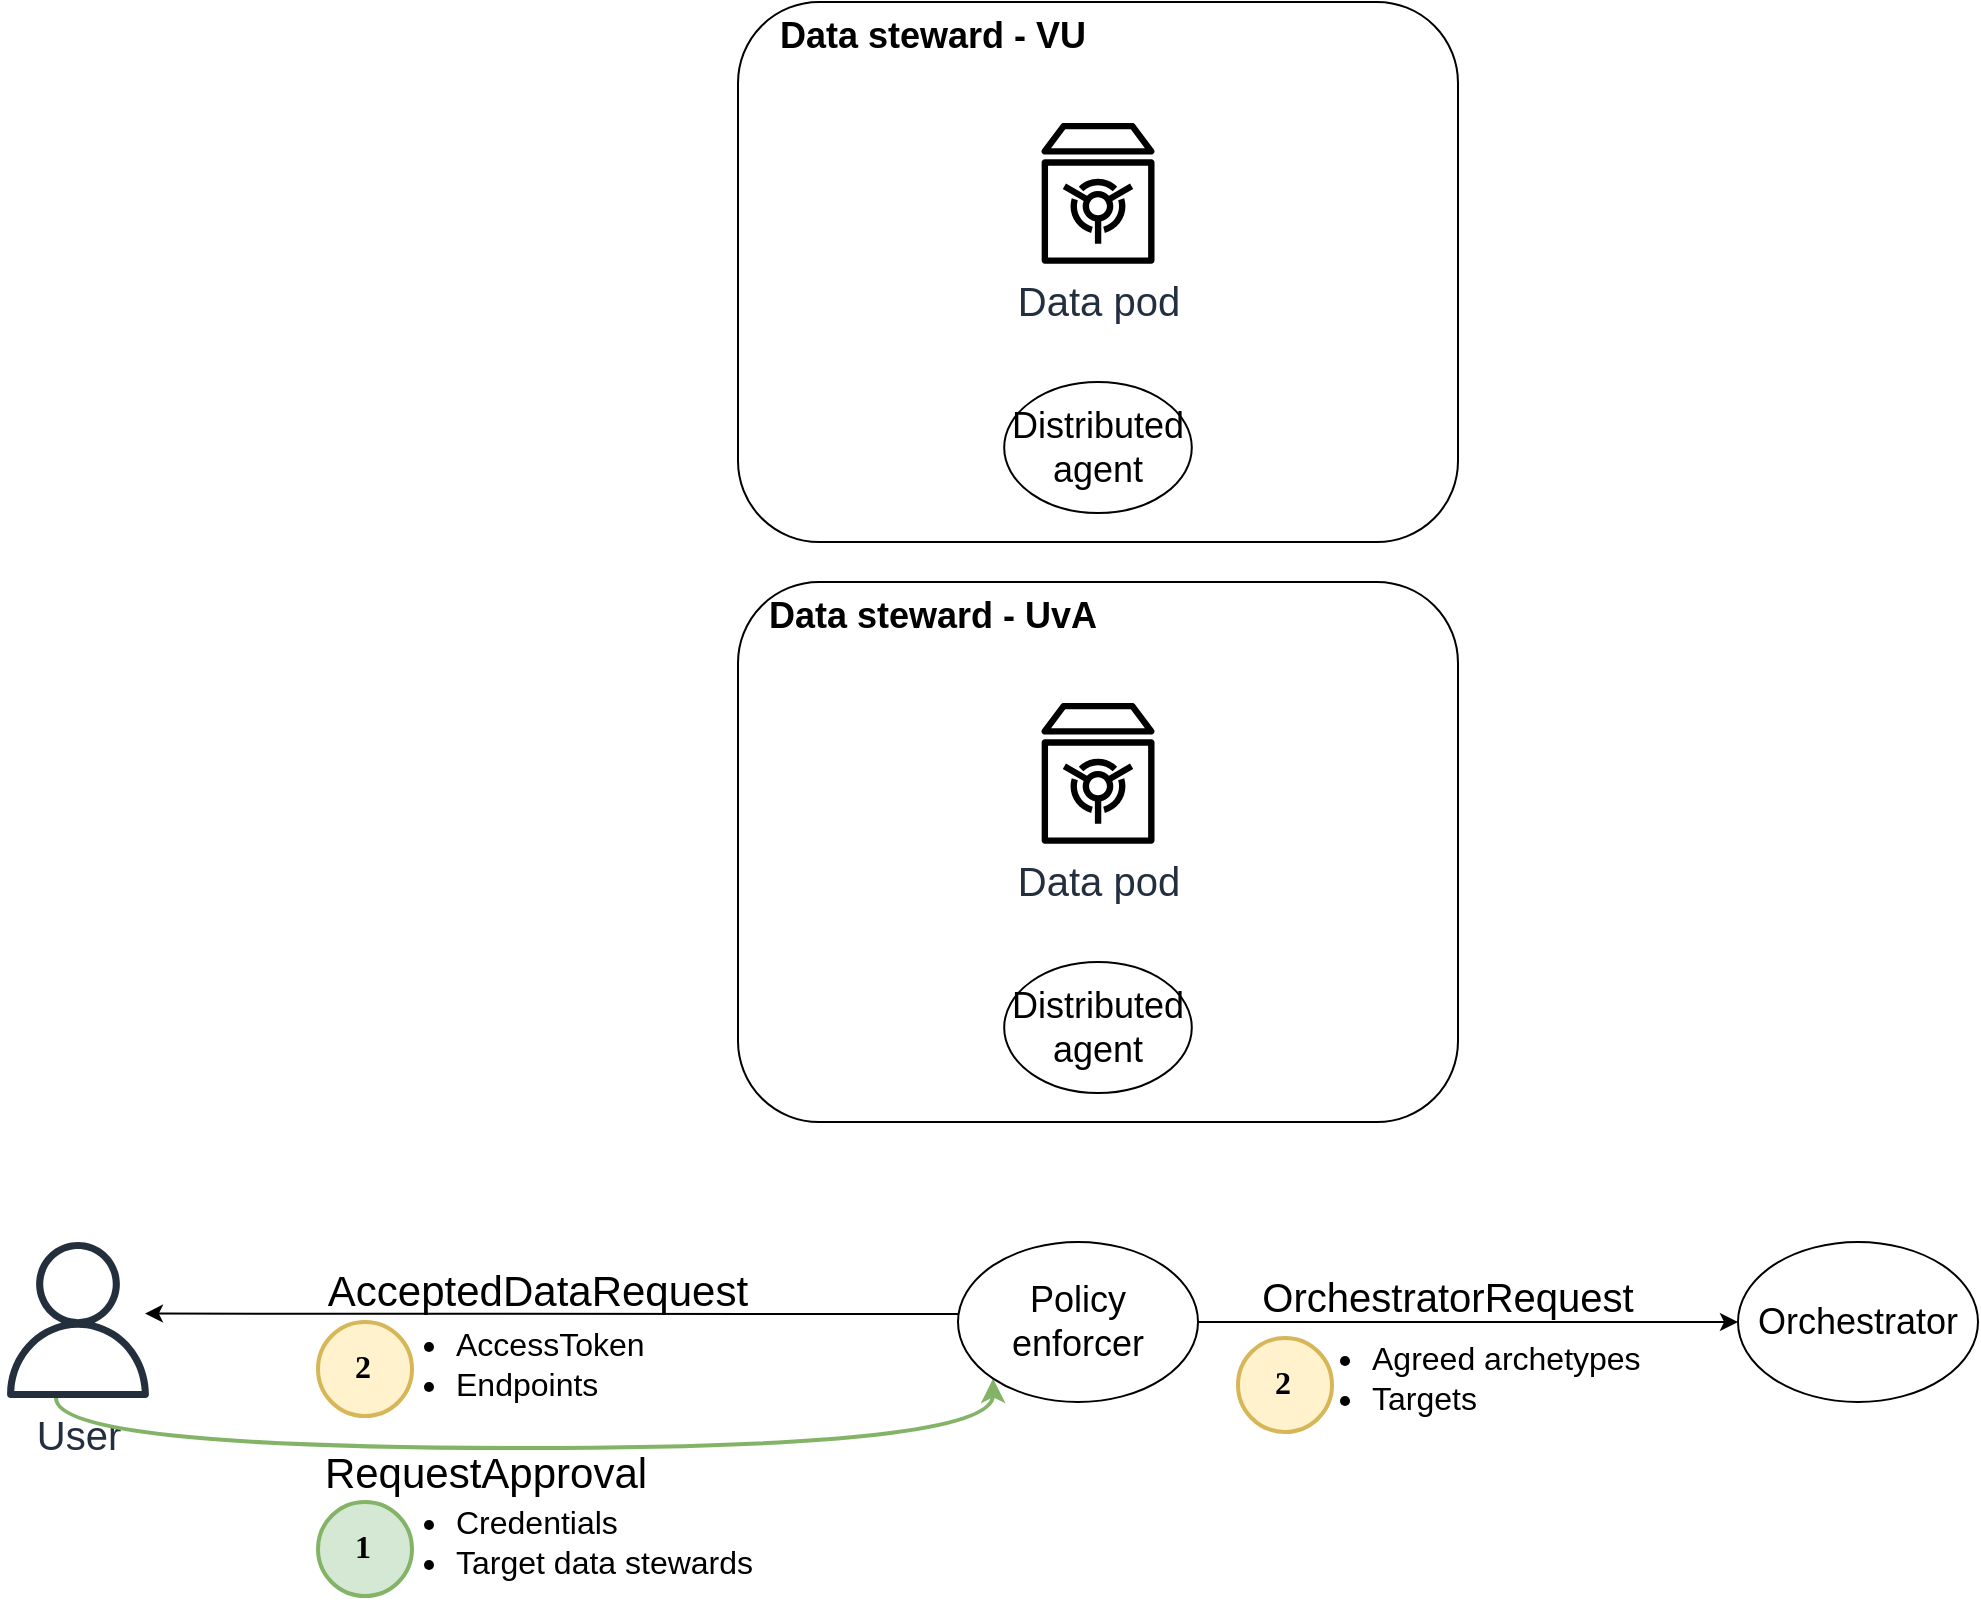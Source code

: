 <mxfile version="21.6.1" type="device">
  <diagram name="Page-1" id="IanU65lXr5YfgjGVrclR">
    <mxGraphModel dx="2036" dy="1555" grid="1" gridSize="10" guides="1" tooltips="1" connect="1" arrows="1" fold="1" page="1" pageScale="1" pageWidth="1169" pageHeight="827" math="0" shadow="0">
      <root>
        <mxCell id="0" />
        <mxCell id="1" parent="0" visible="0" />
        <mxCell id="ejBQTjxxGpx7nVnpFVH0-9" value="&lt;font style=&quot;font-size: 18px;&quot;&gt;Orchestrator&lt;/font&gt;" style="ellipse;whiteSpace=wrap;html=1;fontSize=18;" parent="1" vertex="1">
          <mxGeometry x="910" y="630" width="120" height="80" as="geometry" />
        </mxCell>
        <mxCell id="ejBQTjxxGpx7nVnpFVH0-12" value="&lt;font style=&quot;font-size: 16px;&quot;&gt;RequestApproval:&lt;br&gt;&lt;div style=&quot;background-color: rgb(255, 255, 254); line-height: 18px;&quot;&gt;&lt;div style=&quot;line-height: 18px;&quot;&gt;&lt;br&gt;&lt;div style=&quot;line-height: 18px;&quot;&gt;&lt;div&gt;{&lt;/div&gt;&lt;div&gt;    &quot;type&quot;: &lt;span style=&quot;color: #0451a5;&quot;&gt;&quot;sqlDataRequest&quot;&lt;/span&gt;,&lt;/div&gt;&lt;div&gt;    &lt;span style=&quot;color: #a31515;&quot;&gt;&quot;user&quot;&lt;/span&gt;: {&lt;/div&gt;&lt;div&gt;        &lt;span style=&quot;color: #a31515;&quot;&gt;&quot;ID&quot;&lt;/span&gt;: &lt;span style=&quot;color: #0451a5;&quot;&gt;&quot;&amp;lt;GUID&amp;gt;&quot;&lt;/span&gt;,&lt;/div&gt;&lt;div&gt;        &lt;span style=&quot;color: #a31515;&quot;&gt;&quot;userName&quot;&lt;/span&gt;: &lt;span style=&quot;color: #0451a5;&quot;&gt;&quot;jstutterheim@uva.nl&quot;&lt;/span&gt;&lt;/div&gt;&lt;div&gt;        &lt;span style=&quot;color: #5f8fbf;&quot;&gt;// Actual loginToken features....&lt;/span&gt;&lt;/div&gt;&lt;div&gt;    },&lt;/div&gt;&lt;div&gt;    &lt;span style=&quot;color: #a31515;&quot;&gt;&quot;providers&quot;&lt;/span&gt;: [&lt;span style=&quot;color: #0451a5;&quot;&gt;&quot;VU&quot;&lt;/span&gt;,&lt;span style=&quot;color: #0451a5;&quot;&gt;&quot;UVA&quot;&lt;/span&gt;,&lt;span style=&quot;color: #0451a5;&quot;&gt;&quot;RUG&quot;&lt;/span&gt;]&lt;/div&gt;&lt;div&gt;}&lt;/div&gt;&lt;/div&gt;&lt;/div&gt;&lt;/div&gt;&lt;/font&gt;" style="text;html=1;strokeColor=none;fillColor=none;align=left;verticalAlign=middle;whiteSpace=wrap;rounded=0;fontSize=18;" parent="1" vertex="1">
          <mxGeometry x="40" y="960" width="290" height="202" as="geometry" />
        </mxCell>
        <mxCell id="rK9YfflER0Mp0wtVrPLG-1" value="&lt;font style=&quot;font-size: 20px;&quot;&gt;User&lt;/font&gt;" style="sketch=0;outlineConnect=0;fontColor=#232F3E;gradientColor=none;fillColor=#232F3D;strokeColor=none;dashed=0;verticalLabelPosition=bottom;verticalAlign=top;align=center;html=1;fontSize=12;fontStyle=0;aspect=fixed;pointerEvents=1;shape=mxgraph.aws4.user;" parent="1" vertex="1">
          <mxGeometry x="41" y="630" width="78" height="78" as="geometry" />
        </mxCell>
        <mxCell id="rK9YfflER0Mp0wtVrPLG-4" value="&lt;ul&gt;&lt;li&gt;&lt;span style=&quot;background-color: initial;&quot;&gt;AccessToken&lt;/span&gt;&lt;/li&gt;&lt;li&gt;AuthorizedProviders&lt;/li&gt;&lt;li&gt;Result channel?&lt;/li&gt;&lt;/ul&gt;" style="text;html=1;strokeColor=none;fillColor=none;align=center;verticalAlign=middle;whiteSpace=wrap;rounded=0;fontSize=18;" parent="1" vertex="1">
          <mxGeometry x="320" y="858.5" width="280" height="53" as="geometry" />
        </mxCell>
        <mxCell id="rK9YfflER0Mp0wtVrPLG-6" value="&lt;span style=&quot;font-size: 21px;&quot;&gt;Composition&lt;br&gt;Request&lt;/span&gt;" style="text;html=1;strokeColor=none;fillColor=none;align=center;verticalAlign=middle;whiteSpace=wrap;rounded=0;" parent="1" vertex="1">
          <mxGeometry x="940" y="560" width="200" height="56" as="geometry" />
        </mxCell>
        <mxCell id="rK9YfflER0Mp0wtVrPLG-9" style="rounded=0;orthogonalLoop=1;jettySize=auto;html=1;entryX=0.25;entryY=0;entryDx=0;entryDy=0;dashed=1;dashPattern=12 12;" parent="1" source="rK9YfflER0Mp0wtVrPLG-7" target="ejBQTjxxGpx7nVnpFVH0-12" edge="1">
          <mxGeometry relative="1" as="geometry" />
        </mxCell>
        <mxCell id="rK9YfflER0Mp0wtVrPLG-7" value="&lt;font style=&quot;font-size: 21px;&quot;&gt;RequestApproval&lt;/font&gt;" style="text;html=1;strokeColor=none;fillColor=none;align=center;verticalAlign=middle;whiteSpace=wrap;rounded=0;" parent="1" vertex="1">
          <mxGeometry x="150" y="743" width="180" height="30" as="geometry" />
        </mxCell>
        <mxCell id="rK9YfflER0Mp0wtVrPLG-11" value="" style="edgeStyle=orthogonalEdgeStyle;rounded=0;orthogonalLoop=1;jettySize=auto;html=1;entryX=0;entryY=1;entryDx=0;entryDy=0;fontSize=18;curved=1;" parent="1" source="rK9YfflER0Mp0wtVrPLG-1" target="ejBQTjxxGpx7nVnpFVH0-27" edge="1">
          <mxGeometry relative="1" as="geometry">
            <mxPoint x="69" y="708" as="sourcePoint" />
            <mxPoint x="888" y="741" as="targetPoint" />
            <Array as="points">
              <mxPoint x="69" y="733" />
              <mxPoint x="538" y="733" />
            </Array>
          </mxGeometry>
        </mxCell>
        <mxCell id="rK9YfflER0Mp0wtVrPLG-14" style="edgeStyle=orthogonalEdgeStyle;rounded=0;orthogonalLoop=1;jettySize=auto;html=1;entryX=0.983;entryY=0.363;entryDx=0;entryDy=0;entryPerimeter=0;" parent="1" source="ejBQTjxxGpx7nVnpFVH0-27" edge="1">
          <mxGeometry relative="1" as="geometry">
            <mxPoint x="113.47" y="665.789" as="targetPoint" />
            <Array as="points">
              <mxPoint x="420" y="666" />
              <mxPoint x="420" y="666" />
            </Array>
          </mxGeometry>
        </mxCell>
        <mxCell id="rK9YfflER0Mp0wtVrPLG-15" style="edgeStyle=orthogonalEdgeStyle;rounded=0;orthogonalLoop=1;jettySize=auto;html=1;" parent="1" source="ejBQTjxxGpx7nVnpFVH0-27" target="ejBQTjxxGpx7nVnpFVH0-9" edge="1">
          <mxGeometry relative="1" as="geometry" />
        </mxCell>
        <mxCell id="ejBQTjxxGpx7nVnpFVH0-27" value="&lt;font style=&quot;font-size: 18px;&quot;&gt;Policy enforcer&lt;/font&gt;" style="ellipse;whiteSpace=wrap;html=1;fontSize=18;" parent="1" vertex="1">
          <mxGeometry x="520" y="630" width="120" height="80" as="geometry" />
        </mxCell>
        <mxCell id="rK9YfflER0Mp0wtVrPLG-22" style="rounded=0;orthogonalLoop=1;jettySize=auto;html=1;entryX=0.25;entryY=0;entryDx=0;entryDy=0;dashed=1;dashPattern=8 8;" parent="1" source="rK9YfflER0Mp0wtVrPLG-16" target="rK9YfflER0Mp0wtVrPLG-20" edge="1">
          <mxGeometry relative="1" as="geometry" />
        </mxCell>
        <mxCell id="rK9YfflER0Mp0wtVrPLG-16" value="&lt;font style=&quot;font-size: 20px;&quot;&gt;OrchestratorRequest&lt;br&gt;&lt;/font&gt;" style="text;html=1;strokeColor=none;fillColor=none;align=center;verticalAlign=middle;whiteSpace=wrap;rounded=0;" parent="1" vertex="1">
          <mxGeometry x="670" y="670" width="210" height="40" as="geometry" />
        </mxCell>
        <mxCell id="rK9YfflER0Mp0wtVrPLG-20" value="&lt;div style=&quot;border-color: var(--border-color); text-align: left; background-color: rgb(255, 255, 254); line-height: 18px; font-size: 16px;&quot;&gt;&lt;div style=&quot;border-color: var(--border-color);&quot;&gt;&lt;font style=&quot;border-color: var(--border-color); font-size: 16px;&quot;&gt;OrchestratorRequest&lt;/font&gt;&lt;/div&gt;&lt;div style=&quot;border-color: var(--border-color);&quot;&gt;&lt;div style=&quot;line-height: 18px;&quot;&gt;&lt;div&gt;{&lt;/div&gt;&lt;div&gt;    &quot;archetypeId&quot;: &lt;span style=&quot;color: #0451a5;&quot;&gt;&quot;ArcheType1&quot;&lt;/span&gt;,&lt;/div&gt;&lt;div&gt;    &lt;span style=&quot;color: #a31515;&quot;&gt;&quot;user&quot;&lt;/span&gt;: {&lt;/div&gt;&lt;div&gt;        &lt;span style=&quot;color: #a31515;&quot;&gt;&quot;ID&quot;&lt;/span&gt;: &lt;span style=&quot;color: #0451a5;&quot;&gt;&quot;&amp;lt;GUID&amp;gt;&quot;&lt;/span&gt;,&lt;/div&gt;&lt;div&gt;        &lt;span style=&quot;color: #a31515;&quot;&gt;&quot;userName&quot;&lt;/span&gt;: &lt;span style=&quot;color: #0451a5;&quot;&gt;&quot;jstutterheim@uva.nl&quot;&lt;/span&gt;&lt;/div&gt;&lt;div&gt;    },&lt;/div&gt;&lt;div&gt;    &lt;span style=&quot;color: #a31515;&quot;&gt;&quot;providers&quot;&lt;/span&gt;: [&lt;span style=&quot;color: #0451a5;&quot;&gt;&quot;VU&quot;&lt;/span&gt;,&lt;span style=&quot;color: #0451a5;&quot;&gt;&quot;UVA&quot;&lt;/span&gt;],&lt;/div&gt;&lt;div&gt;    &lt;span style=&quot;color: #a31515;&quot;&gt;&quot;request_type&quot;&lt;/span&gt;: &lt;span style=&quot;color: #0451a5;&quot;&gt;&quot;sqlDataRequest&quot;&lt;/span&gt;&lt;/div&gt;&lt;div&gt;}&lt;/div&gt;&lt;/div&gt;&lt;/div&gt;&lt;/div&gt;" style="text;html=1;strokeColor=none;fillColor=none;align=center;verticalAlign=middle;whiteSpace=wrap;rounded=0;" parent="1" vertex="1">
          <mxGeometry x="680" y="966" width="320" height="190" as="geometry" />
        </mxCell>
        <mxCell id="rK9YfflER0Mp0wtVrPLG-24" value="&lt;font style=&quot;font-size: 16px;&quot;&gt;&lt;ul style=&quot;border-color: var(--border-color);&quot;&gt;&lt;li&gt;&lt;font style=&quot;font-size: 16px;&quot;&gt;ArcheTypeId&lt;/font&gt;&lt;/li&gt;&lt;li style=&quot;border-color: var(--border-color);&quot;&gt;AuthorizedProviders&lt;/li&gt;&lt;li style=&quot;border-color: var(--border-color);&quot;&gt;User Credentials&lt;/li&gt;&lt;/ul&gt;&lt;/font&gt;" style="text;html=1;strokeColor=none;fillColor=none;align=center;verticalAlign=middle;whiteSpace=wrap;rounded=0;" parent="1" vertex="1">
          <mxGeometry x="700" y="876" width="220" height="90" as="geometry" />
        </mxCell>
        <mxCell id="rK9YfflER0Mp0wtVrPLG-25" value="&lt;font style=&quot;font-size: 16px;&quot;&gt;&lt;ul style=&quot;border-color: var(--border-color);&quot;&gt;&lt;li&gt;User credentials&lt;/li&gt;&lt;li&gt;Data providers&lt;/li&gt;&lt;/ul&gt;&lt;/font&gt;" style="text;html=1;strokeColor=none;fillColor=none;align=center;verticalAlign=middle;whiteSpace=wrap;rounded=0;" parent="1" vertex="1">
          <mxGeometry x="80" y="870" width="220" height="90" as="geometry" />
        </mxCell>
        <mxCell id="rK9YfflER0Mp0wtVrPLG-28" style="rounded=0;orthogonalLoop=1;jettySize=auto;html=1;entryX=0.25;entryY=0;entryDx=0;entryDy=0;strokeColor=default;dashed=1;dashPattern=12 12;" parent="1" source="rK9YfflER0Mp0wtVrPLG-26" target="rK9YfflER0Mp0wtVrPLG-27" edge="1">
          <mxGeometry relative="1" as="geometry" />
        </mxCell>
        <mxCell id="rK9YfflER0Mp0wtVrPLG-26" value="&lt;font style=&quot;font-size: 21px;&quot;&gt;AcceptedDataRequest&lt;/font&gt;" style="text;html=1;strokeColor=none;fillColor=none;align=center;verticalAlign=middle;whiteSpace=wrap;rounded=0;" parent="1" vertex="1">
          <mxGeometry x="190" y="630" width="240" height="47" as="geometry" />
        </mxCell>
        <mxCell id="rK9YfflER0Mp0wtVrPLG-27" value="&lt;font style=&quot;font-size: 16px;&quot;&gt;AcceptedDataRequest:&lt;br&gt;&lt;div style=&quot;background-color: rgb(255, 255, 254); line-height: 18px;&quot;&gt;&lt;div style=&quot;line-height: 18px;&quot;&gt;&lt;div style=&quot;line-height: 18px;&quot;&gt;&lt;div&gt;{&lt;/div&gt;&lt;div&gt;    &quot;type&quot;: &lt;span style=&quot;color: #0451a5;&quot;&gt;&quot;sqlDataRequest&quot;&lt;/span&gt;,&lt;/div&gt;&lt;div&gt;    &lt;span style=&quot;color: #a31515;&quot;&gt;&quot;user&quot;&lt;/span&gt;: {&lt;/div&gt;&lt;div&gt;        &lt;span style=&quot;color: #a31515;&quot;&gt;&quot;ID&quot;&lt;/span&gt;: &lt;span style=&quot;color: #0451a5;&quot;&gt;&quot;&amp;lt;GUID&amp;gt;&quot;&lt;/span&gt;,&lt;/div&gt;&lt;div&gt;        &lt;span style=&quot;color: #a31515;&quot;&gt;&quot;userName&quot;&lt;/span&gt;: &lt;span style=&quot;color: #0451a5;&quot;&gt;&quot;jstutterheim@uva.nl&quot;&lt;/span&gt;&lt;/div&gt;&lt;div&gt;    },&lt;/div&gt;&lt;div&gt;    &lt;span style=&quot;color: #a31515;&quot;&gt;&quot;auth&quot;&lt;/span&gt; : {&lt;/div&gt;&lt;div&gt;        &lt;span style=&quot;color: #a31515;&quot;&gt;&quot;accessToken&quot;&lt;/span&gt;: &lt;span style=&quot;color: #0451a5;&quot;&gt;&quot;&amp;lt;tokenString&amp;gt;&quot;&lt;/span&gt;,&lt;/div&gt;&lt;div&gt;        &lt;span style=&quot;color: #a31515;&quot;&gt;&quot;refreshToken&quot;&lt;/span&gt;: &lt;span style=&quot;color: #0451a5;&quot;&gt;&quot;&amp;lt;tokenString&amp;gt;&quot;&lt;/span&gt;&lt;/div&gt;&lt;div&gt;    },&lt;/div&gt;&lt;div&gt;    &lt;span style=&quot;color: #5f8fbf;&quot;&gt;// Actual token features.... (signedby, audience etc)&lt;/span&gt;&lt;/div&gt;&lt;div&gt;    &lt;span style=&quot;color: #a31515;&quot;&gt;&quot;authorizedProviders&quot;&lt;/span&gt; : {&lt;/div&gt;&lt;div&gt;        &lt;span style=&quot;color: #a31515;&quot;&gt;&quot;VU&quot;&lt;/span&gt; : &lt;span style=&quot;color: #0451a5;&quot;&gt;&quot;&amp;lt;endpoint/queueName&amp;gt;&quot;&lt;/span&gt;, &lt;/div&gt;&lt;div&gt;        &lt;span style=&quot;color: #a31515;&quot;&gt;&quot;UVA&quot;&lt;/span&gt; : &lt;span style=&quot;color: #0451a5;&quot;&gt;&quot;&amp;lt;endpoint/queueName&amp;gt;&quot;&lt;/span&gt;&lt;/div&gt;&lt;div&gt;    },&lt;/div&gt;&lt;div&gt;    &lt;span style=&quot;color: #a31515;&quot;&gt;&quot;resultChannel&quot;&lt;/span&gt; : &lt;span style=&quot;color: #0451a5;&quot;&gt;&quot;&amp;lt;endpoint for results?&amp;gt;&quot;&lt;/span&gt;&lt;/div&gt;&lt;div&gt;}&lt;/div&gt;&lt;/div&gt;&lt;/div&gt;&lt;/div&gt;&lt;/font&gt;" style="text;html=1;strokeColor=none;fillColor=none;align=left;verticalAlign=middle;whiteSpace=wrap;rounded=0;fontSize=18;" parent="1" vertex="1">
          <mxGeometry x="310" y="940" width="420" height="360" as="geometry" />
        </mxCell>
        <mxCell id="rK9YfflER0Mp0wtVrPLG-43" value="" style="group" parent="1" vertex="1" connectable="0">
          <mxGeometry x="405" y="100" width="360" height="270" as="geometry" />
        </mxCell>
        <mxCell id="rK9YfflER0Mp0wtVrPLG-44" value="" style="rounded=1;whiteSpace=wrap;html=1;fontSize=18;" parent="rK9YfflER0Mp0wtVrPLG-43" vertex="1">
          <mxGeometry width="360" height="270" as="geometry" />
        </mxCell>
        <mxCell id="rK9YfflER0Mp0wtVrPLG-45" value="&lt;b style=&quot;font-size: 18px;&quot;&gt;Data steward - UvA&lt;br&gt;&lt;/b&gt;" style="text;html=1;strokeColor=none;fillColor=none;align=center;verticalAlign=middle;whiteSpace=wrap;rounded=0;fontSize=18;" parent="rK9YfflER0Mp0wtVrPLG-43" vertex="1">
          <mxGeometry x="8.372" width="179.221" height="34.839" as="geometry" />
        </mxCell>
        <mxCell id="rK9YfflER0Mp0wtVrPLG-46" value="&lt;font style=&quot;font-size: 20px;&quot;&gt;Data pod&lt;/font&gt;" style="sketch=0;outlineConnect=0;fontColor=#232F3E;gradientColor=none;fillColor=#000000;strokeColor=none;dashed=0;verticalLabelPosition=bottom;verticalAlign=top;align=center;html=1;fontSize=12;fontStyle=0;aspect=fixed;pointerEvents=1;shape=mxgraph.aws4.vault;" parent="rK9YfflER0Mp0wtVrPLG-43" vertex="1">
          <mxGeometry x="151.628" y="59.997" width="56.729" height="71.372" as="geometry" />
        </mxCell>
        <mxCell id="rK9YfflER0Mp0wtVrPLG-47" value="&lt;font style=&quot;font-size: 18px;&quot;&gt;Distributed agent&lt;br&gt;&lt;/font&gt;" style="ellipse;whiteSpace=wrap;html=1;fontSize=18;" parent="rK9YfflER0Mp0wtVrPLG-43" vertex="1">
          <mxGeometry x="133.095" y="190.004" width="93.801" height="65.532" as="geometry" />
        </mxCell>
        <mxCell id="rK9YfflER0Mp0wtVrPLG-48" value="" style="group" parent="1" vertex="1" connectable="0">
          <mxGeometry x="790" y="100" width="366.9" height="270" as="geometry" />
        </mxCell>
        <mxCell id="rK9YfflER0Mp0wtVrPLG-49" value="" style="rounded=1;whiteSpace=wrap;html=1;fontSize=18;" parent="rK9YfflER0Mp0wtVrPLG-48" vertex="1">
          <mxGeometry width="360" height="270" as="geometry" />
        </mxCell>
        <mxCell id="rK9YfflER0Mp0wtVrPLG-50" value="&lt;b style=&quot;font-size: 18px;&quot;&gt;Data steward - VU&lt;br&gt;&lt;/b&gt;" style="text;html=1;strokeColor=none;fillColor=none;align=center;verticalAlign=middle;whiteSpace=wrap;rounded=0;fontSize=18;" parent="rK9YfflER0Mp0wtVrPLG-48" vertex="1">
          <mxGeometry x="8.372" width="179.221" height="34.839" as="geometry" />
        </mxCell>
        <mxCell id="rK9YfflER0Mp0wtVrPLG-51" value="&lt;font style=&quot;font-size: 20px;&quot;&gt;Data pod&lt;/font&gt;" style="sketch=0;outlineConnect=0;fontColor=#232F3E;gradientColor=none;fillColor=#000000;strokeColor=none;dashed=0;verticalLabelPosition=bottom;verticalAlign=top;align=center;html=1;fontSize=12;fontStyle=0;aspect=fixed;pointerEvents=1;shape=mxgraph.aws4.vault;" parent="rK9YfflER0Mp0wtVrPLG-48" vertex="1">
          <mxGeometry x="151.628" y="59.997" width="56.729" height="71.372" as="geometry" />
        </mxCell>
        <mxCell id="rK9YfflER0Mp0wtVrPLG-52" value="&lt;font style=&quot;font-size: 18px;&quot;&gt;Distributed agent&lt;br&gt;&lt;/font&gt;" style="ellipse;whiteSpace=wrap;html=1;fontSize=18;" parent="rK9YfflER0Mp0wtVrPLG-48" vertex="1">
          <mxGeometry x="133.095" y="190.004" width="93.801" height="65.532" as="geometry" />
        </mxCell>
        <mxCell id="rK9YfflER0Mp0wtVrPLG-99" value="&lt;font style=&quot;font-size: 16px;&quot;&gt;Composition&lt;/font&gt;" style="text;html=1;strokeColor=none;fillColor=none;align=center;verticalAlign=middle;whiteSpace=wrap;rounded=0;" parent="rK9YfflER0Mp0wtVrPLG-48" vertex="1">
          <mxGeometry x="226.9" y="225.54" width="140" height="30" as="geometry" />
        </mxCell>
        <mxCell id="rK9YfflER0Mp0wtVrPLG-53" value="" style="group" parent="1" vertex="1" connectable="0">
          <mxGeometry x="30" y="100" width="360" height="270" as="geometry" />
        </mxCell>
        <mxCell id="rK9YfflER0Mp0wtVrPLG-60" value="" style="rounded=1;whiteSpace=wrap;html=1;fontSize=18;" parent="rK9YfflER0Mp0wtVrPLG-53" vertex="1">
          <mxGeometry x="-17" y="-15.46" width="360" height="270" as="geometry" />
        </mxCell>
        <mxCell id="rK9YfflER0Mp0wtVrPLG-59" value="" style="rounded=1;whiteSpace=wrap;html=1;fontSize=18;" parent="rK9YfflER0Mp0wtVrPLG-53" vertex="1">
          <mxGeometry x="-11" y="-11.46" width="360" height="270" as="geometry" />
        </mxCell>
        <mxCell id="rK9YfflER0Mp0wtVrPLG-58" value="" style="rounded=1;whiteSpace=wrap;html=1;fontSize=18;" parent="rK9YfflER0Mp0wtVrPLG-53" vertex="1">
          <mxGeometry x="-5" y="-6.46" width="360" height="270" as="geometry" />
        </mxCell>
        <mxCell id="rK9YfflER0Mp0wtVrPLG-54" value="" style="rounded=1;whiteSpace=wrap;html=1;fontSize=18;" parent="rK9YfflER0Mp0wtVrPLG-53" vertex="1">
          <mxGeometry width="360" height="270" as="geometry" />
        </mxCell>
        <mxCell id="rK9YfflER0Mp0wtVrPLG-55" value="&lt;b style=&quot;font-size: 18px;&quot;&gt;Other stewards&lt;br&gt;&lt;/b&gt;" style="text;html=1;strokeColor=none;fillColor=none;align=center;verticalAlign=middle;whiteSpace=wrap;rounded=0;fontSize=18;" parent="rK9YfflER0Mp0wtVrPLG-53" vertex="1">
          <mxGeometry x="8.372" width="179.221" height="34.839" as="geometry" />
        </mxCell>
        <mxCell id="rK9YfflER0Mp0wtVrPLG-56" value="&lt;font style=&quot;font-size: 20px;&quot;&gt;Data pod&lt;/font&gt;" style="sketch=0;outlineConnect=0;fontColor=#232F3E;gradientColor=none;fillColor=#000000;strokeColor=none;dashed=0;verticalLabelPosition=bottom;verticalAlign=top;align=center;html=1;fontSize=12;fontStyle=0;aspect=fixed;pointerEvents=1;shape=mxgraph.aws4.vault;" parent="rK9YfflER0Mp0wtVrPLG-53" vertex="1">
          <mxGeometry x="151.628" y="59.997" width="56.729" height="71.372" as="geometry" />
        </mxCell>
        <mxCell id="rK9YfflER0Mp0wtVrPLG-57" value="&lt;font style=&quot;font-size: 18px;&quot;&gt;Distributed agent&lt;br&gt;&lt;/font&gt;" style="ellipse;whiteSpace=wrap;html=1;fontSize=18;" parent="rK9YfflER0Mp0wtVrPLG-53" vertex="1">
          <mxGeometry x="133.095" y="190.004" width="93.801" height="65.532" as="geometry" />
        </mxCell>
        <mxCell id="rK9YfflER0Mp0wtVrPLG-62" style="rounded=0;orthogonalLoop=1;jettySize=auto;html=1;entryX=0.5;entryY=1;entryDx=0;entryDy=0;" parent="1" source="ejBQTjxxGpx7nVnpFVH0-9" target="rK9YfflER0Mp0wtVrPLG-52" edge="1">
          <mxGeometry relative="1" as="geometry" />
        </mxCell>
        <mxCell id="rK9YfflER0Mp0wtVrPLG-65" style="edgeStyle=orthogonalEdgeStyle;rounded=0;orthogonalLoop=1;jettySize=auto;html=1;jumpStyle=arc;jumpSize=10;" parent="1" source="ejBQTjxxGpx7nVnpFVH0-9" target="rK9YfflER0Mp0wtVrPLG-47" edge="1">
          <mxGeometry relative="1" as="geometry">
            <Array as="points">
              <mxPoint x="970" y="440" />
              <mxPoint x="585" y="440" />
            </Array>
          </mxGeometry>
        </mxCell>
        <mxCell id="rK9YfflER0Mp0wtVrPLG-66" value="&lt;div style=&quot;border-color: var(--border-color); text-align: left; background-color: rgb(255, 255, 254); line-height: 18px; font-size: 16px;&quot;&gt;&lt;div style=&quot;border-color: var(--border-color);&quot;&gt;&lt;font style=&quot;border-color: var(--border-color); font-size: 16px;&quot;&gt;CompositionRequest&lt;/font&gt;&lt;/div&gt;&lt;div style=&quot;border-color: var(--border-color);&quot;&gt;&lt;div style=&quot;line-height: 18px;&quot;&gt;&lt;div style=&quot;line-height: 18px;&quot;&gt;&lt;div&gt;{&lt;/div&gt;&lt;div&gt;    &quot;archetypeId&quot;: &lt;span style=&quot;color: rgb(4, 81, 165);&quot;&gt;&quot;ArcheType1&quot;&lt;/span&gt;,&lt;br&gt;&lt;/div&gt;&lt;div&gt;    &lt;span style=&quot;color: #a31515;&quot;&gt;&quot;request_type&quot;&lt;/span&gt;: &lt;span style=&quot;color: #0451a5;&quot;&gt;&quot;sqlDataRequest&quot;&lt;/span&gt;,&lt;/div&gt;&lt;div&gt;    &lt;span style=&quot;color: #a31515;&quot;&gt;&quot;io_config&quot;&lt;/span&gt;: {&lt;/div&gt;&lt;div&gt;        &lt;span style=&quot;color: #a31515;&quot;&gt;&quot;service_io&quot;&lt;/span&gt;: {&lt;/div&gt;&lt;div&gt;            &lt;span style=&quot;color: #a31515;&quot;&gt;&quot;query_service&quot;&lt;/span&gt;: &lt;span style=&quot;color: #0451a5;&quot;&gt;&quot;start&quot;&lt;/span&gt;,&lt;/div&gt;&lt;div&gt;            &lt;span style=&quot;color: #a31515;&quot;&gt;&quot;anonymize_service&quot;&lt;/span&gt;: &lt;span style=&quot;color: #0451a5;&quot;&gt;&quot;query_service&quot;&lt;/span&gt;,&lt;/div&gt;&lt;div&gt;            &lt;span style=&quot;color: #a31515;&quot;&gt;&quot;algorithm&quot;&lt;/span&gt; : &lt;span style=&quot;color: #0451a5;&quot;&gt;&quot;query_service&quot;&lt;/span&gt;&lt;/div&gt;&lt;div&gt;        },&lt;/div&gt;&lt;div&gt;        &lt;span style=&quot;color: #a31515;&quot;&gt;&quot;finish&quot;&lt;/span&gt;: &lt;span style=&quot;color: #0451a5;&quot;&gt;&quot;algorithm&quot;&lt;/span&gt;&lt;/div&gt;&lt;div&gt;    }&lt;/div&gt;&lt;div&gt;}&lt;/div&gt;&lt;/div&gt;&lt;/div&gt;&lt;/div&gt;&lt;/div&gt;" style="text;html=1;strokeColor=none;fillColor=none;align=center;verticalAlign=middle;whiteSpace=wrap;rounded=0;" parent="1" vertex="1">
          <mxGeometry x="840" y="1162" width="320" height="270" as="geometry" />
        </mxCell>
        <mxCell id="rK9YfflER0Mp0wtVrPLG-67" style="rounded=0;orthogonalLoop=1;jettySize=auto;html=1;dashed=1;dashPattern=8 8;exitX=0.693;exitY=0.96;exitDx=0;exitDy=0;exitPerimeter=0;" parent="1" source="rK9YfflER0Mp0wtVrPLG-6" target="rK9YfflER0Mp0wtVrPLG-66" edge="1">
          <mxGeometry relative="1" as="geometry">
            <mxPoint x="1090" y="1230" as="targetPoint" />
          </mxGeometry>
        </mxCell>
        <mxCell id="rK9YfflER0Mp0wtVrPLG-68" value="&lt;font style=&quot;font-size: 16px;&quot;&gt;&lt;ul style=&quot;border-color: var(--border-color);&quot;&gt;&lt;li&gt;ServiceIo&lt;/li&gt;&lt;li&gt;ArcheTypeId&lt;/li&gt;&lt;/ul&gt;&lt;/font&gt;" style="text;html=1;strokeColor=none;fillColor=none;align=center;verticalAlign=middle;whiteSpace=wrap;rounded=0;" parent="1" vertex="1">
          <mxGeometry x="949" y="960" width="220" height="90" as="geometry" />
        </mxCell>
        <mxCell id="rK9YfflER0Mp0wtVrPLG-70" value="&lt;div style=&quot;background-color: rgb(255, 255, 254); line-height: 18px; font-size: 14px;&quot;&gt;&lt;div&gt;DataRequest:&lt;/div&gt;&lt;div&gt;{&lt;/div&gt;&lt;div&gt;    &quot;type&quot;: &lt;span style=&quot;color: #0451a5;&quot;&gt;&quot;sqlDataRequest&quot;&lt;/span&gt;,&lt;/div&gt;&lt;div&gt;&lt;div style=&quot;border-color: var(--border-color);&quot;&gt;&quot;providers&quot;&amp;nbsp;:&amp;nbsp;&lt;font color=&quot;#0451a5&quot;&gt;&lt;b&gt;[&quot;VU&quot;, &quot;UVA&quot;]&lt;/b&gt;&lt;/font&gt;,&lt;/div&gt;&lt;/div&gt;&lt;div&gt;    &lt;span style=&quot;color: #a31515;&quot;&gt;&quot;query&quot;&lt;/span&gt; : &lt;span style=&quot;color: #0451a5;&quot;&gt;&quot;SELECT p.Unieknr p.Geslacht p.Gebdat s.Aanst_22 as &lt;br&gt;Salary FROM person p JOIN salary s ON p.Unieknr = s.Unieknr&quot;&lt;/span&gt;,&lt;/div&gt;&lt;div&gt;    &lt;span style=&quot;color: #a31515;&quot;&gt;&quot;graph&quot;&lt;/span&gt; : &lt;span style=&quot;color: #0451a5;font-weight: bold;&quot;&gt;true&lt;/span&gt;,&lt;/div&gt;&lt;div&gt;    &lt;span style=&quot;color: #a31515;&quot;&gt;&quot;algorithm&quot;&lt;/span&gt; : &lt;span style=&quot;color: #0451a5;&quot;&gt;&quot;average&quot;&lt;/span&gt;,&lt;/div&gt;&lt;div&gt;    &lt;span style=&quot;color: #5f8fbf;&quot;&gt;// Needs to be thought out more:&lt;/span&gt;&lt;/div&gt;&lt;div&gt;    &lt;span style=&quot;color: #a31515;&quot;&gt;&quot;algorithmColumns&quot;&lt;/span&gt; : {&lt;/div&gt;&lt;div&gt;        &lt;span style=&quot;color: #a31515;&quot;&gt;&quot;Geslacht&quot;&lt;/span&gt; : &lt;span style=&quot;color: #0451a5;&quot;&gt;&quot;Aanst_22, Gebdat&quot;&lt;/span&gt;&lt;/div&gt;&lt;div&gt;    },&lt;/div&gt;&lt;div&gt;    &lt;span style=&quot;color: #a31515;&quot;&gt;&quot;user&quot;&lt;/span&gt;: {&lt;/div&gt;&lt;div&gt;        &lt;span style=&quot;color: #a31515;&quot;&gt;&quot;ID&quot;&lt;/span&gt;: &lt;span style=&quot;color: #0451a5;&quot;&gt;&quot;&amp;lt;GUID&amp;gt;&quot;&lt;/span&gt;,&lt;/div&gt;&lt;div&gt;        &lt;span style=&quot;color: #a31515;&quot;&gt;&quot;userName&quot;&lt;/span&gt;: &lt;span style=&quot;color: #0451a5;&quot;&gt;&quot;jstutterheim@uva.nl&quot;&lt;/span&gt;&lt;/div&gt;&lt;div&gt;    },&lt;/div&gt;&lt;div&gt;    &lt;span style=&quot;color: #a31515;&quot;&gt;&quot;auth&quot;&lt;/span&gt; : {&lt;/div&gt;&lt;div&gt;        &lt;span style=&quot;color: #a31515;&quot;&gt;&quot;accessToken&quot;&lt;/span&gt;: &lt;span style=&quot;color: #0451a5;&quot;&gt;&quot;&amp;lt;tokenString&amp;gt;&quot;&lt;/span&gt;,&lt;/div&gt;&lt;div&gt;        &lt;span style=&quot;color: #a31515;&quot;&gt;&quot;refreshToken&quot;&lt;/span&gt;: &lt;span style=&quot;color: #0451a5;&quot;&gt;&quot;&amp;lt;tokenString&amp;gt;&quot;&lt;/span&gt;&lt;/div&gt;&lt;div&gt;    }&lt;/div&gt;&lt;div&gt;    &lt;span style=&quot;color: #5f8fbf;&quot;&gt;// Actual token features.... (signedby, audience etc)&lt;/span&gt;&lt;/div&gt;&lt;div style=&quot;&quot;&gt;}&lt;/div&gt;&lt;/div&gt;" style="text;html=1;align=left;verticalAlign=middle;resizable=0;points=[];autosize=1;strokeColor=none;fillColor=none;" parent="1" vertex="1">
          <mxGeometry x="-480" y="538" width="430" height="410" as="geometry" />
        </mxCell>
        <mxCell id="rK9YfflER0Mp0wtVrPLG-72" style="edgeStyle=orthogonalEdgeStyle;rounded=0;orthogonalLoop=1;jettySize=auto;html=1;entryX=1.002;entryY=0.053;entryDx=0;entryDy=0;entryPerimeter=0;dashed=1;dashPattern=8 8;jumpStyle=arc;" parent="1" source="rK9YfflER0Mp0wtVrPLG-71" target="rK9YfflER0Mp0wtVrPLG-70" edge="1">
          <mxGeometry relative="1" as="geometry">
            <Array as="points">
              <mxPoint x="80" y="560" />
            </Array>
          </mxGeometry>
        </mxCell>
        <mxCell id="rK9YfflER0Mp0wtVrPLG-71" value="&lt;font style=&quot;font-size: 21px;&quot;&gt;DataRequest&lt;/font&gt;" style="text;html=1;strokeColor=none;fillColor=none;align=center;verticalAlign=middle;whiteSpace=wrap;rounded=0;" parent="1" vertex="1">
          <mxGeometry x="270" y="540" width="140" height="37" as="geometry" />
        </mxCell>
        <mxCell id="rK9YfflER0Mp0wtVrPLG-78" value="" style="endArrow=classic;html=1;rounded=0;edgeStyle=orthogonalEdgeStyle;curved=1;" parent="1" edge="1">
          <mxGeometry width="50" height="50" relative="1" as="geometry">
            <mxPoint x="130" y="600" as="sourcePoint" />
            <mxPoint x="550" y="430" as="targetPoint" />
            <Array as="points">
              <mxPoint x="550" y="600" />
            </Array>
          </mxGeometry>
        </mxCell>
        <mxCell id="rK9YfflER0Mp0wtVrPLG-79" value="" style="endArrow=none;html=1;rounded=0;edgeStyle=orthogonalEdgeStyle;curved=1;startArrow=classic;startFill=1;endFill=0;" parent="1" edge="1">
          <mxGeometry width="50" height="50" relative="1" as="geometry">
            <mxPoint x="80" y="610" as="sourcePoint" />
            <mxPoint x="510" y="380" as="targetPoint" />
            <Array as="points">
              <mxPoint x="80" y="380" />
            </Array>
          </mxGeometry>
        </mxCell>
        <mxCell id="rK9YfflER0Mp0wtVrPLG-87" style="edgeStyle=orthogonalEdgeStyle;rounded=0;orthogonalLoop=1;jettySize=auto;html=1;entryX=1;entryY=0.75;entryDx=0;entryDy=0;dashed=1;dashPattern=8 8;" parent="1" source="rK9YfflER0Mp0wtVrPLG-80" target="rK9YfflER0Mp0wtVrPLG-86" edge="1">
          <mxGeometry relative="1" as="geometry" />
        </mxCell>
        <mxCell id="rK9YfflER0Mp0wtVrPLG-80" value="&lt;font style=&quot;font-size: 21px;&quot;&gt;Result&lt;br&gt;&lt;/font&gt;" style="text;html=1;strokeColor=none;fillColor=none;align=center;verticalAlign=middle;whiteSpace=wrap;rounded=0;" parent="1" vertex="1">
          <mxGeometry x="30" y="470" width="80" height="37" as="geometry" />
        </mxCell>
        <mxCell id="rK9YfflER0Mp0wtVrPLG-82" value="" style="endArrow=classic;html=1;rounded=0;edgeStyle=orthogonalEdgeStyle;curved=1;" parent="1" edge="1">
          <mxGeometry width="50" height="50" relative="1" as="geometry">
            <mxPoint x="140" y="610" as="sourcePoint" />
            <mxPoint x="880" y="470" as="targetPoint" />
            <Array as="points">
              <mxPoint x="880" y="610" />
            </Array>
          </mxGeometry>
        </mxCell>
        <mxCell id="rK9YfflER0Mp0wtVrPLG-84" value="" style="endArrow=none;html=1;rounded=0;edgeStyle=orthogonalEdgeStyle;curved=1;startArrow=classic;startFill=1;endFill=0;" parent="1" edge="1">
          <mxGeometry width="50" height="50" relative="1" as="geometry">
            <mxPoint x="90" y="620" as="sourcePoint" />
            <mxPoint x="840" y="390" as="targetPoint" />
            <Array as="points">
              <mxPoint x="90" y="390" />
            </Array>
          </mxGeometry>
        </mxCell>
        <mxCell id="rK9YfflER0Mp0wtVrPLG-86" value="&lt;font style=&quot;font-size: 16px;&quot;&gt;Result&lt;br&gt;&lt;/font&gt;&lt;div style=&quot;background-color: rgb(255, 255, 254); line-height: 18px; font-size: 16px;&quot;&gt;&lt;div style=&quot;&quot;&gt;&lt;font style=&quot;font-size: 16px;&quot;&gt;{&lt;/font&gt;&lt;/div&gt;&lt;div style=&quot;&quot;&gt;    &lt;font style=&quot;font-size: 16px;&quot;&gt;&quot;type&quot;: &lt;span style=&quot;color: #0451a5;&quot;&gt;&quot;result&quot;&lt;/span&gt;,&lt;/font&gt;&lt;/div&gt;&lt;div style=&quot;&quot;&gt;&lt;font style=&quot;font-size: 16px;&quot;&gt;    &lt;span style=&quot;color: #a31515;&quot;&gt;&quot;graph&quot;&lt;/span&gt; : &lt;span style=&quot;color: #0451a5;&quot;&gt;&quot;&amp;lt;png data&amp;gt;&quot;&lt;/span&gt;,&lt;/font&gt;&lt;/div&gt;&lt;div style=&quot;&quot;&gt;&lt;font style=&quot;font-size: 16px;&quot;&gt;    &lt;span style=&quot;color: #a31515;&quot;&gt;&quot;results&quot;&lt;/span&gt; : &lt;span style=&quot;color: #0451a5;&quot;&gt;&quot;&amp;lt;wage gap analysis result in json&amp;gt;&quot;&lt;/span&gt;&lt;/font&gt;&lt;/div&gt;&lt;div style=&quot;&quot;&gt;&lt;font style=&quot;font-size: 16px;&quot;&gt;}&lt;/font&gt;&lt;/div&gt;&lt;/div&gt;" style="text;html=1;strokeColor=none;fillColor=none;align=left;verticalAlign=middle;whiteSpace=wrap;rounded=0;" parent="1" vertex="1">
          <mxGeometry x="-320" y="382" width="260" height="141" as="geometry" />
        </mxCell>
        <mxCell id="rK9YfflER0Mp0wtVrPLG-88" style="edgeStyle=orthogonalEdgeStyle;rounded=0;orthogonalLoop=1;jettySize=auto;html=1;dashed=1;dashPattern=8 8;entryX=1;entryY=0.5;entryDx=0;entryDy=0;" parent="1" source="rK9YfflER0Mp0wtVrPLG-56" target="rK9YfflER0Mp0wtVrPLG-89" edge="1">
          <mxGeometry relative="1" as="geometry">
            <mxPoint x="-460" y="195.683" as="targetPoint" />
          </mxGeometry>
        </mxCell>
        <mxCell id="rK9YfflER0Mp0wtVrPLG-100" value="" style="group" parent="1" vertex="1" connectable="0">
          <mxGeometry x="1270" y="19" width="700" height="530" as="geometry" />
        </mxCell>
        <mxCell id="rK9YfflER0Mp0wtVrPLG-101" value="" style="rounded=1;whiteSpace=wrap;html=1;fontSize=18;" parent="rK9YfflER0Mp0wtVrPLG-100" vertex="1">
          <mxGeometry width="680" height="530" as="geometry" />
        </mxCell>
        <mxCell id="rK9YfflER0Mp0wtVrPLG-102" value="&lt;b style=&quot;font-size: 18px;&quot;&gt;Data steward - VU&lt;br&gt;&lt;/b&gt;" style="text;html=1;strokeColor=none;fillColor=none;align=center;verticalAlign=middle;whiteSpace=wrap;rounded=0;fontSize=18;" parent="rK9YfflER0Mp0wtVrPLG-100" vertex="1">
          <mxGeometry x="11.637" width="249.122" height="46.452" as="geometry" />
        </mxCell>
        <mxCell id="rK9YfflER0Mp0wtVrPLG-103" value="&lt;font style=&quot;font-size: 20px;&quot;&gt;Data pod&lt;/font&gt;" style="sketch=0;outlineConnect=0;fontColor=#232F3E;gradientColor=none;fillColor=#000000;strokeColor=none;dashed=0;verticalLabelPosition=bottom;verticalAlign=top;align=center;html=1;fontSize=12;fontStyle=0;aspect=fixed;pointerEvents=1;shape=mxgraph.aws4.vault;" parent="rK9YfflER0Mp0wtVrPLG-100" vertex="1">
          <mxGeometry x="69.997" y="57.996" width="75.639" height="95.163" as="geometry" />
        </mxCell>
        <mxCell id="rK9YfflER0Mp0wtVrPLG-135" style="edgeStyle=orthogonalEdgeStyle;rounded=0;orthogonalLoop=1;jettySize=auto;html=1;entryX=0.441;entryY=0.562;entryDx=0;entryDy=0;entryPerimeter=0;" parent="rK9YfflER0Mp0wtVrPLG-100" source="rK9YfflER0Mp0wtVrPLG-105" target="rK9YfflER0Mp0wtVrPLG-101" edge="1">
          <mxGeometry relative="1" as="geometry">
            <Array as="points">
              <mxPoint x="160" y="298" />
              <mxPoint x="160" y="298" />
            </Array>
          </mxGeometry>
        </mxCell>
        <mxCell id="rK9YfflER0Mp0wtVrPLG-136" value="&lt;font style=&quot;font-size: 12px;&quot;&gt;Compose services&lt;br&gt;(auto remove after 30 &lt;br&gt;minutes of inactivity)&lt;br&gt;&lt;/font&gt;" style="edgeLabel;html=1;align=center;verticalAlign=middle;resizable=0;points=[];" parent="rK9YfflER0Mp0wtVrPLG-135" vertex="1" connectable="0">
          <mxGeometry x="-0.001" y="-2" relative="1" as="geometry">
            <mxPoint x="-9" y="24" as="offset" />
          </mxGeometry>
        </mxCell>
        <mxCell id="rK9YfflER0Mp0wtVrPLG-137" style="rounded=0;orthogonalLoop=1;jettySize=auto;html=1;entryX=0.005;entryY=0.63;entryDx=0;entryDy=0;entryPerimeter=0;" parent="rK9YfflER0Mp0wtVrPLG-100" source="rK9YfflER0Mp0wtVrPLG-105" target="rK9YfflER0Mp0wtVrPLG-114" edge="1">
          <mxGeometry relative="1" as="geometry" />
        </mxCell>
        <mxCell id="rK9YfflER0Mp0wtVrPLG-139" value="DataRequest" style="edgeLabel;html=1;align=center;verticalAlign=middle;resizable=0;points=[];" parent="rK9YfflER0Mp0wtVrPLG-137" vertex="1" connectable="0">
          <mxGeometry x="-0.082" y="-1" relative="1" as="geometry">
            <mxPoint as="offset" />
          </mxGeometry>
        </mxCell>
        <mxCell id="rK9YfflER0Mp0wtVrPLG-105" value="&lt;font style=&quot;font-size: 18px;&quot;&gt;Distributed agent&lt;br&gt;&lt;/font&gt;" style="ellipse;whiteSpace=wrap;html=1;fontSize=18;" parent="rK9YfflER0Mp0wtVrPLG-100" vertex="1">
          <mxGeometry x="27.807" y="253.339" width="130.386" height="87.375" as="geometry" />
        </mxCell>
        <mxCell id="rK9YfflER0Mp0wtVrPLG-119" value="" style="group" parent="rK9YfflER0Mp0wtVrPLG-100" vertex="1" connectable="0">
          <mxGeometry x="360" y="51.0" width="80" height="98" as="geometry" />
        </mxCell>
        <mxCell id="rK9YfflER0Mp0wtVrPLG-114" value="" style="sketch=0;html=1;dashed=0;whitespace=wrap;fillColor=#2875E2;strokeColor=#ffffff;points=[[0.005,0.63,0],[0.1,0.2,0],[0.9,0.2,0],[0.5,0,0],[0.995,0.63,0],[0.72,0.99,0],[0.5,1,0],[0.28,0.99,0]];verticalLabelPosition=bottom;align=center;verticalAlign=top;shape=mxgraph.kubernetes.icon;prIcon=pod" parent="rK9YfflER0Mp0wtVrPLG-119" vertex="1">
          <mxGeometry x="5" width="70" height="67.29" as="geometry" />
        </mxCell>
        <mxCell id="rK9YfflER0Mp0wtVrPLG-118" value="&lt;font style=&quot;font-size: 14px;&quot;&gt;Query service&lt;/font&gt;" style="text;html=1;strokeColor=none;fillColor=none;align=center;verticalAlign=middle;whiteSpace=wrap;rounded=0;" parent="rK9YfflER0Mp0wtVrPLG-119" vertex="1">
          <mxGeometry y="68" width="80" height="30" as="geometry" />
        </mxCell>
        <mxCell id="rK9YfflER0Mp0wtVrPLG-120" value="" style="group" parent="rK9YfflER0Mp0wtVrPLG-100" vertex="1" connectable="0">
          <mxGeometry x="360" y="168.0" width="80" height="98" as="geometry" />
        </mxCell>
        <mxCell id="rK9YfflER0Mp0wtVrPLG-121" value="" style="sketch=0;html=1;dashed=0;whitespace=wrap;fillColor=#2875E2;strokeColor=#ffffff;points=[[0.005,0.63,0],[0.1,0.2,0],[0.9,0.2,0],[0.5,0,0],[0.995,0.63,0],[0.72,0.99,0],[0.5,1,0],[0.28,0.99,0]];verticalLabelPosition=bottom;align=center;verticalAlign=top;shape=mxgraph.kubernetes.icon;prIcon=pod" parent="rK9YfflER0Mp0wtVrPLG-120" vertex="1">
          <mxGeometry x="5" width="70" height="67.29" as="geometry" />
        </mxCell>
        <mxCell id="rK9YfflER0Mp0wtVrPLG-122" value="&lt;font style=&quot;font-size: 14px;&quot;&gt;Anonymize service&lt;/font&gt;" style="text;html=1;strokeColor=none;fillColor=none;align=center;verticalAlign=middle;whiteSpace=wrap;rounded=0;" parent="rK9YfflER0Mp0wtVrPLG-120" vertex="1">
          <mxGeometry y="68" width="80" height="30" as="geometry" />
        </mxCell>
        <mxCell id="rK9YfflER0Mp0wtVrPLG-123" value="" style="group" parent="rK9YfflER0Mp0wtVrPLG-100" vertex="1" connectable="0">
          <mxGeometry x="360" y="288" width="80" height="98" as="geometry" />
        </mxCell>
        <mxCell id="rK9YfflER0Mp0wtVrPLG-124" value="" style="sketch=0;html=1;dashed=0;whitespace=wrap;fillColor=#2875E2;strokeColor=#ffffff;points=[[0.005,0.63,0],[0.1,0.2,0],[0.9,0.2,0],[0.5,0,0],[0.995,0.63,0],[0.72,0.99,0],[0.5,1,0],[0.28,0.99,0]];verticalLabelPosition=bottom;align=center;verticalAlign=top;shape=mxgraph.kubernetes.icon;prIcon=pod" parent="rK9YfflER0Mp0wtVrPLG-123" vertex="1">
          <mxGeometry x="5" width="70" height="67.29" as="geometry" />
        </mxCell>
        <mxCell id="rK9YfflER0Mp0wtVrPLG-125" value="&lt;font style=&quot;font-size: 14px;&quot;&gt;Algorithm service&lt;/font&gt;" style="text;html=1;strokeColor=none;fillColor=none;align=center;verticalAlign=middle;whiteSpace=wrap;rounded=0;" parent="rK9YfflER0Mp0wtVrPLG-123" vertex="1">
          <mxGeometry y="68" width="80" height="30" as="geometry" />
        </mxCell>
        <mxCell id="rK9YfflER0Mp0wtVrPLG-126" value="" style="group" parent="rK9YfflER0Mp0wtVrPLG-100" vertex="1" connectable="0">
          <mxGeometry x="360" y="408" width="80" height="98" as="geometry" />
        </mxCell>
        <mxCell id="rK9YfflER0Mp0wtVrPLG-127" value="" style="sketch=0;html=1;dashed=0;whitespace=wrap;fillColor=#2875E2;strokeColor=#ffffff;points=[[0.005,0.63,0],[0.1,0.2,0],[0.9,0.2,0],[0.5,0,0],[0.995,0.63,0],[0.72,0.99,0],[0.5,1,0],[0.28,0.99,0]];verticalLabelPosition=bottom;align=center;verticalAlign=top;shape=mxgraph.kubernetes.icon;prIcon=pod" parent="rK9YfflER0Mp0wtVrPLG-126" vertex="1">
          <mxGeometry x="5" width="70" height="67.29" as="geometry" />
        </mxCell>
        <mxCell id="rK9YfflER0Mp0wtVrPLG-128" value="&lt;font style=&quot;font-size: 14px;&quot;&gt;Graph service&lt;/font&gt;" style="text;html=1;strokeColor=none;fillColor=none;align=center;verticalAlign=middle;whiteSpace=wrap;rounded=0;" parent="rK9YfflER0Mp0wtVrPLG-126" vertex="1">
          <mxGeometry y="68" width="80" height="30" as="geometry" />
        </mxCell>
        <mxCell id="rK9YfflER0Mp0wtVrPLG-129" value="&lt;b style=&quot;font-size: 18px;&quot;&gt;ArcheType1:&lt;br&gt;&lt;/b&gt;" style="text;html=1;strokeColor=none;fillColor=none;align=center;verticalAlign=middle;whiteSpace=wrap;rounded=0;fontSize=18;" parent="rK9YfflER0Mp0wtVrPLG-100" vertex="1">
          <mxGeometry x="279.997" y="11.54" width="249.122" height="46.452" as="geometry" />
        </mxCell>
        <mxCell id="rK9YfflER0Mp0wtVrPLG-130" style="edgeStyle=orthogonalEdgeStyle;rounded=0;orthogonalLoop=1;jettySize=auto;html=1;" parent="rK9YfflER0Mp0wtVrPLG-100" source="rK9YfflER0Mp0wtVrPLG-118" target="rK9YfflER0Mp0wtVrPLG-121" edge="1">
          <mxGeometry relative="1" as="geometry" />
        </mxCell>
        <mxCell id="rK9YfflER0Mp0wtVrPLG-131" style="edgeStyle=orthogonalEdgeStyle;rounded=0;orthogonalLoop=1;jettySize=auto;html=1;entryX=0.5;entryY=0;entryDx=0;entryDy=0;entryPerimeter=0;" parent="rK9YfflER0Mp0wtVrPLG-100" source="rK9YfflER0Mp0wtVrPLG-122" target="rK9YfflER0Mp0wtVrPLG-124" edge="1">
          <mxGeometry relative="1" as="geometry" />
        </mxCell>
        <mxCell id="rK9YfflER0Mp0wtVrPLG-132" style="edgeStyle=orthogonalEdgeStyle;rounded=0;orthogonalLoop=1;jettySize=auto;html=1;entryX=0.5;entryY=0;entryDx=0;entryDy=0;entryPerimeter=0;" parent="rK9YfflER0Mp0wtVrPLG-100" source="rK9YfflER0Mp0wtVrPLG-125" target="rK9YfflER0Mp0wtVrPLG-127" edge="1">
          <mxGeometry relative="1" as="geometry" />
        </mxCell>
        <mxCell id="rK9YfflER0Mp0wtVrPLG-133" style="edgeStyle=orthogonalEdgeStyle;rounded=0;orthogonalLoop=1;jettySize=auto;html=1;" parent="rK9YfflER0Mp0wtVrPLG-100" source="rK9YfflER0Mp0wtVrPLG-127" target="rK9YfflER0Mp0wtVrPLG-105" edge="1">
          <mxGeometry relative="1" as="geometry" />
        </mxCell>
        <mxCell id="rK9YfflER0Mp0wtVrPLG-134" value="&lt;font style=&quot;font-size: 14px;&quot;&gt;Result&lt;/font&gt;" style="edgeLabel;html=1;align=center;verticalAlign=middle;resizable=0;points=[];" parent="rK9YfflER0Mp0wtVrPLG-133" vertex="1" connectable="0">
          <mxGeometry x="-0.489" y="2" relative="1" as="geometry">
            <mxPoint x="-32" y="8" as="offset" />
          </mxGeometry>
        </mxCell>
        <mxCell id="rK9YfflER0Mp0wtVrPLG-140" value="" style="endArrow=classic;html=1;rounded=0;entryX=0.809;entryY=0.298;entryDx=0;entryDy=0;entryPerimeter=0;dashed=1;dashPattern=8 8;" parent="rK9YfflER0Mp0wtVrPLG-100" target="rK9YfflER0Mp0wtVrPLG-101" edge="1">
          <mxGeometry width="50" height="50" relative="1" as="geometry">
            <mxPoint x="410" y="158" as="sourcePoint" />
            <mxPoint x="460" y="108" as="targetPoint" />
          </mxGeometry>
        </mxCell>
        <mxCell id="rK9YfflER0Mp0wtVrPLG-141" value="Communication between services through AMQ queues" style="text;html=1;strokeColor=none;fillColor=none;align=center;verticalAlign=middle;whiteSpace=wrap;rounded=0;" parent="rK9YfflER0Mp0wtVrPLG-100" vertex="1">
          <mxGeometry x="540" y="128" width="130" height="59" as="geometry" />
        </mxCell>
        <mxCell id="rK9YfflER0Mp0wtVrPLG-142" style="edgeStyle=orthogonalEdgeStyle;rounded=0;orthogonalLoop=1;jettySize=auto;html=1;" parent="rK9YfflER0Mp0wtVrPLG-100" source="rK9YfflER0Mp0wtVrPLG-114" target="rK9YfflER0Mp0wtVrPLG-103" edge="1">
          <mxGeometry relative="1" as="geometry">
            <Array as="points">
              <mxPoint x="200" y="85" />
              <mxPoint x="200" y="85" />
            </Array>
          </mxGeometry>
        </mxCell>
        <mxCell id="rK9YfflER0Mp0wtVrPLG-143" value="Access Data pod" style="edgeLabel;html=1;align=center;verticalAlign=middle;resizable=0;points=[];" parent="rK9YfflER0Mp0wtVrPLG-142" vertex="1" connectable="0">
          <mxGeometry x="0.145" y="-3" relative="1" as="geometry">
            <mxPoint x="10" y="-4" as="offset" />
          </mxGeometry>
        </mxCell>
        <mxCell id="rK9YfflER0Mp0wtVrPLG-98" style="edgeStyle=orthogonalEdgeStyle;rounded=0;orthogonalLoop=1;jettySize=auto;html=1;dashed=1;dashPattern=8 8;entryX=0.003;entryY=0.573;entryDx=0;entryDy=0;entryPerimeter=0;" parent="1" source="rK9YfflER0Mp0wtVrPLG-52" target="rK9YfflER0Mp0wtVrPLG-101" edge="1">
          <mxGeometry relative="1" as="geometry">
            <mxPoint x="1380" y="323" as="targetPoint" />
          </mxGeometry>
        </mxCell>
        <mxCell id="rK9YfflER0Mp0wtVrPLG-144" value="&lt;h1&gt;Query service&lt;/h1&gt;&lt;div style=&quot;font-size: 16px;&quot;&gt;&lt;ol style=&quot;direction: ltr; unicode-bidi: embed; margin-top: 0in; margin-bottom: 0in; font-family: Calibri;&quot; type=&quot;1&quot;&gt; &lt;li style=&quot;margin-top:0;margin-bottom:0;vertical-align:middle&quot; value=&quot;1&quot;&gt;&amp;nbsp;Based on the name of the data source (for example wage-dataset). The microservice can find out whether it is a CSV file, Mysql database or something else. (there would be some key-value store with that data) &lt;/li&gt;&lt;br&gt; &lt;li style=&quot;margin-top:0;margin-bottom:0;vertical-align:middle&quot;&gt;&lt;span style=&quot;&quot;&gt;If it is CSV,&amp;nbsp; it needs to load the file into a sqllite DB. However, it would be good to save the csv hash and sqllite hash somewhere to compare so that this is only done if the CSV changes. &lt;/span&gt;&lt;/li&gt;&lt;br&gt; &lt;li style=&quot;margin-top:0;margin-bottom:0;vertical-align:middle&quot;&gt;&lt;span style=&quot;&quot;&gt;The provided query is executed, and the results passed to the next Microservice in JSON format. &lt;/span&gt;&lt;/li&gt;&lt;br&gt; &lt;li style=&quot;margin-top:0;margin-bottom:0;vertical-align:middle&quot;&gt;&lt;span style=&quot;&quot;&gt;Nice to have: Caching of sql results&lt;/span&gt;&lt;/li&gt;&lt;br&gt;&lt;/ol&gt;&lt;br&gt;&lt;br&gt;&lt;/div&gt;" style="text;html=1;strokeColor=none;fillColor=none;spacing=5;spacingTop=-20;whiteSpace=wrap;overflow=hidden;rounded=0;" parent="1" vertex="1">
          <mxGeometry x="1326" y="620" width="648" height="310" as="geometry" />
        </mxCell>
        <mxCell id="rK9YfflER0Mp0wtVrPLG-145" value="&lt;h1&gt;Anonymize service&lt;/h1&gt;&lt;div style=&quot;font-size: 16px;&quot;&gt;&lt;ol style=&quot;direction: ltr; unicode-bidi: embed; margin-top: 0in; margin-bottom: 0in; font-family: Calibri;&quot; type=&quot;1&quot;&gt;&lt;li style=&quot;margin-top:0;margin-bottom:0;vertical-align:middle&quot; value=&quot;1&quot;&gt;Recognize a type of anonymizing (Generalization, Masking or Perturbation), and get the columns of which this should be done.&lt;/li&gt;&lt;br&gt; &lt;li style=&quot;margin-top:0;margin-bottom:0;vertical-align:middle&quot;&gt;&lt;span style=&quot;&quot;&gt;The anonymization should identify the datatypes and take appropiate action (for example a birthdate can be in different formats)&lt;/span&gt;&lt;/li&gt;&lt;br&gt; &lt;li style=&quot;margin-top:0;margin-bottom:0;vertical-align:middle&quot;&gt;&lt;span style=&quot;&quot;&gt;After doing the work it should pass it on to the next microservice&lt;/span&gt;&lt;/li&gt;&lt;br&gt;&lt;/ol&gt;&lt;br&gt;&lt;br&gt;&lt;/div&gt;" style="text;html=1;strokeColor=none;fillColor=none;spacing=5;spacingTop=-20;whiteSpace=wrap;overflow=hidden;rounded=0;" parent="1" vertex="1">
          <mxGeometry x="1326" y="930" width="548" height="220" as="geometry" />
        </mxCell>
        <mxCell id="rK9YfflER0Mp0wtVrPLG-146" value="&lt;h1&gt;Algorithm service&lt;/h1&gt;&lt;div style=&quot;font-size: 16px;&quot;&gt;&lt;ol style=&quot;direction: ltr; unicode-bidi: embed; margin-top: 0in; margin-bottom: 0in; font-family: Calibri;&quot; type=&quot;1&quot;&gt;&lt;li style=&quot;margin-top:0;margin-bottom:0;vertical-align:middle&quot; value=&quot;1&quot;&gt;Accept JSON from the previous microservice.&lt;/li&gt;&lt;br&gt; &lt;li style=&quot;margin-top:0;margin-bottom:0;vertical-align:middle&quot;&gt;&lt;span style=&quot;&quot;&gt;Create generic functions that can calculate things like average, sum, graph, etc.&lt;/span&gt;&lt;/li&gt;&lt;br&gt; &lt;li style=&quot;margin-top:0;margin-bottom:0;vertical-align:middle&quot;&gt;&lt;span style=&quot;&quot;&gt;Based on the column input and request it can calculate these things &lt;/span&gt;&lt;/li&gt;&lt;br&gt; &lt;li style=&quot;margin-top:0;margin-bottom:0;vertical-align:middle&quot;&gt;&lt;span style=&quot;&quot;&gt;This should work for different type of datasets and columns.&amp;nbsp;&lt;/span&gt;&lt;/li&gt;&lt;br&gt;&lt;/ol&gt;&lt;br&gt;&lt;br&gt;&lt;/div&gt;" style="text;html=1;strokeColor=none;fillColor=none;spacing=5;spacingTop=-20;whiteSpace=wrap;overflow=hidden;rounded=0;" parent="1" vertex="1">
          <mxGeometry x="1326" y="1150" width="760" height="200" as="geometry" />
        </mxCell>
        <mxCell id="rK9YfflER0Mp0wtVrPLG-147" value="&lt;h1&gt;Graph service&lt;/h1&gt;&lt;div style=&quot;font-size: 16px;&quot;&gt;&lt;ol style=&quot;direction: ltr; unicode-bidi: embed; margin-top: 0in; margin-bottom: 0in; font-family: Calibri;&quot; type=&quot;1&quot;&gt; &lt;li style=&quot;margin-top:0;margin-bottom:0;vertical-align:middle&quot; value=&quot;1&quot;&gt;Convert data to a type of graph based on request and the github.com/go-echarts/go-echarts package&lt;/li&gt;&lt;br&gt; &lt;li style=&quot;margin-top:0;margin-bottom:0;vertical-align:middle&quot;&gt;&lt;span style=&quot;&quot;&gt;Convert the bar chart to SVG/PNG to send in the response or next MS.&lt;/span&gt;&lt;/li&gt;&lt;/ol&gt;&lt;/div&gt;" style="text;html=1;strokeColor=none;fillColor=none;spacing=5;spacingTop=-20;whiteSpace=wrap;overflow=hidden;rounded=0;" parent="1" vertex="1">
          <mxGeometry x="1326" y="1370" width="760" height="140" as="geometry" />
        </mxCell>
        <mxCell id="g_2dzEI5n_QhCMGsD6OV-354" value="" style="group" parent="1" vertex="1" connectable="0">
          <mxGeometry x="-420" y="92.64" width="360" height="202.09" as="geometry" />
        </mxCell>
        <mxCell id="rK9YfflER0Mp0wtVrPLG-89" value="" style="rounded=0;whiteSpace=wrap;html=1;" parent="g_2dzEI5n_QhCMGsD6OV-354" vertex="1">
          <mxGeometry y="2.09" width="360" height="200" as="geometry" />
        </mxCell>
        <mxCell id="rK9YfflER0Mp0wtVrPLG-90" value="&lt;font style=&quot;font-size: 16px;&quot;&gt;Data pod&lt;/font&gt;" style="sketch=0;outlineConnect=0;fontColor=#232F3E;gradientColor=none;fillColor=#000000;strokeColor=none;dashed=0;verticalLabelPosition=bottom;verticalAlign=top;align=center;html=1;fontSize=12;fontStyle=0;aspect=fixed;pointerEvents=1;shape=mxgraph.aws4.vault;" parent="g_2dzEI5n_QhCMGsD6OV-354" vertex="1">
          <mxGeometry x="20" y="10" width="24.93" height="31.37" as="geometry" />
        </mxCell>
        <mxCell id="rK9YfflER0Mp0wtVrPLG-91" value="&lt;font style=&quot;font-size: 16px;&quot;&gt;CSV files&lt;/font&gt;" style="outlineConnect=0;dashed=0;verticalLabelPosition=bottom;verticalAlign=top;align=center;html=1;shape=mxgraph.aws3.documents;fillColor=#759C3E;gradientColor=none;" parent="g_2dzEI5n_QhCMGsD6OV-354" vertex="1">
          <mxGeometry x="30" y="86.83" width="70" height="78.17" as="geometry" />
        </mxCell>
        <mxCell id="rK9YfflER0Mp0wtVrPLG-93" value="&lt;font style=&quot;font-size: 16px;&quot;&gt;Datasets provided by consortium partner&lt;br&gt;Can be different formats&lt;/font&gt;" style="text;html=1;strokeColor=none;fillColor=none;align=center;verticalAlign=middle;whiteSpace=wrap;rounded=0;" parent="g_2dzEI5n_QhCMGsD6OV-354" vertex="1">
          <mxGeometry x="50" width="300" height="56" as="geometry" />
        </mxCell>
        <mxCell id="rK9YfflER0Mp0wtVrPLG-96" value="Other" style="shape=cylinder3;whiteSpace=wrap;html=1;boundedLbl=1;backgroundOutline=1;size=15;" parent="g_2dzEI5n_QhCMGsD6OV-354" vertex="1">
          <mxGeometry x="270" y="104.74" width="60" height="80" as="geometry" />
        </mxCell>
        <mxCell id="rK9YfflER0Mp0wtVrPLG-97" value="" style="group" parent="g_2dzEI5n_QhCMGsD6OV-354" vertex="1" connectable="0">
          <mxGeometry x="150" y="86.83" width="76" height="97.91" as="geometry" />
        </mxCell>
        <mxCell id="rK9YfflER0Mp0wtVrPLG-95" value="" style="shape=datastore;whiteSpace=wrap;html=1;" parent="rK9YfflER0Mp0wtVrPLG-97" vertex="1">
          <mxGeometry width="70" height="90" as="geometry" />
        </mxCell>
        <mxCell id="rK9YfflER0Mp0wtVrPLG-94" value="" style="shape=datastore;whiteSpace=wrap;html=1;" parent="rK9YfflER0Mp0wtVrPLG-97" vertex="1">
          <mxGeometry x="3" y="4" width="70" height="90" as="geometry" />
        </mxCell>
        <mxCell id="rK9YfflER0Mp0wtVrPLG-92" value="Databases" style="shape=datastore;whiteSpace=wrap;html=1;" parent="rK9YfflER0Mp0wtVrPLG-97" vertex="1">
          <mxGeometry x="6" y="7.91" width="70" height="90" as="geometry" />
        </mxCell>
        <mxCell id="g_2dzEI5n_QhCMGsD6OV-253" value="Initial" style="" parent="0" visible="0" />
        <mxCell id="g_2dzEI5n_QhCMGsD6OV-254" value="&lt;font style=&quot;font-size: 18px;&quot;&gt;Orchestrator&lt;/font&gt;" style="ellipse;whiteSpace=wrap;html=1;fontSize=18;" parent="g_2dzEI5n_QhCMGsD6OV-253" vertex="1">
          <mxGeometry x="910" y="630" width="120" height="80" as="geometry" />
        </mxCell>
        <mxCell id="g_2dzEI5n_QhCMGsD6OV-257" value="&lt;font style=&quot;font-size: 20px;&quot;&gt;User&lt;/font&gt;" style="sketch=0;outlineConnect=0;fontColor=#232F3E;gradientColor=none;fillColor=#232F3D;strokeColor=none;dashed=0;verticalLabelPosition=bottom;verticalAlign=top;align=center;html=1;fontSize=12;fontStyle=0;aspect=fixed;pointerEvents=1;shape=mxgraph.aws4.user;" parent="g_2dzEI5n_QhCMGsD6OV-253" vertex="1">
          <mxGeometry x="41" y="630" width="78" height="78" as="geometry" />
        </mxCell>
        <mxCell id="g_2dzEI5n_QhCMGsD6OV-265" value="&lt;font style=&quot;font-size: 18px;&quot;&gt;Policy enforcer&lt;/font&gt;" style="ellipse;whiteSpace=wrap;html=1;fontSize=18;" parent="g_2dzEI5n_QhCMGsD6OV-253" vertex="1">
          <mxGeometry x="520" y="630" width="120" height="80" as="geometry" />
        </mxCell>
        <mxCell id="g_2dzEI5n_QhCMGsD6OV-274" value="" style="group" parent="g_2dzEI5n_QhCMGsD6OV-253" vertex="1" connectable="0">
          <mxGeometry x="405" y="100" width="360" height="270" as="geometry" />
        </mxCell>
        <mxCell id="g_2dzEI5n_QhCMGsD6OV-275" value="" style="rounded=1;whiteSpace=wrap;html=1;fontSize=18;" parent="g_2dzEI5n_QhCMGsD6OV-274" vertex="1">
          <mxGeometry width="360" height="270" as="geometry" />
        </mxCell>
        <mxCell id="g_2dzEI5n_QhCMGsD6OV-276" value="&lt;b style=&quot;font-size: 18px;&quot;&gt;Data steward - UvA&lt;br&gt;&lt;/b&gt;" style="text;html=1;strokeColor=none;fillColor=none;align=center;verticalAlign=middle;whiteSpace=wrap;rounded=0;fontSize=18;" parent="g_2dzEI5n_QhCMGsD6OV-274" vertex="1">
          <mxGeometry x="8.372" width="179.221" height="34.839" as="geometry" />
        </mxCell>
        <mxCell id="g_2dzEI5n_QhCMGsD6OV-277" value="&lt;font style=&quot;font-size: 20px;&quot;&gt;Data pod&lt;/font&gt;" style="sketch=0;outlineConnect=0;fontColor=#232F3E;gradientColor=none;fillColor=#000000;strokeColor=none;dashed=0;verticalLabelPosition=bottom;verticalAlign=top;align=center;html=1;fontSize=12;fontStyle=0;aspect=fixed;pointerEvents=1;shape=mxgraph.aws4.vault;" parent="g_2dzEI5n_QhCMGsD6OV-274" vertex="1">
          <mxGeometry x="151.628" y="59.997" width="56.729" height="71.372" as="geometry" />
        </mxCell>
        <mxCell id="g_2dzEI5n_QhCMGsD6OV-278" value="&lt;font style=&quot;font-size: 18px;&quot;&gt;Distributed agent&lt;br&gt;&lt;/font&gt;" style="ellipse;whiteSpace=wrap;html=1;fontSize=18;" parent="g_2dzEI5n_QhCMGsD6OV-274" vertex="1">
          <mxGeometry x="133.095" y="190.004" width="93.801" height="65.532" as="geometry" />
        </mxCell>
        <mxCell id="g_2dzEI5n_QhCMGsD6OV-279" value="" style="group" parent="g_2dzEI5n_QhCMGsD6OV-253" vertex="1" connectable="0">
          <mxGeometry x="790" y="100" width="366.9" height="270" as="geometry" />
        </mxCell>
        <mxCell id="g_2dzEI5n_QhCMGsD6OV-280" value="" style="rounded=1;whiteSpace=wrap;html=1;fontSize=18;" parent="g_2dzEI5n_QhCMGsD6OV-279" vertex="1">
          <mxGeometry width="360" height="270" as="geometry" />
        </mxCell>
        <mxCell id="g_2dzEI5n_QhCMGsD6OV-281" value="&lt;b style=&quot;font-size: 18px;&quot;&gt;Data steward - VU&lt;br&gt;&lt;/b&gt;" style="text;html=1;strokeColor=none;fillColor=none;align=center;verticalAlign=middle;whiteSpace=wrap;rounded=0;fontSize=18;" parent="g_2dzEI5n_QhCMGsD6OV-279" vertex="1">
          <mxGeometry x="8.372" width="179.221" height="34.839" as="geometry" />
        </mxCell>
        <mxCell id="g_2dzEI5n_QhCMGsD6OV-282" value="&lt;font style=&quot;font-size: 20px;&quot;&gt;Data pod&lt;/font&gt;" style="sketch=0;outlineConnect=0;fontColor=#232F3E;gradientColor=none;fillColor=#000000;strokeColor=none;dashed=0;verticalLabelPosition=bottom;verticalAlign=top;align=center;html=1;fontSize=12;fontStyle=0;aspect=fixed;pointerEvents=1;shape=mxgraph.aws4.vault;" parent="g_2dzEI5n_QhCMGsD6OV-279" vertex="1">
          <mxGeometry x="151.628" y="59.997" width="56.729" height="71.372" as="geometry" />
        </mxCell>
        <mxCell id="g_2dzEI5n_QhCMGsD6OV-283" value="&lt;font style=&quot;font-size: 18px;&quot;&gt;Distributed agent&lt;br&gt;&lt;/font&gt;" style="ellipse;whiteSpace=wrap;html=1;fontSize=18;" parent="g_2dzEI5n_QhCMGsD6OV-279" vertex="1">
          <mxGeometry x="133.095" y="190.004" width="93.801" height="65.532" as="geometry" />
        </mxCell>
        <mxCell id="g_2dzEI5n_QhCMGsD6OV-285" value="" style="group" parent="g_2dzEI5n_QhCMGsD6OV-253" vertex="1" connectable="0">
          <mxGeometry x="30" y="100" width="360" height="270" as="geometry" />
        </mxCell>
        <mxCell id="g_2dzEI5n_QhCMGsD6OV-286" value="" style="rounded=1;whiteSpace=wrap;html=1;fontSize=18;" parent="g_2dzEI5n_QhCMGsD6OV-285" vertex="1">
          <mxGeometry x="-17" y="-15.46" width="360" height="270" as="geometry" />
        </mxCell>
        <mxCell id="g_2dzEI5n_QhCMGsD6OV-287" value="" style="rounded=1;whiteSpace=wrap;html=1;fontSize=18;" parent="g_2dzEI5n_QhCMGsD6OV-285" vertex="1">
          <mxGeometry x="-11" y="-11.46" width="360" height="270" as="geometry" />
        </mxCell>
        <mxCell id="g_2dzEI5n_QhCMGsD6OV-288" value="" style="rounded=1;whiteSpace=wrap;html=1;fontSize=18;" parent="g_2dzEI5n_QhCMGsD6OV-285" vertex="1">
          <mxGeometry x="-5" y="-6.46" width="360" height="270" as="geometry" />
        </mxCell>
        <mxCell id="g_2dzEI5n_QhCMGsD6OV-289" value="" style="rounded=1;whiteSpace=wrap;html=1;fontSize=18;" parent="g_2dzEI5n_QhCMGsD6OV-285" vertex="1">
          <mxGeometry width="360" height="270" as="geometry" />
        </mxCell>
        <mxCell id="g_2dzEI5n_QhCMGsD6OV-290" value="&lt;b style=&quot;font-size: 18px;&quot;&gt;Other stewards&lt;br&gt;&lt;/b&gt;" style="text;html=1;strokeColor=none;fillColor=none;align=center;verticalAlign=middle;whiteSpace=wrap;rounded=0;fontSize=18;" parent="g_2dzEI5n_QhCMGsD6OV-285" vertex="1">
          <mxGeometry x="8.372" width="179.221" height="34.839" as="geometry" />
        </mxCell>
        <mxCell id="g_2dzEI5n_QhCMGsD6OV-291" value="&lt;font style=&quot;font-size: 20px;&quot;&gt;Data pod&lt;/font&gt;" style="sketch=0;outlineConnect=0;fontColor=#232F3E;gradientColor=none;fillColor=#000000;strokeColor=none;dashed=0;verticalLabelPosition=bottom;verticalAlign=top;align=center;html=1;fontSize=12;fontStyle=0;aspect=fixed;pointerEvents=1;shape=mxgraph.aws4.vault;" parent="g_2dzEI5n_QhCMGsD6OV-285" vertex="1">
          <mxGeometry x="151.628" y="59.997" width="56.729" height="71.372" as="geometry" />
        </mxCell>
        <mxCell id="g_2dzEI5n_QhCMGsD6OV-292" value="&lt;font style=&quot;font-size: 18px;&quot;&gt;Distributed agent&lt;br&gt;&lt;/font&gt;" style="ellipse;whiteSpace=wrap;html=1;fontSize=18;" parent="g_2dzEI5n_QhCMGsD6OV-285" vertex="1">
          <mxGeometry x="133.095" y="190.004" width="93.801" height="65.532" as="geometry" />
        </mxCell>
        <mxCell id="g_2dzEI5n_QhCMGsD6OV-377" value="Datapod" parent="0" visible="0" />
        <mxCell id="g_2dzEI5n_QhCMGsD6OV-382" value="" style="group" parent="g_2dzEI5n_QhCMGsD6OV-377" vertex="1" connectable="0">
          <mxGeometry x="405" y="100" width="360" height="270" as="geometry" />
        </mxCell>
        <mxCell id="g_2dzEI5n_QhCMGsD6OV-383" value="" style="rounded=1;whiteSpace=wrap;html=1;fontSize=18;" parent="g_2dzEI5n_QhCMGsD6OV-382" vertex="1">
          <mxGeometry width="360" height="270" as="geometry" />
        </mxCell>
        <mxCell id="g_2dzEI5n_QhCMGsD6OV-384" value="&lt;b style=&quot;font-size: 18px;&quot;&gt;Data steward - UvA&lt;br&gt;&lt;/b&gt;" style="text;html=1;strokeColor=none;fillColor=none;align=center;verticalAlign=middle;whiteSpace=wrap;rounded=0;fontSize=18;" parent="g_2dzEI5n_QhCMGsD6OV-382" vertex="1">
          <mxGeometry x="8.372" width="179.221" height="34.839" as="geometry" />
        </mxCell>
        <mxCell id="g_2dzEI5n_QhCMGsD6OV-385" value="&lt;font style=&quot;font-size: 20px;&quot;&gt;Data pod&lt;/font&gt;" style="sketch=0;outlineConnect=0;fontColor=#232F3E;gradientColor=none;fillColor=#000000;strokeColor=none;dashed=0;verticalLabelPosition=bottom;verticalAlign=top;align=center;html=1;fontSize=12;fontStyle=0;aspect=fixed;pointerEvents=1;shape=mxgraph.aws4.vault;" parent="g_2dzEI5n_QhCMGsD6OV-382" vertex="1">
          <mxGeometry x="151.628" y="59.997" width="56.729" height="71.372" as="geometry" />
        </mxCell>
        <mxCell id="g_2dzEI5n_QhCMGsD6OV-386" value="&lt;font style=&quot;font-size: 18px;&quot;&gt;Distributed agent&lt;br&gt;&lt;/font&gt;" style="ellipse;whiteSpace=wrap;html=1;fontSize=18;" parent="g_2dzEI5n_QhCMGsD6OV-382" vertex="1">
          <mxGeometry x="133.095" y="190.004" width="93.801" height="65.532" as="geometry" />
        </mxCell>
        <mxCell id="g_2dzEI5n_QhCMGsD6OV-387" value="" style="group" parent="g_2dzEI5n_QhCMGsD6OV-377" vertex="1" connectable="0">
          <mxGeometry x="790" y="100" width="366.9" height="270" as="geometry" />
        </mxCell>
        <mxCell id="g_2dzEI5n_QhCMGsD6OV-388" value="" style="rounded=1;whiteSpace=wrap;html=1;fontSize=18;" parent="g_2dzEI5n_QhCMGsD6OV-387" vertex="1">
          <mxGeometry width="360" height="270" as="geometry" />
        </mxCell>
        <mxCell id="g_2dzEI5n_QhCMGsD6OV-389" value="&lt;b style=&quot;font-size: 18px;&quot;&gt;Data steward - VU&lt;br&gt;&lt;/b&gt;" style="text;html=1;strokeColor=none;fillColor=none;align=center;verticalAlign=middle;whiteSpace=wrap;rounded=0;fontSize=18;" parent="g_2dzEI5n_QhCMGsD6OV-387" vertex="1">
          <mxGeometry x="8.372" width="179.221" height="34.839" as="geometry" />
        </mxCell>
        <mxCell id="g_2dzEI5n_QhCMGsD6OV-390" value="&lt;font style=&quot;font-size: 20px;&quot;&gt;Data pod&lt;/font&gt;" style="sketch=0;outlineConnect=0;fontColor=#232F3E;gradientColor=none;fillColor=#000000;strokeColor=none;dashed=0;verticalLabelPosition=bottom;verticalAlign=top;align=center;html=1;fontSize=12;fontStyle=0;aspect=fixed;pointerEvents=1;shape=mxgraph.aws4.vault;" parent="g_2dzEI5n_QhCMGsD6OV-387" vertex="1">
          <mxGeometry x="151.628" y="59.997" width="56.729" height="71.372" as="geometry" />
        </mxCell>
        <mxCell id="g_2dzEI5n_QhCMGsD6OV-391" value="&lt;font style=&quot;font-size: 18px;&quot;&gt;Distributed agent&lt;br&gt;&lt;/font&gt;" style="ellipse;whiteSpace=wrap;html=1;fontSize=18;" parent="g_2dzEI5n_QhCMGsD6OV-387" vertex="1">
          <mxGeometry x="133.095" y="190.004" width="93.801" height="65.532" as="geometry" />
        </mxCell>
        <mxCell id="g_2dzEI5n_QhCMGsD6OV-392" value="" style="group" parent="g_2dzEI5n_QhCMGsD6OV-377" vertex="1" connectable="0">
          <mxGeometry x="30" y="100" width="360" height="270" as="geometry" />
        </mxCell>
        <mxCell id="g_2dzEI5n_QhCMGsD6OV-393" value="" style="rounded=1;whiteSpace=wrap;html=1;fontSize=18;" parent="g_2dzEI5n_QhCMGsD6OV-392" vertex="1">
          <mxGeometry x="-17" y="-15.46" width="360" height="270" as="geometry" />
        </mxCell>
        <mxCell id="g_2dzEI5n_QhCMGsD6OV-394" value="" style="rounded=1;whiteSpace=wrap;html=1;fontSize=18;" parent="g_2dzEI5n_QhCMGsD6OV-392" vertex="1">
          <mxGeometry x="-11" y="-11.46" width="360" height="270" as="geometry" />
        </mxCell>
        <mxCell id="g_2dzEI5n_QhCMGsD6OV-395" value="" style="rounded=1;whiteSpace=wrap;html=1;fontSize=18;" parent="g_2dzEI5n_QhCMGsD6OV-392" vertex="1">
          <mxGeometry x="-5" y="-6.46" width="360" height="270" as="geometry" />
        </mxCell>
        <mxCell id="g_2dzEI5n_QhCMGsD6OV-396" value="" style="rounded=1;whiteSpace=wrap;html=1;fontSize=18;" parent="g_2dzEI5n_QhCMGsD6OV-392" vertex="1">
          <mxGeometry width="360" height="270" as="geometry" />
        </mxCell>
        <mxCell id="g_2dzEI5n_QhCMGsD6OV-397" value="&lt;b style=&quot;font-size: 18px;&quot;&gt;Other stewards&lt;br&gt;&lt;/b&gt;" style="text;html=1;strokeColor=none;fillColor=none;align=center;verticalAlign=middle;whiteSpace=wrap;rounded=0;fontSize=18;" parent="g_2dzEI5n_QhCMGsD6OV-392" vertex="1">
          <mxGeometry x="8.372" width="179.221" height="34.839" as="geometry" />
        </mxCell>
        <mxCell id="g_2dzEI5n_QhCMGsD6OV-398" value="&lt;font style=&quot;font-size: 20px;&quot;&gt;Data pod&lt;/font&gt;" style="sketch=0;outlineConnect=0;fontColor=#232F3E;gradientColor=none;fillColor=#000000;strokeColor=none;dashed=0;verticalLabelPosition=bottom;verticalAlign=top;align=center;html=1;fontSize=12;fontStyle=0;aspect=fixed;pointerEvents=1;shape=mxgraph.aws4.vault;" parent="g_2dzEI5n_QhCMGsD6OV-392" vertex="1">
          <mxGeometry x="151.628" y="59.997" width="56.729" height="71.372" as="geometry" />
        </mxCell>
        <mxCell id="g_2dzEI5n_QhCMGsD6OV-399" value="&lt;font style=&quot;font-size: 18px;&quot;&gt;Distributed agent&lt;br&gt;&lt;/font&gt;" style="ellipse;whiteSpace=wrap;html=1;fontSize=18;" parent="g_2dzEI5n_QhCMGsD6OV-392" vertex="1">
          <mxGeometry x="133.095" y="190.004" width="93.801" height="65.532" as="geometry" />
        </mxCell>
        <mxCell id="g_2dzEI5n_QhCMGsD6OV-400" value="" style="group" parent="g_2dzEI5n_QhCMGsD6OV-377" vertex="1" connectable="0">
          <mxGeometry x="317" y="470" width="535" height="282.09" as="geometry" />
        </mxCell>
        <mxCell id="g_2dzEI5n_QhCMGsD6OV-401" value="" style="rounded=0;whiteSpace=wrap;html=1;" parent="g_2dzEI5n_QhCMGsD6OV-400" vertex="1">
          <mxGeometry y="2.917" width="535" height="279.173" as="geometry" />
        </mxCell>
        <mxCell id="g_2dzEI5n_QhCMGsD6OV-402" value="&lt;font style=&quot;font-size: 16px;&quot;&gt;Data pod&lt;/font&gt;" style="sketch=0;outlineConnect=0;fontColor=#232F3E;gradientColor=none;fillColor=#000000;strokeColor=none;dashed=0;verticalLabelPosition=bottom;verticalAlign=top;align=center;html=1;fontSize=12;fontStyle=0;aspect=fixed;pointerEvents=1;shape=mxgraph.aws4.vault;" parent="g_2dzEI5n_QhCMGsD6OV-400" vertex="1">
          <mxGeometry x="29.722" y="13.959" width="34.799" height="43.788" as="geometry" />
        </mxCell>
        <mxCell id="g_2dzEI5n_QhCMGsD6OV-403" value="&lt;font style=&quot;font-size: 16px;&quot;&gt;CSV files&lt;/font&gt;" style="outlineConnect=0;dashed=0;verticalLabelPosition=bottom;verticalAlign=top;align=center;html=1;shape=mxgraph.aws3.documents;fillColor=#759C3E;gradientColor=none;" parent="g_2dzEI5n_QhCMGsD6OV-400" vertex="1">
          <mxGeometry x="44.583" y="121.203" width="104.028" height="109.115" as="geometry" />
        </mxCell>
        <mxCell id="g_2dzEI5n_QhCMGsD6OV-404" value="&lt;font style=&quot;font-size: 19px;&quot;&gt;Datasets provided by a consortium partner&lt;br&gt;Can be different formats&lt;/font&gt;" style="text;html=1;strokeColor=none;fillColor=none;align=center;verticalAlign=middle;whiteSpace=wrap;rounded=0;" parent="g_2dzEI5n_QhCMGsD6OV-400" vertex="1">
          <mxGeometry x="74.306" width="445.833" height="78.168" as="geometry" />
        </mxCell>
        <mxCell id="g_2dzEI5n_QhCMGsD6OV-405" value="&lt;font style=&quot;font-size: 19px;&quot;&gt;Other&lt;/font&gt;" style="shape=cylinder3;whiteSpace=wrap;html=1;boundedLbl=1;backgroundOutline=1;size=15;" parent="g_2dzEI5n_QhCMGsD6OV-400" vertex="1">
          <mxGeometry x="401.25" y="146.203" width="89.167" height="111.669" as="geometry" />
        </mxCell>
        <mxCell id="g_2dzEI5n_QhCMGsD6OV-406" value="" style="group" parent="g_2dzEI5n_QhCMGsD6OV-400" vertex="1" connectable="0">
          <mxGeometry x="222.917" y="121.203" width="112.944" height="136.669" as="geometry" />
        </mxCell>
        <mxCell id="g_2dzEI5n_QhCMGsD6OV-407" value="" style="shape=datastore;whiteSpace=wrap;html=1;" parent="g_2dzEI5n_QhCMGsD6OV-406" vertex="1">
          <mxGeometry width="104.028" height="125.628" as="geometry" />
        </mxCell>
        <mxCell id="g_2dzEI5n_QhCMGsD6OV-408" value="" style="shape=datastore;whiteSpace=wrap;html=1;" parent="g_2dzEI5n_QhCMGsD6OV-406" vertex="1">
          <mxGeometry x="4.458" y="5.583" width="104.028" height="125.628" as="geometry" />
        </mxCell>
        <mxCell id="g_2dzEI5n_QhCMGsD6OV-409" value="&lt;font style=&quot;font-size: 19px;&quot;&gt;Databases&lt;/font&gt;" style="shape=datastore;whiteSpace=wrap;html=1;" parent="g_2dzEI5n_QhCMGsD6OV-406" vertex="1">
          <mxGeometry x="8.917" y="11.041" width="104.028" height="125.628" as="geometry" />
        </mxCell>
        <mxCell id="g_2dzEI5n_QhCMGsD6OV-410" style="rounded=0;orthogonalLoop=1;jettySize=auto;html=1;dashed=1;dashPattern=8 8;" parent="g_2dzEI5n_QhCMGsD6OV-377" source="g_2dzEI5n_QhCMGsD6OV-390" target="g_2dzEI5n_QhCMGsD6OV-404" edge="1">
          <mxGeometry relative="1" as="geometry" />
        </mxCell>
        <mxCell id="ZJBauCjtSy6QRAS6ge7c-302" value="Text req 1" parent="0" />
        <mxCell id="ZJBauCjtSy6QRAS6ge7c-325" value="&lt;ul style=&quot;font-size: 16px;&quot;&gt;&lt;li&gt;Credentials&lt;/li&gt;&lt;li&gt;Target data stewards&lt;/li&gt;&lt;/ul&gt;" style="text;html=1;strokeColor=none;fillColor=none;align=left;verticalAlign=middle;whiteSpace=wrap;rounded=0;" parent="ZJBauCjtSy6QRAS6ge7c-302" vertex="1">
          <mxGeometry x="227" y="765" width="270" height="30" as="geometry" />
        </mxCell>
        <mxCell id="ZJBauCjtSy6QRAS6ge7c-326" value="&lt;ul style=&quot;font-size: 16px;&quot;&gt;&lt;li&gt;AccessToken&lt;/li&gt;&lt;li&gt;Endpoints&lt;/li&gt;&lt;/ul&gt;" style="text;html=1;strokeColor=none;fillColor=none;align=left;verticalAlign=middle;whiteSpace=wrap;rounded=0;" parent="ZJBauCjtSy6QRAS6ge7c-302" vertex="1">
          <mxGeometry x="227" y="676" width="270" height="30" as="geometry" />
        </mxCell>
        <mxCell id="ZJBauCjtSy6QRAS6ge7c-327" value="&lt;ul style=&quot;font-size: 16px;&quot;&gt;&lt;li&gt;Agreed archetypes&lt;/li&gt;&lt;li&gt;Targets&lt;/li&gt;&lt;/ul&gt;" style="text;html=1;strokeColor=none;fillColor=none;align=left;verticalAlign=middle;whiteSpace=wrap;rounded=0;" parent="ZJBauCjtSy6QRAS6ge7c-302" vertex="1">
          <mxGeometry x="685" y="683" width="270" height="30" as="geometry" />
        </mxCell>
        <mxCell id="7rcx1-tKsF-53q21rA_H-117" value="Request1" parent="0" />
        <mxCell id="7rcx1-tKsF-53q21rA_H-118" value="&lt;font style=&quot;font-size: 18px;&quot;&gt;Orchestrator&lt;/font&gt;" style="ellipse;whiteSpace=wrap;html=1;fontSize=18;" parent="7rcx1-tKsF-53q21rA_H-117" vertex="1">
          <mxGeometry x="910" y="630" width="120" height="80" as="geometry" />
        </mxCell>
        <mxCell id="7rcx1-tKsF-53q21rA_H-119" value="&lt;font style=&quot;font-size: 20px;&quot;&gt;User&lt;/font&gt;" style="sketch=0;outlineConnect=0;fontColor=#232F3E;gradientColor=none;fillColor=#232F3D;strokeColor=none;dashed=0;verticalLabelPosition=bottom;verticalAlign=top;align=center;html=1;fontSize=12;fontStyle=0;aspect=fixed;pointerEvents=1;shape=mxgraph.aws4.user;" parent="7rcx1-tKsF-53q21rA_H-117" vertex="1">
          <mxGeometry x="41" y="630" width="78" height="78" as="geometry" />
        </mxCell>
        <mxCell id="7rcx1-tKsF-53q21rA_H-121" value="&lt;font style=&quot;font-size: 21px;&quot;&gt;RequestApproval&lt;/font&gt;" style="text;html=1;strokeColor=none;fillColor=none;align=center;verticalAlign=middle;whiteSpace=wrap;rounded=0;" parent="7rcx1-tKsF-53q21rA_H-117" vertex="1">
          <mxGeometry x="194" y="730" width="180" height="30" as="geometry" />
        </mxCell>
        <mxCell id="7rcx1-tKsF-53q21rA_H-122" value="" style="edgeStyle=orthogonalEdgeStyle;rounded=0;orthogonalLoop=1;jettySize=auto;html=1;entryX=0;entryY=1;entryDx=0;entryDy=0;fontSize=18;curved=1;fillColor=#d5e8d4;strokeColor=#82b366;strokeWidth=2;" parent="7rcx1-tKsF-53q21rA_H-117" source="7rcx1-tKsF-53q21rA_H-119" target="7rcx1-tKsF-53q21rA_H-125" edge="1">
          <mxGeometry relative="1" as="geometry">
            <mxPoint x="69" y="708" as="sourcePoint" />
            <mxPoint x="888" y="741" as="targetPoint" />
            <Array as="points">
              <mxPoint x="69" y="733" />
              <mxPoint x="538" y="733" />
            </Array>
          </mxGeometry>
        </mxCell>
        <mxCell id="7rcx1-tKsF-53q21rA_H-123" style="edgeStyle=orthogonalEdgeStyle;rounded=0;orthogonalLoop=1;jettySize=auto;html=1;entryX=0.983;entryY=0.363;entryDx=0;entryDy=0;entryPerimeter=0;" parent="7rcx1-tKsF-53q21rA_H-117" source="7rcx1-tKsF-53q21rA_H-125" edge="1">
          <mxGeometry relative="1" as="geometry">
            <mxPoint x="113.47" y="665.789" as="targetPoint" />
            <Array as="points">
              <mxPoint x="420" y="666" />
              <mxPoint x="420" y="666" />
            </Array>
          </mxGeometry>
        </mxCell>
        <mxCell id="7rcx1-tKsF-53q21rA_H-124" style="edgeStyle=orthogonalEdgeStyle;rounded=0;orthogonalLoop=1;jettySize=auto;html=1;" parent="7rcx1-tKsF-53q21rA_H-117" source="7rcx1-tKsF-53q21rA_H-125" target="7rcx1-tKsF-53q21rA_H-118" edge="1">
          <mxGeometry relative="1" as="geometry" />
        </mxCell>
        <mxCell id="7rcx1-tKsF-53q21rA_H-125" value="&lt;font style=&quot;font-size: 18px;&quot;&gt;Policy enforcer&lt;/font&gt;" style="ellipse;whiteSpace=wrap;html=1;fontSize=18;" parent="7rcx1-tKsF-53q21rA_H-117" vertex="1">
          <mxGeometry x="520" y="630" width="120" height="80" as="geometry" />
        </mxCell>
        <mxCell id="7rcx1-tKsF-53q21rA_H-126" value="&lt;font style=&quot;font-size: 20px;&quot;&gt;OrchestratorRequest&lt;br&gt;&lt;/font&gt;" style="text;html=1;strokeColor=none;fillColor=none;align=center;verticalAlign=middle;whiteSpace=wrap;rounded=0;" parent="7rcx1-tKsF-53q21rA_H-117" vertex="1">
          <mxGeometry x="660" y="637" width="210" height="40" as="geometry" />
        </mxCell>
        <mxCell id="7rcx1-tKsF-53q21rA_H-127" value="&lt;font style=&quot;font-size: 21px;&quot;&gt;AcceptedDataRequest&lt;/font&gt;" style="text;html=1;strokeColor=none;fillColor=none;align=center;verticalAlign=middle;whiteSpace=wrap;rounded=0;" parent="7rcx1-tKsF-53q21rA_H-117" vertex="1">
          <mxGeometry x="190" y="630" width="240" height="47" as="geometry" />
        </mxCell>
        <mxCell id="7rcx1-tKsF-53q21rA_H-144" value="&lt;font style=&quot;font-size: 16px;&quot;&gt;&lt;b&gt;1&lt;/b&gt;&lt;/font&gt;" style="ellipse;whiteSpace=wrap;html=1;aspect=fixed;strokeWidth=2;fontFamily=Tahoma;spacingBottom=4;spacingRight=2;strokeColor=#82b366;fillColor=#d5e8d4;" parent="7rcx1-tKsF-53q21rA_H-117" vertex="1">
          <mxGeometry x="200" y="760" width="47" height="47" as="geometry" />
        </mxCell>
        <mxCell id="7rcx1-tKsF-53q21rA_H-145" value="&lt;font style=&quot;font-size: 16px;&quot;&gt;&lt;b&gt;2&lt;/b&gt;&lt;/font&gt;" style="ellipse;whiteSpace=wrap;html=1;aspect=fixed;strokeWidth=2;fontFamily=Tahoma;spacingBottom=4;spacingRight=2;strokeColor=#d6b656;fillColor=#fff2cc;" parent="7rcx1-tKsF-53q21rA_H-117" vertex="1">
          <mxGeometry x="660" y="678" width="47" height="47" as="geometry" />
        </mxCell>
        <mxCell id="7rcx1-tKsF-53q21rA_H-146" value="&lt;font style=&quot;font-size: 16px;&quot;&gt;&lt;b&gt;2&lt;/b&gt;&lt;/font&gt;" style="ellipse;whiteSpace=wrap;html=1;aspect=fixed;strokeWidth=2;fontFamily=Tahoma;spacingBottom=4;spacingRight=2;strokeColor=#d6b656;fillColor=#fff2cc;" parent="7rcx1-tKsF-53q21rA_H-117" vertex="1">
          <mxGeometry x="200" y="670" width="47" height="47" as="geometry" />
        </mxCell>
        <mxCell id="ZJBauCjtSy6QRAS6ge7c-395" value="stewards" parent="0" />
        <mxCell id="ZJBauCjtSy6QRAS6ge7c-405" value="" style="group" parent="ZJBauCjtSy6QRAS6ge7c-395" vertex="1" connectable="0">
          <mxGeometry x="410" y="300" width="360" height="270" as="geometry" />
        </mxCell>
        <mxCell id="ZJBauCjtSy6QRAS6ge7c-406" value="" style="rounded=1;whiteSpace=wrap;html=1;fontSize=18;" parent="ZJBauCjtSy6QRAS6ge7c-405" vertex="1">
          <mxGeometry width="360" height="270" as="geometry" />
        </mxCell>
        <mxCell id="ZJBauCjtSy6QRAS6ge7c-407" value="&lt;b style=&quot;font-size: 18px;&quot;&gt;Data steward - UvA&lt;br&gt;&lt;/b&gt;" style="text;html=1;strokeColor=none;fillColor=none;align=center;verticalAlign=middle;whiteSpace=wrap;rounded=0;fontSize=18;" parent="ZJBauCjtSy6QRAS6ge7c-405" vertex="1">
          <mxGeometry x="8.372" width="179.221" height="34.839" as="geometry" />
        </mxCell>
        <mxCell id="ZJBauCjtSy6QRAS6ge7c-408" value="&lt;font style=&quot;font-size: 20px;&quot;&gt;Data pod&lt;/font&gt;" style="sketch=0;outlineConnect=0;fontColor=#232F3E;gradientColor=none;fillColor=#000000;strokeColor=none;dashed=0;verticalLabelPosition=bottom;verticalAlign=top;align=center;html=1;fontSize=12;fontStyle=0;aspect=fixed;pointerEvents=1;shape=mxgraph.aws4.vault;" parent="ZJBauCjtSy6QRAS6ge7c-405" vertex="1">
          <mxGeometry x="151.628" y="59.997" width="56.729" height="71.372" as="geometry" />
        </mxCell>
        <mxCell id="ZJBauCjtSy6QRAS6ge7c-409" value="&lt;font style=&quot;font-size: 18px;&quot;&gt;Distributed agent&lt;br&gt;&lt;/font&gt;" style="ellipse;whiteSpace=wrap;html=1;fontSize=18;" parent="ZJBauCjtSy6QRAS6ge7c-405" vertex="1">
          <mxGeometry x="133.095" y="190.004" width="93.801" height="65.532" as="geometry" />
        </mxCell>
        <mxCell id="ZJBauCjtSy6QRAS6ge7c-410" value="" style="group" parent="ZJBauCjtSy6QRAS6ge7c-395" vertex="1" connectable="0">
          <mxGeometry x="410" y="10" width="366.9" height="270" as="geometry" />
        </mxCell>
        <mxCell id="ZJBauCjtSy6QRAS6ge7c-411" value="" style="rounded=1;whiteSpace=wrap;html=1;fontSize=18;" parent="ZJBauCjtSy6QRAS6ge7c-410" vertex="1">
          <mxGeometry width="360" height="270" as="geometry" />
        </mxCell>
        <mxCell id="ZJBauCjtSy6QRAS6ge7c-412" value="&lt;b style=&quot;font-size: 18px;&quot;&gt;Data steward - VU&lt;br&gt;&lt;/b&gt;" style="text;html=1;strokeColor=none;fillColor=none;align=center;verticalAlign=middle;whiteSpace=wrap;rounded=0;fontSize=18;" parent="ZJBauCjtSy6QRAS6ge7c-410" vertex="1">
          <mxGeometry x="8.372" width="179.221" height="34.839" as="geometry" />
        </mxCell>
        <mxCell id="ZJBauCjtSy6QRAS6ge7c-413" value="&lt;font style=&quot;font-size: 20px;&quot;&gt;Data pod&lt;/font&gt;" style="sketch=0;outlineConnect=0;fontColor=#232F3E;gradientColor=none;fillColor=#000000;strokeColor=none;dashed=0;verticalLabelPosition=bottom;verticalAlign=top;align=center;html=1;fontSize=12;fontStyle=0;aspect=fixed;pointerEvents=1;shape=mxgraph.aws4.vault;" parent="ZJBauCjtSy6QRAS6ge7c-410" vertex="1">
          <mxGeometry x="151.628" y="59.997" width="56.729" height="71.372" as="geometry" />
        </mxCell>
        <mxCell id="ZJBauCjtSy6QRAS6ge7c-414" value="&lt;font style=&quot;font-size: 18px;&quot;&gt;Distributed agent&lt;br&gt;&lt;/font&gt;" style="ellipse;whiteSpace=wrap;html=1;fontSize=18;" parent="ZJBauCjtSy6QRAS6ge7c-410" vertex="1">
          <mxGeometry x="133.095" y="190.004" width="93.801" height="65.532" as="geometry" />
        </mxCell>
        <mxCell id="ZJBauCjtSy6QRAS6ge7c-418" value="Text step 3" parent="0" visible="0" />
        <mxCell id="ZJBauCjtSy6QRAS6ge7c-424" value="&lt;ul style=&quot;font-size: 16px;&quot;&gt;&lt;li&gt;Microservice configuration&lt;/li&gt;&lt;/ul&gt;" style="text;html=1;strokeColor=none;fillColor=none;align=left;verticalAlign=middle;whiteSpace=wrap;rounded=0;" parent="ZJBauCjtSy6QRAS6ge7c-418" vertex="1">
          <mxGeometry x="720" y="580" width="270" height="30" as="geometry" />
        </mxCell>
        <mxCell id="ZJBauCjtSy6QRAS6ge7c-262" value="Composition step 3" parent="0" visible="0" />
        <mxCell id="ZJBauCjtSy6QRAS6ge7c-265" value="&lt;span style=&quot;font-size: 21px;&quot;&gt;Composition&lt;br&gt;Request&lt;/span&gt;" style="text;html=1;strokeColor=none;fillColor=none;align=center;verticalAlign=middle;whiteSpace=wrap;rounded=0;" parent="ZJBauCjtSy6QRAS6ge7c-262" vertex="1">
          <mxGeometry x="776.9" y="470" width="200" height="56" as="geometry" />
        </mxCell>
        <mxCell id="ZJBauCjtSy6QRAS6ge7c-293" style="rounded=0;orthogonalLoop=1;jettySize=auto;html=1;entryX=1;entryY=0.5;entryDx=0;entryDy=0;strokeWidth=3;strokeColor=#CC0000;edgeStyle=orthogonalEdgeStyle;curved=1;exitX=0.5;exitY=0;exitDx=0;exitDy=0;" parent="ZJBauCjtSy6QRAS6ge7c-262" edge="1">
          <mxGeometry relative="1" as="geometry">
            <Array as="points">
              <mxPoint x="970" y="233" />
            </Array>
            <mxPoint x="970" y="630" as="sourcePoint" />
            <mxPoint x="636.896" y="232.77" as="targetPoint" />
          </mxGeometry>
        </mxCell>
        <mxCell id="ZJBauCjtSy6QRAS6ge7c-294" style="edgeStyle=orthogonalEdgeStyle;rounded=0;orthogonalLoop=1;jettySize=auto;html=1;jumpStyle=arc;jumpSize=10;strokeColor=#CC0000;strokeWidth=3;curved=1;" parent="ZJBauCjtSy6QRAS6ge7c-262" edge="1">
          <mxGeometry relative="1" as="geometry">
            <Array as="points">
              <mxPoint x="970" y="520" />
            </Array>
            <mxPoint x="970" y="630" as="sourcePoint" />
            <mxPoint x="636.736" y="520.067" as="targetPoint" />
          </mxGeometry>
        </mxCell>
        <mxCell id="ZJBauCjtSy6QRAS6ge7c-298" value="&lt;font style=&quot;font-size: 16px;&quot;&gt;&lt;b&gt;3&lt;/b&gt;&lt;/font&gt;" style="ellipse;whiteSpace=wrap;html=1;aspect=fixed;strokeWidth=2;fontFamily=Tahoma;spacingBottom=4;spacingRight=2;strokeColor=#b85450;fillColor=#f8cecc;" parent="ZJBauCjtSy6QRAS6ge7c-262" vertex="1">
          <mxGeometry x="790" y="540" width="47" height="47" as="geometry" />
        </mxCell>
        <mxCell id="ZJBauCjtSy6QRAS6ge7c-299" style="edgeStyle=orthogonalEdgeStyle;rounded=0;orthogonalLoop=1;jettySize=auto;html=1;exitX=0.5;exitY=1;exitDx=0;exitDy=0;" parent="ZJBauCjtSy6QRAS6ge7c-262" edge="1">
          <mxGeometry relative="1" as="geometry">
            <mxPoint x="189" y="577" as="sourcePoint" />
            <mxPoint x="189" y="577" as="targetPoint" />
          </mxGeometry>
        </mxCell>
        <mxCell id="7rcx1-tKsF-53q21rA_H-193" value="Requesst1.2" parent="0" visible="0" />
        <mxCell id="7rcx1-tKsF-53q21rA_H-194" value="&lt;font style=&quot;font-size: 18px;&quot;&gt;Orchestrator&lt;/font&gt;" style="ellipse;whiteSpace=wrap;html=1;fontSize=18;" parent="7rcx1-tKsF-53q21rA_H-193" vertex="1">
          <mxGeometry x="910" y="630" width="120" height="80" as="geometry" />
        </mxCell>
        <mxCell id="7rcx1-tKsF-53q21rA_H-195" value="&lt;font style=&quot;font-size: 20px;&quot;&gt;User&lt;/font&gt;" style="sketch=0;outlineConnect=0;fontColor=#232F3E;gradientColor=none;fillColor=#232F3D;strokeColor=none;dashed=0;verticalLabelPosition=bottom;verticalAlign=top;align=center;html=1;fontSize=12;fontStyle=0;aspect=fixed;pointerEvents=1;shape=mxgraph.aws4.user;" parent="7rcx1-tKsF-53q21rA_H-193" vertex="1">
          <mxGeometry x="41" y="630" width="78" height="78" as="geometry" />
        </mxCell>
        <mxCell id="7rcx1-tKsF-53q21rA_H-201" value="&lt;font style=&quot;font-size: 18px;&quot;&gt;Policy enforcer&lt;/font&gt;" style="ellipse;whiteSpace=wrap;html=1;fontSize=18;" parent="7rcx1-tKsF-53q21rA_H-193" vertex="1">
          <mxGeometry x="520" y="630" width="120" height="80" as="geometry" />
        </mxCell>
        <mxCell id="7rcx1-tKsF-53q21rA_H-216" value="&lt;font style=&quot;font-size: 21px;&quot;&gt;DataRequest&lt;/font&gt;" style="text;html=1;strokeColor=none;fillColor=none;align=center;verticalAlign=middle;whiteSpace=wrap;rounded=0;" parent="7rcx1-tKsF-53q21rA_H-193" vertex="1">
          <mxGeometry x="119" y="550" width="140" height="37" as="geometry" />
        </mxCell>
        <mxCell id="7rcx1-tKsF-53q21rA_H-225" value="&lt;font style=&quot;font-size: 16px;&quot;&gt;&lt;b&gt;4&lt;/b&gt;&lt;/font&gt;" style="ellipse;whiteSpace=wrap;html=1;aspect=fixed;strokeWidth=2;fontFamily=Tahoma;spacingBottom=4;spacingRight=2;strokeColor=#6c8ebf;fillColor=#dae8fc;" parent="7rcx1-tKsF-53q21rA_H-193" vertex="1">
          <mxGeometry x="119" y="590" width="47" height="47" as="geometry" />
        </mxCell>
        <mxCell id="7rcx1-tKsF-53q21rA_H-228" style="edgeStyle=orthogonalEdgeStyle;rounded=0;orthogonalLoop=1;jettySize=auto;html=1;exitX=0.5;exitY=1;exitDx=0;exitDy=0;" parent="7rcx1-tKsF-53q21rA_H-193" source="7rcx1-tKsF-53q21rA_H-216" target="7rcx1-tKsF-53q21rA_H-216" edge="1">
          <mxGeometry relative="1" as="geometry" />
        </mxCell>
        <mxCell id="7rcx1-tKsF-53q21rA_H-269" value="&lt;ul style=&quot;font-size: 16px;&quot;&gt;&lt;li&gt;Algorithm&lt;/li&gt;&lt;li&gt;Query&lt;/li&gt;&lt;li&gt;Other&lt;/li&gt;&lt;/ul&gt;" style="text;html=1;strokeColor=none;fillColor=none;align=left;verticalAlign=middle;whiteSpace=wrap;rounded=0;" parent="7rcx1-tKsF-53q21rA_H-193" vertex="1">
          <mxGeometry y="560" width="270" height="30" as="geometry" />
        </mxCell>
        <mxCell id="ZJBauCjtSy6QRAS6ge7c-128" value="" style="endArrow=classic;html=1;rounded=0;entryX=0;entryY=0.5;entryDx=0;entryDy=0;fillColor=#dae8fc;strokeColor=#6c8ebf;strokeWidth=4;" parent="7rcx1-tKsF-53q21rA_H-193" source="7rcx1-tKsF-53q21rA_H-195" edge="1">
          <mxGeometry width="50" height="50" relative="1" as="geometry">
            <mxPoint x="135" y="674" as="sourcePoint" />
            <mxPoint x="543.095" y="522.77" as="targetPoint" />
          </mxGeometry>
        </mxCell>
        <mxCell id="ZJBauCjtSy6QRAS6ge7c-129" value="" style="endArrow=classic;html=1;rounded=0;strokeWidth=4;fillColor=#dae8fc;strokeColor=#6c8ebf;entryX=0;entryY=0.5;entryDx=0;entryDy=0;edgeStyle=orthogonalEdgeStyle;curved=1;" parent="7rcx1-tKsF-53q21rA_H-193" source="7rcx1-tKsF-53q21rA_H-195" edge="1">
          <mxGeometry width="50" height="50" relative="1" as="geometry">
            <mxPoint x="130" y="650" as="sourcePoint" />
            <mxPoint x="543.095" y="232.77" as="targetPoint" />
            <Array as="points">
              <mxPoint x="110" y="233" />
            </Array>
          </mxGeometry>
        </mxCell>
        <mxCell id="ZJBauCjtSy6QRAS6ge7c-179" value="rest" parent="0" visible="0" />
        <mxCell id="ZJBauCjtSy6QRAS6ge7c-180" value="&lt;font style=&quot;font-size: 18px;&quot;&gt;Orchestrator&lt;/font&gt;" style="ellipse;whiteSpace=wrap;html=1;fontSize=18;" parent="ZJBauCjtSy6QRAS6ge7c-179" vertex="1">
          <mxGeometry x="910" y="630" width="120" height="80" as="geometry" />
        </mxCell>
        <mxCell id="ZJBauCjtSy6QRAS6ge7c-181" value="&lt;font style=&quot;font-size: 20px;&quot;&gt;User&lt;/font&gt;" style="sketch=0;outlineConnect=0;fontColor=#232F3E;gradientColor=none;fillColor=#232F3D;strokeColor=none;dashed=0;verticalLabelPosition=bottom;verticalAlign=top;align=center;html=1;fontSize=12;fontStyle=0;aspect=fixed;pointerEvents=1;shape=mxgraph.aws4.user;" parent="ZJBauCjtSy6QRAS6ge7c-179" vertex="1">
          <mxGeometry x="41" y="630" width="78" height="78" as="geometry" />
        </mxCell>
        <mxCell id="ZJBauCjtSy6QRAS6ge7c-186" value="&lt;font style=&quot;font-size: 18px;&quot;&gt;Policy enforcer&lt;/font&gt;" style="ellipse;whiteSpace=wrap;html=1;fontSize=18;" parent="ZJBauCjtSy6QRAS6ge7c-179" vertex="1">
          <mxGeometry x="520" y="630" width="120" height="80" as="geometry" />
        </mxCell>
        <mxCell id="ZJBauCjtSy6QRAS6ge7c-189" value="&lt;font style=&quot;font-size: 21px;&quot;&gt;DataRequest&lt;/font&gt;" style="text;html=1;strokeColor=none;fillColor=none;align=center;verticalAlign=middle;whiteSpace=wrap;rounded=0;" parent="ZJBauCjtSy6QRAS6ge7c-179" vertex="1">
          <mxGeometry x="270" y="668" width="140" height="37" as="geometry" />
        </mxCell>
        <mxCell id="ZJBauCjtSy6QRAS6ge7c-193" value="&lt;font style=&quot;font-size: 16px;&quot;&gt;&lt;b&gt;4&lt;/b&gt;&lt;/font&gt;" style="ellipse;whiteSpace=wrap;html=1;aspect=fixed;strokeWidth=2;fontFamily=Tahoma;spacingBottom=4;spacingRight=2;strokeColor=#6c8ebf;fillColor=#dae8fc;" parent="ZJBauCjtSy6QRAS6ge7c-179" vertex="1">
          <mxGeometry x="220" y="663" width="47" height="47" as="geometry" />
        </mxCell>
        <mxCell id="ZJBauCjtSy6QRAS6ge7c-194" style="edgeStyle=orthogonalEdgeStyle;rounded=0;orthogonalLoop=1;jettySize=auto;html=1;exitX=0.5;exitY=1;exitDx=0;exitDy=0;" parent="ZJBauCjtSy6QRAS6ge7c-179" source="ZJBauCjtSy6QRAS6ge7c-189" target="ZJBauCjtSy6QRAS6ge7c-189" edge="1">
          <mxGeometry relative="1" as="geometry" />
        </mxCell>
        <mxCell id="ZJBauCjtSy6QRAS6ge7c-219" value="" style="endArrow=classic;html=1;rounded=0;entryX=0.5;entryY=1;entryDx=0;entryDy=0;fillColor=#dae8fc;strokeColor=#6c8ebf;strokeWidth=4;edgeStyle=orthogonalEdgeStyle;curved=1;" parent="ZJBauCjtSy6QRAS6ge7c-179" source="ZJBauCjtSy6QRAS6ge7c-181" edge="1">
          <mxGeometry width="50" height="50" relative="1" as="geometry">
            <mxPoint x="135" y="674" as="sourcePoint" />
            <mxPoint x="589.995" y="555.536" as="targetPoint" />
            <Array as="points">
              <mxPoint x="590" y="650" />
            </Array>
          </mxGeometry>
        </mxCell>
        <mxCell id="ZJBauCjtSy6QRAS6ge7c-220" value="" style="endArrow=classic;html=1;rounded=0;strokeWidth=4;fillColor=#dae8fc;strokeColor=#6c8ebf;entryX=0;entryY=0.5;entryDx=0;entryDy=0;edgeStyle=orthogonalEdgeStyle;curved=1;" parent="ZJBauCjtSy6QRAS6ge7c-179" source="ZJBauCjtSy6QRAS6ge7c-181" edge="1">
          <mxGeometry width="50" height="50" relative="1" as="geometry">
            <mxPoint x="130" y="650" as="sourcePoint" />
            <mxPoint x="543.095" y="232.77" as="targetPoint" />
            <Array as="points">
              <mxPoint x="70" y="233" />
            </Array>
          </mxGeometry>
        </mxCell>
        <mxCell id="ZJBauCjtSy6QRAS6ge7c-221" value="" style="endArrow=none;html=1;rounded=0;edgeStyle=orthogonalEdgeStyle;curved=1;startArrow=classic;startFill=1;endFill=0;fillColor=#e1d5e7;strokeColor=#9673a6;strokeWidth=4;" parent="ZJBauCjtSy6QRAS6ge7c-179" source="ZJBauCjtSy6QRAS6ge7c-181" edge="1">
          <mxGeometry width="50" height="50" relative="1" as="geometry">
            <mxPoint x="30" y="710" as="sourcePoint" />
            <mxPoint x="564.053" y="550.067" as="targetPoint" />
            <Array as="points">
              <mxPoint x="80" y="550" />
            </Array>
          </mxGeometry>
        </mxCell>
        <mxCell id="ZJBauCjtSy6QRAS6ge7c-222" value="&lt;font style=&quot;font-size: 21px;&quot;&gt;Result&lt;br&gt;&lt;/font&gt;" style="text;html=1;strokeColor=none;fillColor=none;align=center;verticalAlign=middle;whiteSpace=wrap;rounded=0;" parent="ZJBauCjtSy6QRAS6ge7c-179" vertex="1">
          <mxGeometry x="267" y="508" width="80" height="37" as="geometry" />
        </mxCell>
        <mxCell id="ZJBauCjtSy6QRAS6ge7c-223" style="edgeStyle=orthogonalEdgeStyle;rounded=0;orthogonalLoop=1;jettySize=auto;html=1;exitX=0;exitY=0;exitDx=0;exitDy=0;curved=1;strokeWidth=4;fillColor=#e1d5e7;strokeColor=#9673a6;" parent="ZJBauCjtSy6QRAS6ge7c-179" target="ZJBauCjtSy6QRAS6ge7c-181" edge="1">
          <mxGeometry relative="1" as="geometry">
            <mxPoint x="556.524" y="209.818" as="sourcePoint" />
            <mxPoint x="65" y="689" as="targetPoint" />
            <Array as="points">
              <mxPoint x="50" y="210" />
            </Array>
          </mxGeometry>
        </mxCell>
        <mxCell id="ZJBauCjtSy6QRAS6ge7c-224" value="&lt;font style=&quot;font-size: 16px;&quot;&gt;&lt;b&gt;5&lt;br&gt;&lt;/b&gt;&lt;/font&gt;" style="ellipse;whiteSpace=wrap;html=1;aspect=fixed;strokeWidth=2;fontFamily=Tahoma;spacingBottom=4;spacingRight=2;strokeColor=#9673a6;fillColor=#e1d5e7;" parent="ZJBauCjtSy6QRAS6ge7c-179" vertex="1">
          <mxGeometry x="220" y="503" width="47" height="47" as="geometry" />
        </mxCell>
        <mxCell id="ZJBauCjtSy6QRAS6ge7c-225" value="&lt;font style=&quot;font-size: 21px;&quot;&gt;DataRequest&lt;/font&gt;" style="text;html=1;strokeColor=none;fillColor=none;align=center;verticalAlign=middle;whiteSpace=wrap;rounded=0;" parent="ZJBauCjtSy6QRAS6ge7c-179" vertex="1">
          <mxGeometry x="270" y="315" width="140" height="37" as="geometry" />
        </mxCell>
        <mxCell id="ZJBauCjtSy6QRAS6ge7c-226" value="&lt;font style=&quot;font-size: 16px;&quot;&gt;&lt;b&gt;4&lt;/b&gt;&lt;/font&gt;" style="ellipse;whiteSpace=wrap;html=1;aspect=fixed;strokeWidth=2;fontFamily=Tahoma;spacingBottom=4;spacingRight=2;strokeColor=#6c8ebf;fillColor=#dae8fc;" parent="ZJBauCjtSy6QRAS6ge7c-179" vertex="1">
          <mxGeometry x="220" y="310" width="47" height="47" as="geometry" />
        </mxCell>
        <mxCell id="ZJBauCjtSy6QRAS6ge7c-227" style="edgeStyle=orthogonalEdgeStyle;rounded=0;orthogonalLoop=1;jettySize=auto;html=1;exitX=0.5;exitY=1;exitDx=0;exitDy=0;" parent="ZJBauCjtSy6QRAS6ge7c-179" source="ZJBauCjtSy6QRAS6ge7c-225" target="ZJBauCjtSy6QRAS6ge7c-225" edge="1">
          <mxGeometry relative="1" as="geometry" />
        </mxCell>
        <mxCell id="ZJBauCjtSy6QRAS6ge7c-228" value="&lt;font style=&quot;font-size: 21px;&quot;&gt;Result&lt;br&gt;&lt;/font&gt;" style="text;html=1;strokeColor=none;fillColor=none;align=center;verticalAlign=middle;whiteSpace=wrap;rounded=0;" parent="ZJBauCjtSy6QRAS6ge7c-179" vertex="1">
          <mxGeometry x="257" y="195" width="80" height="37" as="geometry" />
        </mxCell>
        <mxCell id="ZJBauCjtSy6QRAS6ge7c-229" value="&lt;font style=&quot;font-size: 16px;&quot;&gt;&lt;b&gt;5&lt;br&gt;&lt;/b&gt;&lt;/font&gt;" style="ellipse;whiteSpace=wrap;html=1;aspect=fixed;strokeWidth=2;fontFamily=Tahoma;spacingBottom=4;spacingRight=2;strokeColor=#9673a6;fillColor=#e1d5e7;" parent="ZJBauCjtSy6QRAS6ge7c-179" vertex="1">
          <mxGeometry x="210" y="190" width="47" height="47" as="geometry" />
        </mxCell>
        <mxCell id="g_2dzEI5n_QhCMGsD6OV-561" value="with-json" parent="0" visible="0" />
        <mxCell id="g_2dzEI5n_QhCMGsD6OV-562" value="&lt;font style=&quot;font-size: 18px;&quot;&gt;Orchestrator&lt;/font&gt;" style="ellipse;whiteSpace=wrap;html=1;fontSize=18;" parent="g_2dzEI5n_QhCMGsD6OV-561" vertex="1">
          <mxGeometry x="910" y="630" width="120" height="80" as="geometry" />
        </mxCell>
        <mxCell id="g_2dzEI5n_QhCMGsD6OV-563" value="&lt;font style=&quot;font-size: 16px;&quot;&gt;RequestApproval:&lt;br&gt;&lt;div style=&quot;background-color: rgb(255, 255, 254); line-height: 18px;&quot;&gt;&lt;div style=&quot;line-height: 18px;&quot;&gt;&lt;br&gt;&lt;div style=&quot;line-height: 18px;&quot;&gt;&lt;div&gt;{&lt;/div&gt;&lt;div&gt;    &quot;type&quot;: &lt;span style=&quot;color: #0451a5;&quot;&gt;&quot;sqlDataRequest&quot;&lt;/span&gt;,&lt;/div&gt;&lt;div&gt;    &lt;span style=&quot;color: #a31515;&quot;&gt;&quot;user&quot;&lt;/span&gt;: {&lt;/div&gt;&lt;div&gt;        &lt;span style=&quot;color: #a31515;&quot;&gt;&quot;ID&quot;&lt;/span&gt;: &lt;span style=&quot;color: #0451a5;&quot;&gt;&quot;&amp;lt;GUID&amp;gt;&quot;&lt;/span&gt;,&lt;/div&gt;&lt;div&gt;        &lt;span style=&quot;color: #a31515;&quot;&gt;&quot;userName&quot;&lt;/span&gt;: &lt;span style=&quot;color: #0451a5;&quot;&gt;&quot;jstutterheim@uva.nl&quot;&lt;/span&gt;&lt;/div&gt;&lt;div&gt;        &lt;span style=&quot;color: #5f8fbf;&quot;&gt;// Actual loginToken features....&lt;/span&gt;&lt;/div&gt;&lt;div&gt;    },&lt;/div&gt;&lt;div&gt;    &lt;span style=&quot;color: #a31515;&quot;&gt;&quot;providers&quot;&lt;/span&gt;: [&lt;span style=&quot;color: #0451a5;&quot;&gt;&quot;VU&quot;&lt;/span&gt;,&lt;span style=&quot;color: #0451a5;&quot;&gt;&quot;UVA&quot;&lt;/span&gt;,&lt;span style=&quot;color: #0451a5;&quot;&gt;&quot;RUG&quot;&lt;/span&gt;]&lt;/div&gt;&lt;div&gt;}&lt;/div&gt;&lt;/div&gt;&lt;/div&gt;&lt;/div&gt;&lt;/font&gt;" style="text;html=1;strokeColor=none;fillColor=none;align=left;verticalAlign=middle;whiteSpace=wrap;rounded=0;fontSize=18;" parent="g_2dzEI5n_QhCMGsD6OV-561" vertex="1">
          <mxGeometry x="40" y="960" width="290" height="202" as="geometry" />
        </mxCell>
        <mxCell id="g_2dzEI5n_QhCMGsD6OV-565" value="&lt;font style=&quot;font-size: 20px;&quot;&gt;User&lt;/font&gt;" style="sketch=0;outlineConnect=0;fontColor=#232F3E;gradientColor=none;fillColor=#232F3D;strokeColor=none;dashed=0;verticalLabelPosition=bottom;verticalAlign=top;align=center;html=1;fontSize=12;fontStyle=0;aspect=fixed;pointerEvents=1;shape=mxgraph.aws4.user;" parent="g_2dzEI5n_QhCMGsD6OV-561" vertex="1">
          <mxGeometry x="41" y="630" width="78" height="78" as="geometry" />
        </mxCell>
        <mxCell id="g_2dzEI5n_QhCMGsD6OV-566" value="&lt;ul&gt;&lt;li&gt;&lt;span style=&quot;background-color: initial;&quot;&gt;AccessToken&lt;/span&gt;&lt;/li&gt;&lt;li&gt;AuthorizedProviders&lt;/li&gt;&lt;li&gt;Result channel?&lt;/li&gt;&lt;/ul&gt;" style="text;html=1;strokeColor=none;fillColor=none;align=center;verticalAlign=middle;whiteSpace=wrap;rounded=0;fontSize=18;" parent="g_2dzEI5n_QhCMGsD6OV-561" vertex="1">
          <mxGeometry x="320" y="858.5" width="280" height="53" as="geometry" />
        </mxCell>
        <mxCell id="g_2dzEI5n_QhCMGsD6OV-567" value="&lt;span style=&quot;font-size: 21px;&quot;&gt;Composition&lt;br&gt;Request&lt;/span&gt;" style="text;html=1;strokeColor=none;fillColor=none;align=center;verticalAlign=middle;whiteSpace=wrap;rounded=0;" parent="g_2dzEI5n_QhCMGsD6OV-561" vertex="1">
          <mxGeometry x="940" y="560" width="200" height="56" as="geometry" />
        </mxCell>
        <mxCell id="g_2dzEI5n_QhCMGsD6OV-568" style="rounded=0;orthogonalLoop=1;jettySize=auto;html=1;entryX=0.25;entryY=0;entryDx=0;entryDy=0;dashed=1;dashPattern=12 12;" parent="g_2dzEI5n_QhCMGsD6OV-561" source="g_2dzEI5n_QhCMGsD6OV-569" target="g_2dzEI5n_QhCMGsD6OV-563" edge="1">
          <mxGeometry relative="1" as="geometry" />
        </mxCell>
        <mxCell id="g_2dzEI5n_QhCMGsD6OV-569" value="&lt;font style=&quot;font-size: 21px;&quot;&gt;RequestApproval&lt;/font&gt;" style="text;html=1;strokeColor=none;fillColor=none;align=center;verticalAlign=middle;whiteSpace=wrap;rounded=0;" parent="g_2dzEI5n_QhCMGsD6OV-561" vertex="1">
          <mxGeometry x="150" y="743" width="180" height="30" as="geometry" />
        </mxCell>
        <mxCell id="g_2dzEI5n_QhCMGsD6OV-570" value="" style="edgeStyle=orthogonalEdgeStyle;rounded=0;orthogonalLoop=1;jettySize=auto;html=1;entryX=0;entryY=1;entryDx=0;entryDy=0;fontSize=18;curved=1;" parent="g_2dzEI5n_QhCMGsD6OV-561" source="g_2dzEI5n_QhCMGsD6OV-565" target="g_2dzEI5n_QhCMGsD6OV-573" edge="1">
          <mxGeometry relative="1" as="geometry">
            <mxPoint x="69" y="708" as="sourcePoint" />
            <mxPoint x="888" y="741" as="targetPoint" />
            <Array as="points">
              <mxPoint x="69" y="733" />
              <mxPoint x="538" y="733" />
            </Array>
          </mxGeometry>
        </mxCell>
        <mxCell id="g_2dzEI5n_QhCMGsD6OV-571" style="edgeStyle=orthogonalEdgeStyle;rounded=0;orthogonalLoop=1;jettySize=auto;html=1;entryX=0.983;entryY=0.363;entryDx=0;entryDy=0;entryPerimeter=0;" parent="g_2dzEI5n_QhCMGsD6OV-561" source="g_2dzEI5n_QhCMGsD6OV-573" edge="1">
          <mxGeometry relative="1" as="geometry">
            <mxPoint x="113.47" y="665.789" as="targetPoint" />
            <Array as="points">
              <mxPoint x="420" y="666" />
              <mxPoint x="420" y="666" />
            </Array>
          </mxGeometry>
        </mxCell>
        <mxCell id="g_2dzEI5n_QhCMGsD6OV-572" style="edgeStyle=orthogonalEdgeStyle;rounded=0;orthogonalLoop=1;jettySize=auto;html=1;" parent="g_2dzEI5n_QhCMGsD6OV-561" source="g_2dzEI5n_QhCMGsD6OV-573" target="g_2dzEI5n_QhCMGsD6OV-562" edge="1">
          <mxGeometry relative="1" as="geometry" />
        </mxCell>
        <mxCell id="g_2dzEI5n_QhCMGsD6OV-573" value="&lt;font style=&quot;font-size: 18px;&quot;&gt;Policy enforcer&lt;/font&gt;" style="ellipse;whiteSpace=wrap;html=1;fontSize=18;" parent="g_2dzEI5n_QhCMGsD6OV-561" vertex="1">
          <mxGeometry x="520" y="630" width="120" height="80" as="geometry" />
        </mxCell>
        <mxCell id="g_2dzEI5n_QhCMGsD6OV-574" style="rounded=0;orthogonalLoop=1;jettySize=auto;html=1;entryX=0.25;entryY=0;entryDx=0;entryDy=0;dashed=1;dashPattern=8 8;" parent="g_2dzEI5n_QhCMGsD6OV-561" source="g_2dzEI5n_QhCMGsD6OV-575" target="g_2dzEI5n_QhCMGsD6OV-576" edge="1">
          <mxGeometry relative="1" as="geometry" />
        </mxCell>
        <mxCell id="g_2dzEI5n_QhCMGsD6OV-575" value="&lt;font style=&quot;font-size: 20px;&quot;&gt;OrchestratorRequest&lt;br&gt;&lt;/font&gt;" style="text;html=1;strokeColor=none;fillColor=none;align=center;verticalAlign=middle;whiteSpace=wrap;rounded=0;" parent="g_2dzEI5n_QhCMGsD6OV-561" vertex="1">
          <mxGeometry x="670" y="670" width="210" height="40" as="geometry" />
        </mxCell>
        <mxCell id="g_2dzEI5n_QhCMGsD6OV-576" value="&lt;div style=&quot;border-color: var(--border-color); text-align: left; background-color: rgb(255, 255, 254); line-height: 18px; font-size: 16px;&quot;&gt;&lt;div style=&quot;border-color: var(--border-color);&quot;&gt;&lt;font style=&quot;border-color: var(--border-color); font-size: 16px;&quot;&gt;OrchestratorRequest&lt;/font&gt;&lt;/div&gt;&lt;div style=&quot;border-color: var(--border-color);&quot;&gt;&lt;div style=&quot;line-height: 18px;&quot;&gt;&lt;div&gt;{&lt;/div&gt;&lt;div&gt;    &quot;archetypeId&quot;: &lt;span style=&quot;color: #0451a5;&quot;&gt;&quot;ArcheType1&quot;&lt;/span&gt;,&lt;/div&gt;&lt;div&gt;    &lt;span style=&quot;color: #a31515;&quot;&gt;&quot;user&quot;&lt;/span&gt;: {&lt;/div&gt;&lt;div&gt;        &lt;span style=&quot;color: #a31515;&quot;&gt;&quot;ID&quot;&lt;/span&gt;: &lt;span style=&quot;color: #0451a5;&quot;&gt;&quot;&amp;lt;GUID&amp;gt;&quot;&lt;/span&gt;,&lt;/div&gt;&lt;div&gt;        &lt;span style=&quot;color: #a31515;&quot;&gt;&quot;userName&quot;&lt;/span&gt;: &lt;span style=&quot;color: #0451a5;&quot;&gt;&quot;jstutterheim@uva.nl&quot;&lt;/span&gt;&lt;/div&gt;&lt;div&gt;    },&lt;/div&gt;&lt;div&gt;    &lt;span style=&quot;color: #a31515;&quot;&gt;&quot;providers&quot;&lt;/span&gt;: [&lt;span style=&quot;color: #0451a5;&quot;&gt;&quot;VU&quot;&lt;/span&gt;,&lt;span style=&quot;color: #0451a5;&quot;&gt;&quot;UVA&quot;&lt;/span&gt;],&lt;/div&gt;&lt;div&gt;    &lt;span style=&quot;color: #a31515;&quot;&gt;&quot;request_type&quot;&lt;/span&gt;: &lt;span style=&quot;color: #0451a5;&quot;&gt;&quot;sqlDataRequest&quot;&lt;/span&gt;&lt;/div&gt;&lt;div&gt;}&lt;/div&gt;&lt;/div&gt;&lt;/div&gt;&lt;/div&gt;" style="text;html=1;strokeColor=none;fillColor=none;align=center;verticalAlign=middle;whiteSpace=wrap;rounded=0;" parent="g_2dzEI5n_QhCMGsD6OV-561" vertex="1">
          <mxGeometry x="680" y="966" width="320" height="190" as="geometry" />
        </mxCell>
        <mxCell id="g_2dzEI5n_QhCMGsD6OV-577" value="&lt;font style=&quot;font-size: 16px;&quot;&gt;&lt;ul style=&quot;border-color: var(--border-color);&quot;&gt;&lt;li&gt;&lt;font style=&quot;font-size: 16px;&quot;&gt;ArcheTypeId&lt;/font&gt;&lt;/li&gt;&lt;li style=&quot;border-color: var(--border-color);&quot;&gt;AuthorizedProviders&lt;/li&gt;&lt;li style=&quot;border-color: var(--border-color);&quot;&gt;User Credentials&lt;/li&gt;&lt;/ul&gt;&lt;/font&gt;" style="text;html=1;strokeColor=none;fillColor=none;align=center;verticalAlign=middle;whiteSpace=wrap;rounded=0;" parent="g_2dzEI5n_QhCMGsD6OV-561" vertex="1">
          <mxGeometry x="700" y="876" width="220" height="90" as="geometry" />
        </mxCell>
        <mxCell id="g_2dzEI5n_QhCMGsD6OV-578" value="&lt;font style=&quot;font-size: 16px;&quot;&gt;&lt;ul style=&quot;border-color: var(--border-color);&quot;&gt;&lt;li&gt;User credentials&lt;/li&gt;&lt;li&gt;Data providers&lt;/li&gt;&lt;/ul&gt;&lt;/font&gt;" style="text;html=1;strokeColor=none;fillColor=none;align=center;verticalAlign=middle;whiteSpace=wrap;rounded=0;" parent="g_2dzEI5n_QhCMGsD6OV-561" vertex="1">
          <mxGeometry x="80" y="870" width="220" height="90" as="geometry" />
        </mxCell>
        <mxCell id="g_2dzEI5n_QhCMGsD6OV-579" style="rounded=0;orthogonalLoop=1;jettySize=auto;html=1;entryX=0.25;entryY=0;entryDx=0;entryDy=0;strokeColor=default;dashed=1;dashPattern=12 12;" parent="g_2dzEI5n_QhCMGsD6OV-561" source="g_2dzEI5n_QhCMGsD6OV-580" target="g_2dzEI5n_QhCMGsD6OV-581" edge="1">
          <mxGeometry relative="1" as="geometry" />
        </mxCell>
        <mxCell id="g_2dzEI5n_QhCMGsD6OV-580" value="&lt;font style=&quot;font-size: 21px;&quot;&gt;AcceptedDataRequest&lt;/font&gt;" style="text;html=1;strokeColor=none;fillColor=none;align=center;verticalAlign=middle;whiteSpace=wrap;rounded=0;" parent="g_2dzEI5n_QhCMGsD6OV-561" vertex="1">
          <mxGeometry x="190" y="630" width="240" height="47" as="geometry" />
        </mxCell>
        <mxCell id="g_2dzEI5n_QhCMGsD6OV-581" value="&lt;font style=&quot;font-size: 16px;&quot;&gt;AcceptedDataRequest:&lt;br&gt;&lt;div style=&quot;background-color: rgb(255, 255, 254); line-height: 18px;&quot;&gt;&lt;div style=&quot;line-height: 18px;&quot;&gt;&lt;div style=&quot;line-height: 18px;&quot;&gt;&lt;div&gt;{&lt;/div&gt;&lt;div&gt;    &quot;type&quot;: &lt;span style=&quot;color: #0451a5;&quot;&gt;&quot;sqlDataRequest&quot;&lt;/span&gt;,&lt;/div&gt;&lt;div&gt;    &lt;span style=&quot;color: #a31515;&quot;&gt;&quot;user&quot;&lt;/span&gt;: {&lt;/div&gt;&lt;div&gt;        &lt;span style=&quot;color: #a31515;&quot;&gt;&quot;ID&quot;&lt;/span&gt;: &lt;span style=&quot;color: #0451a5;&quot;&gt;&quot;&amp;lt;GUID&amp;gt;&quot;&lt;/span&gt;,&lt;/div&gt;&lt;div&gt;        &lt;span style=&quot;color: #a31515;&quot;&gt;&quot;userName&quot;&lt;/span&gt;: &lt;span style=&quot;color: #0451a5;&quot;&gt;&quot;jstutterheim@uva.nl&quot;&lt;/span&gt;&lt;/div&gt;&lt;div&gt;    },&lt;/div&gt;&lt;div&gt;    &lt;span style=&quot;color: #a31515;&quot;&gt;&quot;auth&quot;&lt;/span&gt; : {&lt;/div&gt;&lt;div&gt;        &lt;span style=&quot;color: #a31515;&quot;&gt;&quot;accessToken&quot;&lt;/span&gt;: &lt;span style=&quot;color: #0451a5;&quot;&gt;&quot;&amp;lt;tokenString&amp;gt;&quot;&lt;/span&gt;,&lt;/div&gt;&lt;div&gt;        &lt;span style=&quot;color: #a31515;&quot;&gt;&quot;refreshToken&quot;&lt;/span&gt;: &lt;span style=&quot;color: #0451a5;&quot;&gt;&quot;&amp;lt;tokenString&amp;gt;&quot;&lt;/span&gt;&lt;/div&gt;&lt;div&gt;    },&lt;/div&gt;&lt;div&gt;    &lt;span style=&quot;color: #5f8fbf;&quot;&gt;// Actual token features.... (signedby, audience etc)&lt;/span&gt;&lt;/div&gt;&lt;div&gt;    &lt;span style=&quot;color: #a31515;&quot;&gt;&quot;authorizedProviders&quot;&lt;/span&gt; : {&lt;/div&gt;&lt;div&gt;        &lt;span style=&quot;color: #a31515;&quot;&gt;&quot;VU&quot;&lt;/span&gt; : &lt;span style=&quot;color: #0451a5;&quot;&gt;&quot;&amp;lt;endpoint/queueName&amp;gt;&quot;&lt;/span&gt;, &lt;/div&gt;&lt;div&gt;        &lt;span style=&quot;color: #a31515;&quot;&gt;&quot;UVA&quot;&lt;/span&gt; : &lt;span style=&quot;color: #0451a5;&quot;&gt;&quot;&amp;lt;endpoint/queueName&amp;gt;&quot;&lt;/span&gt;&lt;/div&gt;&lt;div&gt;    },&lt;/div&gt;&lt;div&gt;    &lt;span style=&quot;color: #a31515;&quot;&gt;&quot;resultChannel&quot;&lt;/span&gt; : &lt;span style=&quot;color: #0451a5;&quot;&gt;&quot;&amp;lt;endpoint for results?&amp;gt;&quot;&lt;/span&gt;&lt;/div&gt;&lt;div&gt;}&lt;/div&gt;&lt;/div&gt;&lt;/div&gt;&lt;/div&gt;&lt;/font&gt;" style="text;html=1;strokeColor=none;fillColor=none;align=left;verticalAlign=middle;whiteSpace=wrap;rounded=0;fontSize=18;" parent="g_2dzEI5n_QhCMGsD6OV-561" vertex="1">
          <mxGeometry x="310" y="940" width="420" height="360" as="geometry" />
        </mxCell>
        <mxCell id="g_2dzEI5n_QhCMGsD6OV-582" value="" style="group" parent="g_2dzEI5n_QhCMGsD6OV-561" vertex="1" connectable="0">
          <mxGeometry x="405" y="100" width="360" height="270" as="geometry" />
        </mxCell>
        <mxCell id="g_2dzEI5n_QhCMGsD6OV-583" value="" style="rounded=1;whiteSpace=wrap;html=1;fontSize=18;" parent="g_2dzEI5n_QhCMGsD6OV-582" vertex="1">
          <mxGeometry width="360" height="270" as="geometry" />
        </mxCell>
        <mxCell id="g_2dzEI5n_QhCMGsD6OV-584" value="&lt;b style=&quot;font-size: 18px;&quot;&gt;Data steward - UvA&lt;br&gt;&lt;/b&gt;" style="text;html=1;strokeColor=none;fillColor=none;align=center;verticalAlign=middle;whiteSpace=wrap;rounded=0;fontSize=18;" parent="g_2dzEI5n_QhCMGsD6OV-582" vertex="1">
          <mxGeometry x="8.372" width="179.221" height="34.839" as="geometry" />
        </mxCell>
        <mxCell id="g_2dzEI5n_QhCMGsD6OV-585" value="&lt;font style=&quot;font-size: 20px;&quot;&gt;Data pod&lt;/font&gt;" style="sketch=0;outlineConnect=0;fontColor=#232F3E;gradientColor=none;fillColor=#000000;strokeColor=none;dashed=0;verticalLabelPosition=bottom;verticalAlign=top;align=center;html=1;fontSize=12;fontStyle=0;aspect=fixed;pointerEvents=1;shape=mxgraph.aws4.vault;" parent="g_2dzEI5n_QhCMGsD6OV-582" vertex="1">
          <mxGeometry x="151.628" y="59.997" width="56.729" height="71.372" as="geometry" />
        </mxCell>
        <mxCell id="g_2dzEI5n_QhCMGsD6OV-586" value="&lt;font style=&quot;font-size: 18px;&quot;&gt;Distributed agent&lt;br&gt;&lt;/font&gt;" style="ellipse;whiteSpace=wrap;html=1;fontSize=18;" parent="g_2dzEI5n_QhCMGsD6OV-582" vertex="1">
          <mxGeometry x="133.095" y="190.004" width="93.801" height="65.532" as="geometry" />
        </mxCell>
        <mxCell id="g_2dzEI5n_QhCMGsD6OV-587" value="" style="group" parent="g_2dzEI5n_QhCMGsD6OV-561" vertex="1" connectable="0">
          <mxGeometry x="790" y="100" width="366.9" height="270" as="geometry" />
        </mxCell>
        <mxCell id="g_2dzEI5n_QhCMGsD6OV-588" value="" style="rounded=1;whiteSpace=wrap;html=1;fontSize=18;" parent="g_2dzEI5n_QhCMGsD6OV-587" vertex="1">
          <mxGeometry width="360" height="270" as="geometry" />
        </mxCell>
        <mxCell id="g_2dzEI5n_QhCMGsD6OV-589" value="&lt;b style=&quot;font-size: 18px;&quot;&gt;Data steward - VU&lt;br&gt;&lt;/b&gt;" style="text;html=1;strokeColor=none;fillColor=none;align=center;verticalAlign=middle;whiteSpace=wrap;rounded=0;fontSize=18;" parent="g_2dzEI5n_QhCMGsD6OV-587" vertex="1">
          <mxGeometry x="8.372" width="179.221" height="34.839" as="geometry" />
        </mxCell>
        <mxCell id="g_2dzEI5n_QhCMGsD6OV-590" value="&lt;font style=&quot;font-size: 20px;&quot;&gt;Data pod&lt;/font&gt;" style="sketch=0;outlineConnect=0;fontColor=#232F3E;gradientColor=none;fillColor=#000000;strokeColor=none;dashed=0;verticalLabelPosition=bottom;verticalAlign=top;align=center;html=1;fontSize=12;fontStyle=0;aspect=fixed;pointerEvents=1;shape=mxgraph.aws4.vault;" parent="g_2dzEI5n_QhCMGsD6OV-587" vertex="1">
          <mxGeometry x="151.628" y="59.997" width="56.729" height="71.372" as="geometry" />
        </mxCell>
        <mxCell id="g_2dzEI5n_QhCMGsD6OV-591" value="&lt;font style=&quot;font-size: 18px;&quot;&gt;Distributed agent&lt;br&gt;&lt;/font&gt;" style="ellipse;whiteSpace=wrap;html=1;fontSize=18;" parent="g_2dzEI5n_QhCMGsD6OV-587" vertex="1">
          <mxGeometry x="133.095" y="190.004" width="93.801" height="65.532" as="geometry" />
        </mxCell>
        <mxCell id="g_2dzEI5n_QhCMGsD6OV-593" value="" style="group" parent="g_2dzEI5n_QhCMGsD6OV-561" vertex="1" connectable="0">
          <mxGeometry x="30" y="100" width="360" height="270" as="geometry" />
        </mxCell>
        <mxCell id="g_2dzEI5n_QhCMGsD6OV-594" value="" style="rounded=1;whiteSpace=wrap;html=1;fontSize=18;" parent="g_2dzEI5n_QhCMGsD6OV-593" vertex="1">
          <mxGeometry x="-17" y="-15.46" width="360" height="270" as="geometry" />
        </mxCell>
        <mxCell id="g_2dzEI5n_QhCMGsD6OV-595" value="" style="rounded=1;whiteSpace=wrap;html=1;fontSize=18;" parent="g_2dzEI5n_QhCMGsD6OV-593" vertex="1">
          <mxGeometry x="-11" y="-11.46" width="360" height="270" as="geometry" />
        </mxCell>
        <mxCell id="g_2dzEI5n_QhCMGsD6OV-596" value="" style="rounded=1;whiteSpace=wrap;html=1;fontSize=18;" parent="g_2dzEI5n_QhCMGsD6OV-593" vertex="1">
          <mxGeometry x="-5" y="-6.46" width="360" height="270" as="geometry" />
        </mxCell>
        <mxCell id="g_2dzEI5n_QhCMGsD6OV-597" value="" style="rounded=1;whiteSpace=wrap;html=1;fontSize=18;" parent="g_2dzEI5n_QhCMGsD6OV-593" vertex="1">
          <mxGeometry width="360" height="270" as="geometry" />
        </mxCell>
        <mxCell id="g_2dzEI5n_QhCMGsD6OV-598" value="&lt;b style=&quot;font-size: 18px;&quot;&gt;Other stewards&lt;br&gt;&lt;/b&gt;" style="text;html=1;strokeColor=none;fillColor=none;align=center;verticalAlign=middle;whiteSpace=wrap;rounded=0;fontSize=18;" parent="g_2dzEI5n_QhCMGsD6OV-593" vertex="1">
          <mxGeometry x="8.372" width="179.221" height="34.839" as="geometry" />
        </mxCell>
        <mxCell id="g_2dzEI5n_QhCMGsD6OV-599" value="&lt;font style=&quot;font-size: 20px;&quot;&gt;Data pod&lt;/font&gt;" style="sketch=0;outlineConnect=0;fontColor=#232F3E;gradientColor=none;fillColor=#000000;strokeColor=none;dashed=0;verticalLabelPosition=bottom;verticalAlign=top;align=center;html=1;fontSize=12;fontStyle=0;aspect=fixed;pointerEvents=1;shape=mxgraph.aws4.vault;" parent="g_2dzEI5n_QhCMGsD6OV-593" vertex="1">
          <mxGeometry x="151.628" y="59.997" width="56.729" height="71.372" as="geometry" />
        </mxCell>
        <mxCell id="g_2dzEI5n_QhCMGsD6OV-600" value="&lt;font style=&quot;font-size: 18px;&quot;&gt;Distributed agent&lt;br&gt;&lt;/font&gt;" style="ellipse;whiteSpace=wrap;html=1;fontSize=18;" parent="g_2dzEI5n_QhCMGsD6OV-593" vertex="1">
          <mxGeometry x="133.095" y="190.004" width="93.801" height="65.532" as="geometry" />
        </mxCell>
        <mxCell id="g_2dzEI5n_QhCMGsD6OV-601" style="rounded=0;orthogonalLoop=1;jettySize=auto;html=1;entryX=0.5;entryY=1;entryDx=0;entryDy=0;" parent="g_2dzEI5n_QhCMGsD6OV-561" source="g_2dzEI5n_QhCMGsD6OV-562" target="g_2dzEI5n_QhCMGsD6OV-591" edge="1">
          <mxGeometry relative="1" as="geometry" />
        </mxCell>
        <mxCell id="g_2dzEI5n_QhCMGsD6OV-602" style="edgeStyle=orthogonalEdgeStyle;rounded=0;orthogonalLoop=1;jettySize=auto;html=1;jumpStyle=arc;jumpSize=10;" parent="g_2dzEI5n_QhCMGsD6OV-561" source="g_2dzEI5n_QhCMGsD6OV-562" target="g_2dzEI5n_QhCMGsD6OV-586" edge="1">
          <mxGeometry relative="1" as="geometry">
            <Array as="points">
              <mxPoint x="970" y="440" />
              <mxPoint x="585" y="440" />
            </Array>
          </mxGeometry>
        </mxCell>
        <mxCell id="g_2dzEI5n_QhCMGsD6OV-603" value="&lt;div style=&quot;border-color: var(--border-color); text-align: left; background-color: rgb(255, 255, 254); line-height: 18px; font-size: 16px;&quot;&gt;&lt;div style=&quot;border-color: var(--border-color);&quot;&gt;&lt;font style=&quot;border-color: var(--border-color); font-size: 16px;&quot;&gt;CompositionRequest&lt;/font&gt;&lt;/div&gt;&lt;div style=&quot;border-color: var(--border-color);&quot;&gt;&lt;div style=&quot;line-height: 18px;&quot;&gt;&lt;div style=&quot;line-height: 18px;&quot;&gt;&lt;div&gt;{&lt;/div&gt;&lt;div&gt;    &quot;archetypeId&quot;: &lt;span style=&quot;color: rgb(4, 81, 165);&quot;&gt;&quot;ArcheType1&quot;&lt;/span&gt;,&lt;br&gt;&lt;/div&gt;&lt;div&gt;    &lt;span style=&quot;color: #a31515;&quot;&gt;&quot;request_type&quot;&lt;/span&gt;: &lt;span style=&quot;color: #0451a5;&quot;&gt;&quot;sqlDataRequest&quot;&lt;/span&gt;,&lt;/div&gt;&lt;div&gt;    &lt;span style=&quot;color: #a31515;&quot;&gt;&quot;io_config&quot;&lt;/span&gt;: {&lt;/div&gt;&lt;div&gt;        &lt;span style=&quot;color: #a31515;&quot;&gt;&quot;service_io&quot;&lt;/span&gt;: {&lt;/div&gt;&lt;div&gt;            &lt;span style=&quot;color: #a31515;&quot;&gt;&quot;query_service&quot;&lt;/span&gt;: &lt;span style=&quot;color: #0451a5;&quot;&gt;&quot;start&quot;&lt;/span&gt;,&lt;/div&gt;&lt;div&gt;            &lt;span style=&quot;color: #a31515;&quot;&gt;&quot;anonymize_service&quot;&lt;/span&gt;: &lt;span style=&quot;color: #0451a5;&quot;&gt;&quot;query_service&quot;&lt;/span&gt;,&lt;/div&gt;&lt;div&gt;            &lt;span style=&quot;color: #a31515;&quot;&gt;&quot;algorithm&quot;&lt;/span&gt; : &lt;span style=&quot;color: #0451a5;&quot;&gt;&quot;query_service&quot;&lt;/span&gt;&lt;/div&gt;&lt;div&gt;        },&lt;/div&gt;&lt;div&gt;        &lt;span style=&quot;color: #a31515;&quot;&gt;&quot;finish&quot;&lt;/span&gt;: &lt;span style=&quot;color: #0451a5;&quot;&gt;&quot;algorithm&quot;&lt;/span&gt;&lt;/div&gt;&lt;div&gt;    }&lt;/div&gt;&lt;div&gt;}&lt;/div&gt;&lt;/div&gt;&lt;/div&gt;&lt;/div&gt;&lt;/div&gt;" style="text;html=1;strokeColor=none;fillColor=none;align=center;verticalAlign=middle;whiteSpace=wrap;rounded=0;" parent="g_2dzEI5n_QhCMGsD6OV-561" vertex="1">
          <mxGeometry x="840" y="1162" width="320" height="270" as="geometry" />
        </mxCell>
        <mxCell id="g_2dzEI5n_QhCMGsD6OV-604" style="rounded=0;orthogonalLoop=1;jettySize=auto;html=1;dashed=1;dashPattern=8 8;exitX=0.693;exitY=0.96;exitDx=0;exitDy=0;exitPerimeter=0;" parent="g_2dzEI5n_QhCMGsD6OV-561" source="g_2dzEI5n_QhCMGsD6OV-567" target="g_2dzEI5n_QhCMGsD6OV-603" edge="1">
          <mxGeometry relative="1" as="geometry">
            <mxPoint x="1090" y="1230" as="targetPoint" />
          </mxGeometry>
        </mxCell>
        <mxCell id="g_2dzEI5n_QhCMGsD6OV-605" value="&lt;font style=&quot;font-size: 16px;&quot;&gt;&lt;ul style=&quot;border-color: var(--border-color);&quot;&gt;&lt;li&gt;ServiceIo&lt;/li&gt;&lt;li&gt;ArcheTypeId&lt;/li&gt;&lt;/ul&gt;&lt;/font&gt;" style="text;html=1;strokeColor=none;fillColor=none;align=center;verticalAlign=middle;whiteSpace=wrap;rounded=0;" parent="g_2dzEI5n_QhCMGsD6OV-561" vertex="1">
          <mxGeometry x="949" y="960" width="220" height="90" as="geometry" />
        </mxCell>
        <mxCell id="g_2dzEI5n_QhCMGsD6OV-606" value="&lt;div style=&quot;background-color: rgb(255, 255, 254); line-height: 18px; font-size: 14px;&quot;&gt;&lt;div&gt;DataRequest:&lt;/div&gt;&lt;div&gt;{&lt;/div&gt;&lt;div&gt;    &quot;type&quot;: &lt;span style=&quot;color: #0451a5;&quot;&gt;&quot;sqlDataRequest&quot;&lt;/span&gt;,&lt;/div&gt;&lt;div&gt;&lt;div style=&quot;border-color: var(--border-color);&quot;&gt;&quot;providers&quot;&amp;nbsp;:&amp;nbsp;&lt;font color=&quot;#0451a5&quot;&gt;&lt;b&gt;[&quot;VU&quot;, &quot;UVA&quot;]&lt;/b&gt;&lt;/font&gt;,&lt;/div&gt;&lt;/div&gt;&lt;div&gt;    &lt;span style=&quot;color: #a31515;&quot;&gt;&quot;query&quot;&lt;/span&gt; : &lt;span style=&quot;color: #0451a5;&quot;&gt;&quot;SELECT p.Unieknr p.Geslacht p.Gebdat s.Aanst_22 as &lt;br&gt;Salary FROM person p JOIN salary s ON p.Unieknr = s.Unieknr&quot;&lt;/span&gt;,&lt;/div&gt;&lt;div&gt;    &lt;span style=&quot;color: #a31515;&quot;&gt;&quot;graph&quot;&lt;/span&gt; : &lt;span style=&quot;color: #0451a5;font-weight: bold;&quot;&gt;true&lt;/span&gt;,&lt;/div&gt;&lt;div&gt;    &lt;span style=&quot;color: #a31515;&quot;&gt;&quot;algorithm&quot;&lt;/span&gt; : &lt;span style=&quot;color: #0451a5;&quot;&gt;&quot;average&quot;&lt;/span&gt;,&lt;/div&gt;&lt;div&gt;    &lt;span style=&quot;color: #5f8fbf;&quot;&gt;// Needs to be thought out more:&lt;/span&gt;&lt;/div&gt;&lt;div&gt;    &lt;span style=&quot;color: #a31515;&quot;&gt;&quot;algorithmColumns&quot;&lt;/span&gt; : {&lt;/div&gt;&lt;div&gt;        &lt;span style=&quot;color: #a31515;&quot;&gt;&quot;Geslacht&quot;&lt;/span&gt; : &lt;span style=&quot;color: #0451a5;&quot;&gt;&quot;Aanst_22, Gebdat&quot;&lt;/span&gt;&lt;/div&gt;&lt;div&gt;    },&lt;/div&gt;&lt;div&gt;    &lt;span style=&quot;color: #a31515;&quot;&gt;&quot;user&quot;&lt;/span&gt;: {&lt;/div&gt;&lt;div&gt;        &lt;span style=&quot;color: #a31515;&quot;&gt;&quot;ID&quot;&lt;/span&gt;: &lt;span style=&quot;color: #0451a5;&quot;&gt;&quot;&amp;lt;GUID&amp;gt;&quot;&lt;/span&gt;,&lt;/div&gt;&lt;div&gt;        &lt;span style=&quot;color: #a31515;&quot;&gt;&quot;userName&quot;&lt;/span&gt;: &lt;span style=&quot;color: #0451a5;&quot;&gt;&quot;jstutterheim@uva.nl&quot;&lt;/span&gt;&lt;/div&gt;&lt;div&gt;    },&lt;/div&gt;&lt;div&gt;    &lt;span style=&quot;color: #a31515;&quot;&gt;&quot;auth&quot;&lt;/span&gt; : {&lt;/div&gt;&lt;div&gt;        &lt;span style=&quot;color: #a31515;&quot;&gt;&quot;accessToken&quot;&lt;/span&gt;: &lt;span style=&quot;color: #0451a5;&quot;&gt;&quot;&amp;lt;tokenString&amp;gt;&quot;&lt;/span&gt;,&lt;/div&gt;&lt;div&gt;        &lt;span style=&quot;color: #a31515;&quot;&gt;&quot;refreshToken&quot;&lt;/span&gt;: &lt;span style=&quot;color: #0451a5;&quot;&gt;&quot;&amp;lt;tokenString&amp;gt;&quot;&lt;/span&gt;&lt;/div&gt;&lt;div&gt;    }&lt;/div&gt;&lt;div&gt;    &lt;span style=&quot;color: #5f8fbf;&quot;&gt;// Actual token features.... (signedby, audience etc)&lt;/span&gt;&lt;/div&gt;&lt;div style=&quot;&quot;&gt;}&lt;/div&gt;&lt;/div&gt;" style="text;html=1;align=left;verticalAlign=middle;resizable=0;points=[];autosize=1;strokeColor=none;fillColor=none;" parent="g_2dzEI5n_QhCMGsD6OV-561" vertex="1">
          <mxGeometry x="-480" y="538" width="430" height="410" as="geometry" />
        </mxCell>
        <mxCell id="g_2dzEI5n_QhCMGsD6OV-607" style="edgeStyle=orthogonalEdgeStyle;rounded=0;orthogonalLoop=1;jettySize=auto;html=1;entryX=1.002;entryY=0.053;entryDx=0;entryDy=0;entryPerimeter=0;dashed=1;dashPattern=8 8;jumpStyle=arc;" parent="g_2dzEI5n_QhCMGsD6OV-561" source="g_2dzEI5n_QhCMGsD6OV-608" target="g_2dzEI5n_QhCMGsD6OV-606" edge="1">
          <mxGeometry relative="1" as="geometry">
            <Array as="points">
              <mxPoint x="80" y="560" />
            </Array>
          </mxGeometry>
        </mxCell>
        <mxCell id="g_2dzEI5n_QhCMGsD6OV-608" value="&lt;font style=&quot;font-size: 21px;&quot;&gt;DataRequest&lt;/font&gt;" style="text;html=1;strokeColor=none;fillColor=none;align=center;verticalAlign=middle;whiteSpace=wrap;rounded=0;" parent="g_2dzEI5n_QhCMGsD6OV-561" vertex="1">
          <mxGeometry x="270" y="540" width="140" height="37" as="geometry" />
        </mxCell>
        <mxCell id="g_2dzEI5n_QhCMGsD6OV-609" value="" style="endArrow=classic;html=1;rounded=0;edgeStyle=orthogonalEdgeStyle;curved=1;" parent="g_2dzEI5n_QhCMGsD6OV-561" edge="1">
          <mxGeometry width="50" height="50" relative="1" as="geometry">
            <mxPoint x="130" y="600" as="sourcePoint" />
            <mxPoint x="550" y="430" as="targetPoint" />
            <Array as="points">
              <mxPoint x="550" y="600" />
            </Array>
          </mxGeometry>
        </mxCell>
        <mxCell id="g_2dzEI5n_QhCMGsD6OV-610" value="" style="endArrow=none;html=1;rounded=0;edgeStyle=orthogonalEdgeStyle;curved=1;startArrow=classic;startFill=1;endFill=0;" parent="g_2dzEI5n_QhCMGsD6OV-561" edge="1">
          <mxGeometry width="50" height="50" relative="1" as="geometry">
            <mxPoint x="80" y="610" as="sourcePoint" />
            <mxPoint x="510" y="380" as="targetPoint" />
            <Array as="points">
              <mxPoint x="80" y="380" />
            </Array>
          </mxGeometry>
        </mxCell>
        <mxCell id="g_2dzEI5n_QhCMGsD6OV-611" style="edgeStyle=orthogonalEdgeStyle;rounded=0;orthogonalLoop=1;jettySize=auto;html=1;entryX=1;entryY=0.75;entryDx=0;entryDy=0;dashed=1;dashPattern=8 8;" parent="g_2dzEI5n_QhCMGsD6OV-561" source="g_2dzEI5n_QhCMGsD6OV-612" target="g_2dzEI5n_QhCMGsD6OV-615" edge="1">
          <mxGeometry relative="1" as="geometry" />
        </mxCell>
        <mxCell id="g_2dzEI5n_QhCMGsD6OV-612" value="&lt;font style=&quot;font-size: 21px;&quot;&gt;Result&lt;br&gt;&lt;/font&gt;" style="text;html=1;strokeColor=none;fillColor=none;align=center;verticalAlign=middle;whiteSpace=wrap;rounded=0;" parent="g_2dzEI5n_QhCMGsD6OV-561" vertex="1">
          <mxGeometry x="30" y="470" width="80" height="37" as="geometry" />
        </mxCell>
        <mxCell id="g_2dzEI5n_QhCMGsD6OV-613" value="" style="endArrow=classic;html=1;rounded=0;edgeStyle=orthogonalEdgeStyle;curved=1;" parent="g_2dzEI5n_QhCMGsD6OV-561" edge="1">
          <mxGeometry width="50" height="50" relative="1" as="geometry">
            <mxPoint x="140" y="610" as="sourcePoint" />
            <mxPoint x="880" y="470" as="targetPoint" />
            <Array as="points">
              <mxPoint x="880" y="610" />
            </Array>
          </mxGeometry>
        </mxCell>
        <mxCell id="g_2dzEI5n_QhCMGsD6OV-614" value="" style="endArrow=none;html=1;rounded=0;edgeStyle=orthogonalEdgeStyle;curved=1;startArrow=classic;startFill=1;endFill=0;" parent="g_2dzEI5n_QhCMGsD6OV-561" edge="1">
          <mxGeometry width="50" height="50" relative="1" as="geometry">
            <mxPoint x="90" y="620" as="sourcePoint" />
            <mxPoint x="840" y="390" as="targetPoint" />
            <Array as="points">
              <mxPoint x="90" y="390" />
            </Array>
          </mxGeometry>
        </mxCell>
        <mxCell id="g_2dzEI5n_QhCMGsD6OV-615" value="&lt;font style=&quot;font-size: 16px;&quot;&gt;Result&lt;br&gt;&lt;/font&gt;&lt;div style=&quot;background-color: rgb(255, 255, 254); line-height: 18px; font-size: 16px;&quot;&gt;&lt;div style=&quot;&quot;&gt;&lt;font style=&quot;font-size: 16px;&quot;&gt;{&lt;/font&gt;&lt;/div&gt;&lt;div style=&quot;&quot;&gt;    &lt;font style=&quot;font-size: 16px;&quot;&gt;&quot;type&quot;: &lt;span style=&quot;color: #0451a5;&quot;&gt;&quot;result&quot;&lt;/span&gt;,&lt;/font&gt;&lt;/div&gt;&lt;div style=&quot;&quot;&gt;&lt;font style=&quot;font-size: 16px;&quot;&gt;    &lt;span style=&quot;color: #a31515;&quot;&gt;&quot;graph&quot;&lt;/span&gt; : &lt;span style=&quot;color: #0451a5;&quot;&gt;&quot;&amp;lt;png data&amp;gt;&quot;&lt;/span&gt;,&lt;/font&gt;&lt;/div&gt;&lt;div style=&quot;&quot;&gt;&lt;font style=&quot;font-size: 16px;&quot;&gt;    &lt;span style=&quot;color: #a31515;&quot;&gt;&quot;results&quot;&lt;/span&gt; : &lt;span style=&quot;color: #0451a5;&quot;&gt;&quot;&amp;lt;wage gap analysis result in json&amp;gt;&quot;&lt;/span&gt;&lt;/font&gt;&lt;/div&gt;&lt;div style=&quot;&quot;&gt;&lt;font style=&quot;font-size: 16px;&quot;&gt;}&lt;/font&gt;&lt;/div&gt;&lt;/div&gt;" style="text;html=1;strokeColor=none;fillColor=none;align=left;verticalAlign=middle;whiteSpace=wrap;rounded=0;" parent="g_2dzEI5n_QhCMGsD6OV-561" vertex="1">
          <mxGeometry x="-320" y="382" width="260" height="141" as="geometry" />
        </mxCell>
        <mxCell id="g_2dzEI5n_QhCMGsD6OV-616" style="edgeStyle=orthogonalEdgeStyle;rounded=0;orthogonalLoop=1;jettySize=auto;html=1;dashed=1;dashPattern=8 8;entryX=1;entryY=0.5;entryDx=0;entryDy=0;" parent="g_2dzEI5n_QhCMGsD6OV-561" source="g_2dzEI5n_QhCMGsD6OV-599" target="g_2dzEI5n_QhCMGsD6OV-654" edge="1">
          <mxGeometry relative="1" as="geometry">
            <mxPoint x="-460" y="195.683" as="targetPoint" />
          </mxGeometry>
        </mxCell>
        <mxCell id="g_2dzEI5n_QhCMGsD6OV-653" value="" style="group" parent="g_2dzEI5n_QhCMGsD6OV-561" vertex="1" connectable="0">
          <mxGeometry x="-420" y="92.64" width="360" height="202.09" as="geometry" />
        </mxCell>
        <mxCell id="g_2dzEI5n_QhCMGsD6OV-654" value="" style="rounded=0;whiteSpace=wrap;html=1;" parent="g_2dzEI5n_QhCMGsD6OV-653" vertex="1">
          <mxGeometry y="2.09" width="360" height="200" as="geometry" />
        </mxCell>
        <mxCell id="g_2dzEI5n_QhCMGsD6OV-655" value="&lt;font style=&quot;font-size: 16px;&quot;&gt;Data pod&lt;/font&gt;" style="sketch=0;outlineConnect=0;fontColor=#232F3E;gradientColor=none;fillColor=#000000;strokeColor=none;dashed=0;verticalLabelPosition=bottom;verticalAlign=top;align=center;html=1;fontSize=12;fontStyle=0;aspect=fixed;pointerEvents=1;shape=mxgraph.aws4.vault;" parent="g_2dzEI5n_QhCMGsD6OV-653" vertex="1">
          <mxGeometry x="20" y="10" width="24.93" height="31.37" as="geometry" />
        </mxCell>
        <mxCell id="g_2dzEI5n_QhCMGsD6OV-656" value="&lt;font style=&quot;font-size: 16px;&quot;&gt;CSV files&lt;/font&gt;" style="outlineConnect=0;dashed=0;verticalLabelPosition=bottom;verticalAlign=top;align=center;html=1;shape=mxgraph.aws3.documents;fillColor=#759C3E;gradientColor=none;" parent="g_2dzEI5n_QhCMGsD6OV-653" vertex="1">
          <mxGeometry x="30" y="86.83" width="70" height="78.17" as="geometry" />
        </mxCell>
        <mxCell id="g_2dzEI5n_QhCMGsD6OV-657" value="&lt;font style=&quot;font-size: 16px;&quot;&gt;Datasets provided by consortium partner&lt;br&gt;Can be different formats&lt;/font&gt;" style="text;html=1;strokeColor=none;fillColor=none;align=center;verticalAlign=middle;whiteSpace=wrap;rounded=0;" parent="g_2dzEI5n_QhCMGsD6OV-653" vertex="1">
          <mxGeometry x="50" width="300" height="56" as="geometry" />
        </mxCell>
        <mxCell id="g_2dzEI5n_QhCMGsD6OV-658" value="Other" style="shape=cylinder3;whiteSpace=wrap;html=1;boundedLbl=1;backgroundOutline=1;size=15;" parent="g_2dzEI5n_QhCMGsD6OV-653" vertex="1">
          <mxGeometry x="270" y="104.74" width="60" height="80" as="geometry" />
        </mxCell>
        <mxCell id="g_2dzEI5n_QhCMGsD6OV-659" value="" style="group" parent="g_2dzEI5n_QhCMGsD6OV-653" vertex="1" connectable="0">
          <mxGeometry x="150" y="86.83" width="76" height="97.91" as="geometry" />
        </mxCell>
        <mxCell id="g_2dzEI5n_QhCMGsD6OV-660" value="" style="shape=datastore;whiteSpace=wrap;html=1;" parent="g_2dzEI5n_QhCMGsD6OV-659" vertex="1">
          <mxGeometry width="70" height="90" as="geometry" />
        </mxCell>
        <mxCell id="g_2dzEI5n_QhCMGsD6OV-661" value="" style="shape=datastore;whiteSpace=wrap;html=1;" parent="g_2dzEI5n_QhCMGsD6OV-659" vertex="1">
          <mxGeometry x="3" y="4" width="70" height="90" as="geometry" />
        </mxCell>
        <mxCell id="g_2dzEI5n_QhCMGsD6OV-662" value="Databases" style="shape=datastore;whiteSpace=wrap;html=1;" parent="g_2dzEI5n_QhCMGsD6OV-659" vertex="1">
          <mxGeometry x="6" y="7.91" width="70" height="90" as="geometry" />
        </mxCell>
        <mxCell id="g_2dzEI5n_QhCMGsD6OV-663" value="Composition" parent="0" visible="0" />
        <mxCell id="g_2dzEI5n_QhCMGsD6OV-689" value="" style="group" parent="g_2dzEI5n_QhCMGsD6OV-663" vertex="1" connectable="0">
          <mxGeometry x="19" y="241" width="366.9" height="270" as="geometry" />
        </mxCell>
        <mxCell id="g_2dzEI5n_QhCMGsD6OV-690" value="" style="rounded=1;whiteSpace=wrap;html=1;fontSize=18;" parent="g_2dzEI5n_QhCMGsD6OV-689" vertex="1">
          <mxGeometry width="360" height="270" as="geometry" />
        </mxCell>
        <mxCell id="g_2dzEI5n_QhCMGsD6OV-691" value="&lt;b style=&quot;font-size: 18px;&quot;&gt;Data steward - VU&lt;br&gt;&lt;/b&gt;" style="text;html=1;strokeColor=none;fillColor=none;align=center;verticalAlign=middle;whiteSpace=wrap;rounded=0;fontSize=18;" parent="g_2dzEI5n_QhCMGsD6OV-689" vertex="1">
          <mxGeometry x="8.372" width="179.221" height="34.839" as="geometry" />
        </mxCell>
        <mxCell id="g_2dzEI5n_QhCMGsD6OV-692" value="&lt;font style=&quot;font-size: 20px;&quot;&gt;Data pod&lt;/font&gt;" style="sketch=0;outlineConnect=0;fontColor=#232F3E;gradientColor=none;fillColor=#000000;strokeColor=none;dashed=0;verticalLabelPosition=bottom;verticalAlign=top;align=center;html=1;fontSize=12;fontStyle=0;aspect=fixed;pointerEvents=1;shape=mxgraph.aws4.vault;" parent="g_2dzEI5n_QhCMGsD6OV-689" vertex="1">
          <mxGeometry x="151.628" y="59.997" width="56.729" height="71.372" as="geometry" />
        </mxCell>
        <mxCell id="g_2dzEI5n_QhCMGsD6OV-693" value="&lt;font style=&quot;font-size: 18px;&quot;&gt;Distributed agent&lt;br&gt;&lt;/font&gt;" style="ellipse;whiteSpace=wrap;html=1;fontSize=18;" parent="g_2dzEI5n_QhCMGsD6OV-689" vertex="1">
          <mxGeometry x="133.095" y="190.004" width="93.801" height="65.532" as="geometry" />
        </mxCell>
        <mxCell id="g_2dzEI5n_QhCMGsD6OV-694" value="&lt;font style=&quot;font-size: 16px;&quot;&gt;Composition&lt;/font&gt;" style="text;html=1;strokeColor=none;fillColor=none;align=center;verticalAlign=middle;whiteSpace=wrap;rounded=0;" parent="g_2dzEI5n_QhCMGsD6OV-689" vertex="1">
          <mxGeometry x="226.9" y="225.54" width="140" height="30" as="geometry" />
        </mxCell>
        <mxCell id="g_2dzEI5n_QhCMGsD6OV-719" value="" style="group" parent="g_2dzEI5n_QhCMGsD6OV-663" vertex="1" connectable="0">
          <mxGeometry x="449" y="160" width="700" height="530" as="geometry" />
        </mxCell>
        <mxCell id="g_2dzEI5n_QhCMGsD6OV-720" value="" style="rounded=1;whiteSpace=wrap;html=1;fontSize=18;" parent="g_2dzEI5n_QhCMGsD6OV-719" vertex="1">
          <mxGeometry width="680" height="530" as="geometry" />
        </mxCell>
        <mxCell id="g_2dzEI5n_QhCMGsD6OV-721" value="&lt;b style=&quot;font-size: 18px;&quot;&gt;Data steward - VU&lt;br&gt;&lt;/b&gt;" style="text;html=1;strokeColor=none;fillColor=none;align=center;verticalAlign=middle;whiteSpace=wrap;rounded=0;fontSize=18;" parent="g_2dzEI5n_QhCMGsD6OV-719" vertex="1">
          <mxGeometry x="11.637" width="249.122" height="46.452" as="geometry" />
        </mxCell>
        <mxCell id="g_2dzEI5n_QhCMGsD6OV-722" value="&lt;font style=&quot;font-size: 20px;&quot;&gt;Data pod&lt;/font&gt;" style="sketch=0;outlineConnect=0;fontColor=#232F3E;gradientColor=none;fillColor=#000000;strokeColor=none;dashed=0;verticalLabelPosition=bottom;verticalAlign=top;align=center;html=1;fontSize=12;fontStyle=0;aspect=fixed;pointerEvents=1;shape=mxgraph.aws4.vault;" parent="g_2dzEI5n_QhCMGsD6OV-719" vertex="1">
          <mxGeometry x="69.997" y="57.996" width="75.639" height="95.163" as="geometry" />
        </mxCell>
        <mxCell id="g_2dzEI5n_QhCMGsD6OV-723" style="edgeStyle=orthogonalEdgeStyle;rounded=0;orthogonalLoop=1;jettySize=auto;html=1;entryX=0.441;entryY=0.562;entryDx=0;entryDy=0;entryPerimeter=0;" parent="g_2dzEI5n_QhCMGsD6OV-719" source="g_2dzEI5n_QhCMGsD6OV-727" target="g_2dzEI5n_QhCMGsD6OV-720" edge="1">
          <mxGeometry relative="1" as="geometry">
            <Array as="points">
              <mxPoint x="160" y="298" />
              <mxPoint x="160" y="298" />
            </Array>
          </mxGeometry>
        </mxCell>
        <mxCell id="g_2dzEI5n_QhCMGsD6OV-724" value="&lt;font style=&quot;font-size: 16px;&quot;&gt;Compose services&lt;br&gt;(auto remove after 30 &lt;br&gt;minutes of inactivity)&lt;br&gt;&lt;/font&gt;" style="edgeLabel;html=1;align=center;verticalAlign=middle;resizable=0;points=[];" parent="g_2dzEI5n_QhCMGsD6OV-723" vertex="1" connectable="0">
          <mxGeometry x="-0.001" y="-2" relative="1" as="geometry">
            <mxPoint x="2" y="37" as="offset" />
          </mxGeometry>
        </mxCell>
        <mxCell id="g_2dzEI5n_QhCMGsD6OV-725" style="rounded=0;orthogonalLoop=1;jettySize=auto;html=1;entryX=0.005;entryY=0.63;entryDx=0;entryDy=0;entryPerimeter=0;" parent="g_2dzEI5n_QhCMGsD6OV-719" source="g_2dzEI5n_QhCMGsD6OV-727" target="g_2dzEI5n_QhCMGsD6OV-729" edge="1">
          <mxGeometry relative="1" as="geometry" />
        </mxCell>
        <mxCell id="g_2dzEI5n_QhCMGsD6OV-726" value="&lt;font style=&quot;font-size: 16px;&quot;&gt;DataRequest&lt;/font&gt;" style="edgeLabel;html=1;align=center;verticalAlign=middle;resizable=0;points=[];" parent="g_2dzEI5n_QhCMGsD6OV-725" vertex="1" connectable="0">
          <mxGeometry x="-0.082" y="-1" relative="1" as="geometry">
            <mxPoint as="offset" />
          </mxGeometry>
        </mxCell>
        <mxCell id="g_2dzEI5n_QhCMGsD6OV-727" value="&lt;font style=&quot;font-size: 18px;&quot;&gt;Distributed agent&lt;br&gt;&lt;/font&gt;" style="ellipse;whiteSpace=wrap;html=1;fontSize=18;" parent="g_2dzEI5n_QhCMGsD6OV-719" vertex="1">
          <mxGeometry x="27.807" y="253.339" width="130.386" height="87.375" as="geometry" />
        </mxCell>
        <mxCell id="g_2dzEI5n_QhCMGsD6OV-728" value="" style="group" parent="g_2dzEI5n_QhCMGsD6OV-719" vertex="1" connectable="0">
          <mxGeometry x="360" y="51.0" width="80" height="98" as="geometry" />
        </mxCell>
        <mxCell id="g_2dzEI5n_QhCMGsD6OV-729" value="" style="sketch=0;html=1;dashed=0;whitespace=wrap;fillColor=#2875E2;strokeColor=#ffffff;points=[[0.005,0.63,0],[0.1,0.2,0],[0.9,0.2,0],[0.5,0,0],[0.995,0.63,0],[0.72,0.99,0],[0.5,1,0],[0.28,0.99,0]];verticalLabelPosition=bottom;align=center;verticalAlign=top;shape=mxgraph.kubernetes.icon;prIcon=pod" parent="g_2dzEI5n_QhCMGsD6OV-728" vertex="1">
          <mxGeometry x="5" width="70" height="67.29" as="geometry" />
        </mxCell>
        <mxCell id="g_2dzEI5n_QhCMGsD6OV-730" value="&lt;font style=&quot;font-size: 14px;&quot;&gt;Query service&lt;/font&gt;" style="text;html=1;strokeColor=none;fillColor=none;align=center;verticalAlign=middle;whiteSpace=wrap;rounded=0;" parent="g_2dzEI5n_QhCMGsD6OV-728" vertex="1">
          <mxGeometry y="68" width="80" height="30" as="geometry" />
        </mxCell>
        <mxCell id="g_2dzEI5n_QhCMGsD6OV-731" value="" style="group" parent="g_2dzEI5n_QhCMGsD6OV-719" vertex="1" connectable="0">
          <mxGeometry x="360" y="168.0" width="80" height="98" as="geometry" />
        </mxCell>
        <mxCell id="g_2dzEI5n_QhCMGsD6OV-732" value="" style="sketch=0;html=1;dashed=0;whitespace=wrap;fillColor=#2875E2;strokeColor=#ffffff;points=[[0.005,0.63,0],[0.1,0.2,0],[0.9,0.2,0],[0.5,0,0],[0.995,0.63,0],[0.72,0.99,0],[0.5,1,0],[0.28,0.99,0]];verticalLabelPosition=bottom;align=center;verticalAlign=top;shape=mxgraph.kubernetes.icon;prIcon=pod" parent="g_2dzEI5n_QhCMGsD6OV-731" vertex="1">
          <mxGeometry x="5" width="70" height="67.29" as="geometry" />
        </mxCell>
        <mxCell id="g_2dzEI5n_QhCMGsD6OV-733" value="&lt;font style=&quot;font-size: 14px;&quot;&gt;Anonymize service&lt;/font&gt;" style="text;html=1;strokeColor=none;fillColor=none;align=center;verticalAlign=middle;whiteSpace=wrap;rounded=0;" parent="g_2dzEI5n_QhCMGsD6OV-731" vertex="1">
          <mxGeometry y="68" width="80" height="30" as="geometry" />
        </mxCell>
        <mxCell id="g_2dzEI5n_QhCMGsD6OV-734" value="" style="group" parent="g_2dzEI5n_QhCMGsD6OV-719" vertex="1" connectable="0">
          <mxGeometry x="360" y="288" width="80" height="98" as="geometry" />
        </mxCell>
        <mxCell id="g_2dzEI5n_QhCMGsD6OV-735" value="" style="sketch=0;html=1;dashed=0;whitespace=wrap;fillColor=#2875E2;strokeColor=#ffffff;points=[[0.005,0.63,0],[0.1,0.2,0],[0.9,0.2,0],[0.5,0,0],[0.995,0.63,0],[0.72,0.99,0],[0.5,1,0],[0.28,0.99,0]];verticalLabelPosition=bottom;align=center;verticalAlign=top;shape=mxgraph.kubernetes.icon;prIcon=pod" parent="g_2dzEI5n_QhCMGsD6OV-734" vertex="1">
          <mxGeometry x="5" width="70" height="67.29" as="geometry" />
        </mxCell>
        <mxCell id="g_2dzEI5n_QhCMGsD6OV-736" value="&lt;font style=&quot;font-size: 14px;&quot;&gt;Algorithm service&lt;/font&gt;" style="text;html=1;strokeColor=none;fillColor=none;align=center;verticalAlign=middle;whiteSpace=wrap;rounded=0;" parent="g_2dzEI5n_QhCMGsD6OV-734" vertex="1">
          <mxGeometry y="68" width="80" height="30" as="geometry" />
        </mxCell>
        <mxCell id="g_2dzEI5n_QhCMGsD6OV-737" value="" style="group" parent="g_2dzEI5n_QhCMGsD6OV-719" vertex="1" connectable="0">
          <mxGeometry x="360" y="408" width="80" height="98" as="geometry" />
        </mxCell>
        <mxCell id="g_2dzEI5n_QhCMGsD6OV-738" value="" style="sketch=0;html=1;dashed=0;whitespace=wrap;fillColor=#2875E2;strokeColor=#ffffff;points=[[0.005,0.63,0],[0.1,0.2,0],[0.9,0.2,0],[0.5,0,0],[0.995,0.63,0],[0.72,0.99,0],[0.5,1,0],[0.28,0.99,0]];verticalLabelPosition=bottom;align=center;verticalAlign=top;shape=mxgraph.kubernetes.icon;prIcon=pod" parent="g_2dzEI5n_QhCMGsD6OV-737" vertex="1">
          <mxGeometry x="5" width="70" height="67.29" as="geometry" />
        </mxCell>
        <mxCell id="g_2dzEI5n_QhCMGsD6OV-739" value="&lt;font style=&quot;font-size: 14px;&quot;&gt;Graph service&lt;/font&gt;" style="text;html=1;strokeColor=none;fillColor=none;align=center;verticalAlign=middle;whiteSpace=wrap;rounded=0;" parent="g_2dzEI5n_QhCMGsD6OV-737" vertex="1">
          <mxGeometry y="68" width="80" height="30" as="geometry" />
        </mxCell>
        <mxCell id="g_2dzEI5n_QhCMGsD6OV-741" style="edgeStyle=orthogonalEdgeStyle;rounded=0;orthogonalLoop=1;jettySize=auto;html=1;" parent="g_2dzEI5n_QhCMGsD6OV-719" source="g_2dzEI5n_QhCMGsD6OV-730" target="g_2dzEI5n_QhCMGsD6OV-732" edge="1">
          <mxGeometry relative="1" as="geometry" />
        </mxCell>
        <mxCell id="g_2dzEI5n_QhCMGsD6OV-742" style="edgeStyle=orthogonalEdgeStyle;rounded=0;orthogonalLoop=1;jettySize=auto;html=1;entryX=0.5;entryY=0;entryDx=0;entryDy=0;entryPerimeter=0;" parent="g_2dzEI5n_QhCMGsD6OV-719" source="g_2dzEI5n_QhCMGsD6OV-733" target="g_2dzEI5n_QhCMGsD6OV-735" edge="1">
          <mxGeometry relative="1" as="geometry" />
        </mxCell>
        <mxCell id="g_2dzEI5n_QhCMGsD6OV-743" style="edgeStyle=orthogonalEdgeStyle;rounded=0;orthogonalLoop=1;jettySize=auto;html=1;entryX=0.5;entryY=0;entryDx=0;entryDy=0;entryPerimeter=0;" parent="g_2dzEI5n_QhCMGsD6OV-719" source="g_2dzEI5n_QhCMGsD6OV-736" target="g_2dzEI5n_QhCMGsD6OV-738" edge="1">
          <mxGeometry relative="1" as="geometry" />
        </mxCell>
        <mxCell id="g_2dzEI5n_QhCMGsD6OV-744" style="edgeStyle=orthogonalEdgeStyle;rounded=0;orthogonalLoop=1;jettySize=auto;html=1;" parent="g_2dzEI5n_QhCMGsD6OV-719" source="g_2dzEI5n_QhCMGsD6OV-738" target="g_2dzEI5n_QhCMGsD6OV-727" edge="1">
          <mxGeometry relative="1" as="geometry" />
        </mxCell>
        <mxCell id="g_2dzEI5n_QhCMGsD6OV-745" value="&lt;font style=&quot;font-size: 16px;&quot;&gt;Result&lt;/font&gt;" style="edgeLabel;html=1;align=center;verticalAlign=middle;resizable=0;points=[];" parent="g_2dzEI5n_QhCMGsD6OV-744" vertex="1" connectable="0">
          <mxGeometry x="-0.489" y="2" relative="1" as="geometry">
            <mxPoint x="-32" y="8" as="offset" />
          </mxGeometry>
        </mxCell>
        <mxCell id="g_2dzEI5n_QhCMGsD6OV-746" value="" style="endArrow=classic;html=1;rounded=0;dashed=1;dashPattern=8 8;entryX=-0.01;entryY=0.419;entryDx=0;entryDy=0;entryPerimeter=0;" parent="g_2dzEI5n_QhCMGsD6OV-719" target="g_2dzEI5n_QhCMGsD6OV-747" edge="1">
          <mxGeometry width="50" height="50" relative="1" as="geometry">
            <mxPoint x="410" y="158" as="sourcePoint" />
            <mxPoint x="551" y="158" as="targetPoint" />
          </mxGeometry>
        </mxCell>
        <mxCell id="g_2dzEI5n_QhCMGsD6OV-747" value="&lt;font style=&quot;font-size: 16px;&quot;&gt;Communication between services through AMQ queues&lt;/font&gt;" style="text;html=1;strokeColor=none;fillColor=none;align=center;verticalAlign=middle;whiteSpace=wrap;rounded=0;" parent="g_2dzEI5n_QhCMGsD6OV-719" vertex="1">
          <mxGeometry x="529.12" y="125" width="150" height="82" as="geometry" />
        </mxCell>
        <mxCell id="g_2dzEI5n_QhCMGsD6OV-748" style="edgeStyle=orthogonalEdgeStyle;rounded=0;orthogonalLoop=1;jettySize=auto;html=1;" parent="g_2dzEI5n_QhCMGsD6OV-719" source="g_2dzEI5n_QhCMGsD6OV-729" target="g_2dzEI5n_QhCMGsD6OV-722" edge="1">
          <mxGeometry relative="1" as="geometry">
            <Array as="points">
              <mxPoint x="200" y="85" />
              <mxPoint x="200" y="85" />
            </Array>
          </mxGeometry>
        </mxCell>
        <mxCell id="g_2dzEI5n_QhCMGsD6OV-749" value="&lt;font style=&quot;font-size: 16px;&quot;&gt;Access Data pod&lt;/font&gt;" style="edgeLabel;html=1;align=center;verticalAlign=middle;resizable=0;points=[];" parent="g_2dzEI5n_QhCMGsD6OV-748" vertex="1" connectable="0">
          <mxGeometry x="0.145" y="-3" relative="1" as="geometry">
            <mxPoint x="10" y="-12" as="offset" />
          </mxGeometry>
        </mxCell>
        <mxCell id="g_2dzEI5n_QhCMGsD6OV-750" style="edgeStyle=orthogonalEdgeStyle;rounded=0;orthogonalLoop=1;jettySize=auto;html=1;dashed=1;dashPattern=8 8;entryX=0.003;entryY=0.573;entryDx=0;entryDy=0;entryPerimeter=0;" parent="g_2dzEI5n_QhCMGsD6OV-663" source="g_2dzEI5n_QhCMGsD6OV-693" target="g_2dzEI5n_QhCMGsD6OV-720" edge="1">
          <mxGeometry relative="1" as="geometry">
            <mxPoint x="609" y="464" as="targetPoint" />
          </mxGeometry>
        </mxCell>
        <mxCell id="g_2dzEI5n_QhCMGsD6OV-765" value="What I want to do" parent="0" visible="0" />
        <mxCell id="g_2dzEI5n_QhCMGsD6OV-766" value="&lt;font style=&quot;font-size: 18px;&quot;&gt;Orchestrator&lt;/font&gt;" style="ellipse;whiteSpace=wrap;html=1;fontSize=18;strokeColor=#37ff00;strokeWidth=5;" parent="g_2dzEI5n_QhCMGsD6OV-765" vertex="1">
          <mxGeometry x="910" y="574" width="120" height="80" as="geometry" />
        </mxCell>
        <mxCell id="g_2dzEI5n_QhCMGsD6OV-769" value="&lt;font style=&quot;font-size: 20px;&quot;&gt;User&lt;/font&gt;" style="sketch=0;outlineConnect=0;fontColor=#232F3E;gradientColor=none;fillColor=#232F3D;strokeColor=none;dashed=0;verticalLabelPosition=bottom;verticalAlign=top;align=center;html=1;fontSize=12;fontStyle=0;aspect=fixed;pointerEvents=1;shape=mxgraph.aws4.user;" parent="g_2dzEI5n_QhCMGsD6OV-765" vertex="1">
          <mxGeometry x="41" y="574" width="78" height="78" as="geometry" />
        </mxCell>
        <mxCell id="g_2dzEI5n_QhCMGsD6OV-771" value="&lt;span style=&quot;font-size: 21px;&quot;&gt;Composition&lt;br&gt;Request&lt;/span&gt;" style="text;html=1;strokeColor=none;fillColor=none;align=center;verticalAlign=middle;whiteSpace=wrap;rounded=0;" parent="g_2dzEI5n_QhCMGsD6OV-765" vertex="1">
          <mxGeometry x="770" y="518" width="200" height="56" as="geometry" />
        </mxCell>
        <mxCell id="g_2dzEI5n_QhCMGsD6OV-773" value="&lt;font style=&quot;font-size: 21px;&quot;&gt;RequestApproval&lt;/font&gt;" style="text;html=1;strokeColor=none;fillColor=none;align=center;verticalAlign=middle;whiteSpace=wrap;rounded=0;" parent="g_2dzEI5n_QhCMGsD6OV-765" vertex="1">
          <mxGeometry x="150" y="687" width="180" height="30" as="geometry" />
        </mxCell>
        <mxCell id="g_2dzEI5n_QhCMGsD6OV-774" value="" style="edgeStyle=orthogonalEdgeStyle;rounded=0;orthogonalLoop=1;jettySize=auto;html=1;entryX=0;entryY=1;entryDx=0;entryDy=0;fontSize=18;curved=1;" parent="g_2dzEI5n_QhCMGsD6OV-765" source="g_2dzEI5n_QhCMGsD6OV-769" target="g_2dzEI5n_QhCMGsD6OV-777" edge="1">
          <mxGeometry relative="1" as="geometry">
            <mxPoint x="69" y="652" as="sourcePoint" />
            <mxPoint x="888" y="685" as="targetPoint" />
            <Array as="points">
              <mxPoint x="69" y="677" />
              <mxPoint x="538" y="677" />
            </Array>
          </mxGeometry>
        </mxCell>
        <mxCell id="g_2dzEI5n_QhCMGsD6OV-775" style="edgeStyle=orthogonalEdgeStyle;rounded=0;orthogonalLoop=1;jettySize=auto;html=1;entryX=0.983;entryY=0.363;entryDx=0;entryDy=0;entryPerimeter=0;" parent="g_2dzEI5n_QhCMGsD6OV-765" source="g_2dzEI5n_QhCMGsD6OV-777" edge="1">
          <mxGeometry relative="1" as="geometry">
            <mxPoint x="113.47" y="609.789" as="targetPoint" />
            <Array as="points">
              <mxPoint x="420" y="610" />
              <mxPoint x="420" y="610" />
            </Array>
          </mxGeometry>
        </mxCell>
        <mxCell id="g_2dzEI5n_QhCMGsD6OV-776" style="edgeStyle=orthogonalEdgeStyle;rounded=0;orthogonalLoop=1;jettySize=auto;html=1;" parent="g_2dzEI5n_QhCMGsD6OV-765" source="g_2dzEI5n_QhCMGsD6OV-777" target="g_2dzEI5n_QhCMGsD6OV-766" edge="1">
          <mxGeometry relative="1" as="geometry" />
        </mxCell>
        <mxCell id="g_2dzEI5n_QhCMGsD6OV-777" value="&lt;font style=&quot;font-size: 18px;&quot;&gt;Policy enforcer&lt;/font&gt;" style="ellipse;whiteSpace=wrap;html=1;fontSize=18;strokeColor=#ff0000;strokeWidth=5;" parent="g_2dzEI5n_QhCMGsD6OV-765" vertex="1">
          <mxGeometry x="520" y="574" width="120" height="80" as="geometry" />
        </mxCell>
        <mxCell id="g_2dzEI5n_QhCMGsD6OV-779" value="&lt;font style=&quot;font-size: 20px;&quot;&gt;OrchestratorRequest&lt;br&gt;&lt;/font&gt;" style="text;html=1;strokeColor=none;fillColor=none;align=center;verticalAlign=middle;whiteSpace=wrap;rounded=0;" parent="g_2dzEI5n_QhCMGsD6OV-765" vertex="1">
          <mxGeometry x="670" y="614" width="210" height="40" as="geometry" />
        </mxCell>
        <mxCell id="g_2dzEI5n_QhCMGsD6OV-784" value="&lt;font style=&quot;font-size: 21px;&quot;&gt;AcceptedDataRequest&lt;/font&gt;" style="text;html=1;strokeColor=none;fillColor=none;align=center;verticalAlign=middle;whiteSpace=wrap;rounded=0;" parent="g_2dzEI5n_QhCMGsD6OV-765" vertex="1">
          <mxGeometry x="190" y="574" width="240" height="47" as="geometry" />
        </mxCell>
        <mxCell id="g_2dzEI5n_QhCMGsD6OV-791" value="" style="group" parent="g_2dzEI5n_QhCMGsD6OV-765" vertex="1" connectable="0">
          <mxGeometry x="20" y="124" width="366.9" height="270" as="geometry" />
        </mxCell>
        <mxCell id="g_2dzEI5n_QhCMGsD6OV-792" value="" style="rounded=1;whiteSpace=wrap;html=1;fontSize=18;" parent="g_2dzEI5n_QhCMGsD6OV-791" vertex="1">
          <mxGeometry width="360" height="270" as="geometry" />
        </mxCell>
        <mxCell id="g_2dzEI5n_QhCMGsD6OV-793" value="&lt;b style=&quot;font-size: 18px;&quot;&gt;Data steward - VU&lt;br&gt;&lt;/b&gt;" style="text;html=1;strokeColor=none;fillColor=none;align=center;verticalAlign=middle;whiteSpace=wrap;rounded=0;fontSize=18;" parent="g_2dzEI5n_QhCMGsD6OV-791" vertex="1">
          <mxGeometry x="8.372" width="179.221" height="34.839" as="geometry" />
        </mxCell>
        <mxCell id="g_2dzEI5n_QhCMGsD6OV-794" value="&lt;font style=&quot;font-size: 20px;&quot;&gt;Data pod&lt;/font&gt;" style="sketch=0;outlineConnect=0;fontColor=#232F3E;gradientColor=none;fillColor=#FF0000;strokeColor=none;dashed=0;verticalLabelPosition=bottom;verticalAlign=top;align=center;html=1;fontSize=12;fontStyle=0;aspect=fixed;pointerEvents=1;shape=mxgraph.aws4.vault;" parent="g_2dzEI5n_QhCMGsD6OV-791" vertex="1">
          <mxGeometry x="151.628" y="59.997" width="56.729" height="71.372" as="geometry" />
        </mxCell>
        <mxCell id="g_2dzEI5n_QhCMGsD6OV-795" value="&lt;font style=&quot;font-size: 18px;&quot;&gt;Distributed agent&lt;br&gt;&lt;/font&gt;" style="ellipse;whiteSpace=wrap;html=1;fontSize=18;strokeColor=#1eff00;strokeWidth=5;" parent="g_2dzEI5n_QhCMGsD6OV-791" vertex="1">
          <mxGeometry x="133.095" y="190.004" width="93.801" height="65.532" as="geometry" />
        </mxCell>
        <mxCell id="g_2dzEI5n_QhCMGsD6OV-796" value="&lt;font style=&quot;font-size: 16px;&quot;&gt;Composition&lt;/font&gt;" style="text;html=1;strokeColor=none;fillColor=none;align=center;verticalAlign=middle;whiteSpace=wrap;rounded=0;" parent="g_2dzEI5n_QhCMGsD6OV-791" vertex="1">
          <mxGeometry x="226.9" y="225.54" width="140" height="30" as="geometry" />
        </mxCell>
        <mxCell id="g_2dzEI5n_QhCMGsD6OV-805" style="rounded=0;orthogonalLoop=1;jettySize=auto;html=1;entryX=0.5;entryY=1;entryDx=0;entryDy=0;" parent="g_2dzEI5n_QhCMGsD6OV-765" source="g_2dzEI5n_QhCMGsD6OV-766" target="g_2dzEI5n_QhCMGsD6OV-795" edge="1">
          <mxGeometry relative="1" as="geometry" />
        </mxCell>
        <mxCell id="g_2dzEI5n_QhCMGsD6OV-812" value="&lt;font style=&quot;font-size: 21px;&quot;&gt;DataRequest&lt;/font&gt;" style="text;html=1;strokeColor=none;fillColor=none;align=center;verticalAlign=middle;whiteSpace=wrap;rounded=0;" parent="g_2dzEI5n_QhCMGsD6OV-765" vertex="1">
          <mxGeometry x="130" y="513.5" width="140" height="37" as="geometry" />
        </mxCell>
        <mxCell id="g_2dzEI5n_QhCMGsD6OV-816" value="&lt;font style=&quot;font-size: 21px;&quot;&gt;Result&lt;br&gt;&lt;/font&gt;" style="text;html=1;strokeColor=none;fillColor=none;align=center;verticalAlign=middle;whiteSpace=wrap;rounded=0;" parent="g_2dzEI5n_QhCMGsD6OV-765" vertex="1">
          <mxGeometry x="30" y="456" width="80" height="37" as="geometry" />
        </mxCell>
        <mxCell id="g_2dzEI5n_QhCMGsD6OV-817" value="" style="endArrow=classic;html=1;rounded=0;" parent="g_2dzEI5n_QhCMGsD6OV-765" edge="1">
          <mxGeometry width="50" height="50" relative="1" as="geometry">
            <mxPoint x="110" y="554" as="sourcePoint" />
            <mxPoint x="180" y="404" as="targetPoint" />
          </mxGeometry>
        </mxCell>
        <mxCell id="g_2dzEI5n_QhCMGsD6OV-818" value="" style="endArrow=none;html=1;rounded=0;startArrow=classic;startFill=1;endFill=0;" parent="g_2dzEI5n_QhCMGsD6OV-765" edge="1">
          <mxGeometry width="50" height="50" relative="1" as="geometry">
            <mxPoint x="90" y="564" as="sourcePoint" />
            <mxPoint x="160" y="404" as="targetPoint" />
          </mxGeometry>
        </mxCell>
        <mxCell id="g_2dzEI5n_QhCMGsD6OV-821" value="" style="group" parent="g_2dzEI5n_QhCMGsD6OV-765" vertex="1" connectable="0">
          <mxGeometry x="530" y="34" width="620" height="439" as="geometry" />
        </mxCell>
        <mxCell id="g_2dzEI5n_QhCMGsD6OV-822" value="" style="rounded=1;whiteSpace=wrap;html=1;fontSize=18;strokeColor=#37ff00;strokeWidth=5;" parent="g_2dzEI5n_QhCMGsD6OV-821" vertex="1">
          <mxGeometry width="602.286" height="439" as="geometry" />
        </mxCell>
        <mxCell id="g_2dzEI5n_QhCMGsD6OV-823" value="&lt;b style=&quot;font-size: 18px;&quot;&gt;Data steward - VU&lt;br&gt;&lt;/b&gt;" style="text;html=1;strokeColor=none;fillColor=none;align=center;verticalAlign=middle;whiteSpace=wrap;rounded=0;fontSize=18;" parent="g_2dzEI5n_QhCMGsD6OV-821" vertex="1">
          <mxGeometry x="10.307" width="220.651" height="38.476" as="geometry" />
        </mxCell>
        <mxCell id="g_2dzEI5n_QhCMGsD6OV-824" value="&lt;font style=&quot;font-size: 20px;&quot;&gt;Data pod&lt;/font&gt;" style="sketch=0;outlineConnect=0;fontColor=#232F3E;gradientColor=none;fillColor=#000000;strokeColor=none;dashed=0;verticalLabelPosition=bottom;verticalAlign=top;align=center;html=1;fontSize=12;fontStyle=0;aspect=fixed;pointerEvents=1;shape=mxgraph.aws4.vault;" parent="g_2dzEI5n_QhCMGsD6OV-821" vertex="1">
          <mxGeometry x="61.997" y="48.038" width="62.652" height="78.824" as="geometry" />
        </mxCell>
        <mxCell id="g_2dzEI5n_QhCMGsD6OV-825" style="edgeStyle=orthogonalEdgeStyle;rounded=0;orthogonalLoop=1;jettySize=auto;html=1;entryX=0.441;entryY=0.562;entryDx=0;entryDy=0;entryPerimeter=0;" parent="g_2dzEI5n_QhCMGsD6OV-821" source="g_2dzEI5n_QhCMGsD6OV-829" target="g_2dzEI5n_QhCMGsD6OV-822" edge="1">
          <mxGeometry relative="1" as="geometry">
            <Array as="points">
              <mxPoint x="141.714" y="246.834" />
              <mxPoint x="141.714" y="246.834" />
            </Array>
          </mxGeometry>
        </mxCell>
        <mxCell id="g_2dzEI5n_QhCMGsD6OV-826" value="&lt;font style=&quot;font-size: 12px;&quot;&gt;Compose services&lt;br&gt;(auto remove after 30 &lt;br&gt;minutes of inactivity)&lt;br&gt;&lt;/font&gt;" style="edgeLabel;html=1;align=center;verticalAlign=middle;resizable=0;points=[];" parent="g_2dzEI5n_QhCMGsD6OV-825" vertex="1" connectable="0">
          <mxGeometry x="-0.001" y="-2" relative="1" as="geometry">
            <mxPoint x="-9" y="24" as="offset" />
          </mxGeometry>
        </mxCell>
        <mxCell id="g_2dzEI5n_QhCMGsD6OV-827" style="rounded=0;orthogonalLoop=1;jettySize=auto;html=1;entryX=0.005;entryY=0.63;entryDx=0;entryDy=0;entryPerimeter=0;" parent="g_2dzEI5n_QhCMGsD6OV-821" source="g_2dzEI5n_QhCMGsD6OV-829" target="g_2dzEI5n_QhCMGsD6OV-831" edge="1">
          <mxGeometry relative="1" as="geometry" />
        </mxCell>
        <mxCell id="g_2dzEI5n_QhCMGsD6OV-828" value="DataRequest" style="edgeLabel;html=1;align=center;verticalAlign=middle;resizable=0;points=[];" parent="g_2dzEI5n_QhCMGsD6OV-827" vertex="1" connectable="0">
          <mxGeometry x="-0.082" y="-1" relative="1" as="geometry">
            <mxPoint as="offset" />
          </mxGeometry>
        </mxCell>
        <mxCell id="g_2dzEI5n_QhCMGsD6OV-829" value="&lt;font style=&quot;font-size: 18px;&quot;&gt;Distributed agent&lt;br&gt;&lt;/font&gt;" style="ellipse;whiteSpace=wrap;html=1;fontSize=18;" parent="g_2dzEI5n_QhCMGsD6OV-821" vertex="1">
          <mxGeometry x="24.629" y="209.841" width="115.484" height="72.373" as="geometry" />
        </mxCell>
        <mxCell id="g_2dzEI5n_QhCMGsD6OV-830" value="" style="group" parent="g_2dzEI5n_QhCMGsD6OV-821" vertex="1" connectable="0">
          <mxGeometry x="318.857" y="42.243" width="70.857" height="81.174" as="geometry" />
        </mxCell>
        <mxCell id="g_2dzEI5n_QhCMGsD6OV-831" value="" style="sketch=0;html=1;dashed=0;whitespace=wrap;fillColor=#2875E2;strokeColor=#ffffff;points=[[0.005,0.63,0],[0.1,0.2,0],[0.9,0.2,0],[0.5,0,0],[0.995,0.63,0],[0.72,0.99,0],[0.5,1,0],[0.28,0.99,0]];verticalLabelPosition=bottom;align=center;verticalAlign=top;shape=mxgraph.kubernetes.icon;prIcon=pod" parent="g_2dzEI5n_QhCMGsD6OV-830" vertex="1">
          <mxGeometry x="4.429" width="62.0" height="55.736" as="geometry" />
        </mxCell>
        <mxCell id="g_2dzEI5n_QhCMGsD6OV-832" value="&lt;font style=&quot;font-size: 14px;&quot;&gt;Query service&lt;/font&gt;" style="text;html=1;strokeColor=none;fillColor=none;align=center;verticalAlign=middle;whiteSpace=wrap;rounded=0;" parent="g_2dzEI5n_QhCMGsD6OV-830" vertex="1">
          <mxGeometry y="56.325" width="70.857" height="24.849" as="geometry" />
        </mxCell>
        <mxCell id="g_2dzEI5n_QhCMGsD6OV-833" value="" style="group" parent="g_2dzEI5n_QhCMGsD6OV-821" vertex="1" connectable="0">
          <mxGeometry x="318.857" y="139.155" width="70.857" height="81.174" as="geometry" />
        </mxCell>
        <mxCell id="g_2dzEI5n_QhCMGsD6OV-834" value="" style="sketch=0;html=1;dashed=0;whitespace=wrap;fillColor=#2875E2;strokeColor=#ffffff;points=[[0.005,0.63,0],[0.1,0.2,0],[0.9,0.2,0],[0.5,0,0],[0.995,0.63,0],[0.72,0.99,0],[0.5,1,0],[0.28,0.99,0]];verticalLabelPosition=bottom;align=center;verticalAlign=top;shape=mxgraph.kubernetes.icon;prIcon=pod" parent="g_2dzEI5n_QhCMGsD6OV-833" vertex="1">
          <mxGeometry x="4.429" width="62.0" height="55.736" as="geometry" />
        </mxCell>
        <mxCell id="g_2dzEI5n_QhCMGsD6OV-835" value="&lt;font style=&quot;font-size: 14px;&quot;&gt;Anonymize service&lt;/font&gt;" style="text;html=1;strokeColor=none;fillColor=none;align=center;verticalAlign=middle;whiteSpace=wrap;rounded=0;" parent="g_2dzEI5n_QhCMGsD6OV-833" vertex="1">
          <mxGeometry y="56.325" width="70.857" height="24.849" as="geometry" />
        </mxCell>
        <mxCell id="g_2dzEI5n_QhCMGsD6OV-836" value="" style="group" parent="g_2dzEI5n_QhCMGsD6OV-821" vertex="1" connectable="0">
          <mxGeometry x="318.857" y="238.551" width="70.857" height="81.174" as="geometry" />
        </mxCell>
        <mxCell id="g_2dzEI5n_QhCMGsD6OV-837" value="" style="sketch=0;html=1;dashed=0;whitespace=wrap;fillColor=#2875E2;strokeColor=#ffffff;points=[[0.005,0.63,0],[0.1,0.2,0],[0.9,0.2,0],[0.5,0,0],[0.995,0.63,0],[0.72,0.99,0],[0.5,1,0],[0.28,0.99,0]];verticalLabelPosition=bottom;align=center;verticalAlign=top;shape=mxgraph.kubernetes.icon;prIcon=pod" parent="g_2dzEI5n_QhCMGsD6OV-836" vertex="1">
          <mxGeometry x="4.429" width="62.0" height="55.736" as="geometry" />
        </mxCell>
        <mxCell id="g_2dzEI5n_QhCMGsD6OV-838" value="&lt;font style=&quot;font-size: 14px;&quot;&gt;Algorithm service&lt;/font&gt;" style="text;html=1;strokeColor=none;fillColor=none;align=center;verticalAlign=middle;whiteSpace=wrap;rounded=0;" parent="g_2dzEI5n_QhCMGsD6OV-836" vertex="1">
          <mxGeometry y="56.325" width="70.857" height="24.849" as="geometry" />
        </mxCell>
        <mxCell id="g_2dzEI5n_QhCMGsD6OV-839" value="" style="group" parent="g_2dzEI5n_QhCMGsD6OV-821" vertex="1" connectable="0">
          <mxGeometry x="318.857" y="337.947" width="70.857" height="81.174" as="geometry" />
        </mxCell>
        <mxCell id="g_2dzEI5n_QhCMGsD6OV-840" value="" style="sketch=0;html=1;dashed=0;whitespace=wrap;fillColor=#2875E2;strokeColor=#ffffff;points=[[0.005,0.63,0],[0.1,0.2,0],[0.9,0.2,0],[0.5,0,0],[0.995,0.63,0],[0.72,0.99,0],[0.5,1,0],[0.28,0.99,0]];verticalLabelPosition=bottom;align=center;verticalAlign=top;shape=mxgraph.kubernetes.icon;prIcon=pod" parent="g_2dzEI5n_QhCMGsD6OV-839" vertex="1">
          <mxGeometry x="4.429" width="62.0" height="55.736" as="geometry" />
        </mxCell>
        <mxCell id="g_2dzEI5n_QhCMGsD6OV-841" value="&lt;font style=&quot;font-size: 14px;&quot;&gt;Graph service&lt;/font&gt;" style="text;html=1;strokeColor=none;fillColor=none;align=center;verticalAlign=middle;whiteSpace=wrap;rounded=0;" parent="g_2dzEI5n_QhCMGsD6OV-839" vertex="1">
          <mxGeometry y="56.325" width="70.857" height="24.849" as="geometry" />
        </mxCell>
        <mxCell id="g_2dzEI5n_QhCMGsD6OV-842" value="&lt;b style=&quot;font-size: 18px;&quot;&gt;ArcheType1:&lt;br&gt;&lt;/b&gt;" style="text;html=1;strokeColor=none;fillColor=none;align=center;verticalAlign=middle;whiteSpace=wrap;rounded=0;fontSize=18;" parent="g_2dzEI5n_QhCMGsD6OV-821" vertex="1">
          <mxGeometry x="247.998" y="9.559" width="220.651" height="38.476" as="geometry" />
        </mxCell>
        <mxCell id="g_2dzEI5n_QhCMGsD6OV-843" style="edgeStyle=orthogonalEdgeStyle;rounded=0;orthogonalLoop=1;jettySize=auto;html=1;" parent="g_2dzEI5n_QhCMGsD6OV-821" source="g_2dzEI5n_QhCMGsD6OV-832" target="g_2dzEI5n_QhCMGsD6OV-834" edge="1">
          <mxGeometry relative="1" as="geometry" />
        </mxCell>
        <mxCell id="g_2dzEI5n_QhCMGsD6OV-844" style="edgeStyle=orthogonalEdgeStyle;rounded=0;orthogonalLoop=1;jettySize=auto;html=1;entryX=0.5;entryY=0;entryDx=0;entryDy=0;entryPerimeter=0;" parent="g_2dzEI5n_QhCMGsD6OV-821" source="g_2dzEI5n_QhCMGsD6OV-835" target="g_2dzEI5n_QhCMGsD6OV-837" edge="1">
          <mxGeometry relative="1" as="geometry" />
        </mxCell>
        <mxCell id="g_2dzEI5n_QhCMGsD6OV-845" style="edgeStyle=orthogonalEdgeStyle;rounded=0;orthogonalLoop=1;jettySize=auto;html=1;entryX=0.5;entryY=0;entryDx=0;entryDy=0;entryPerimeter=0;" parent="g_2dzEI5n_QhCMGsD6OV-821" source="g_2dzEI5n_QhCMGsD6OV-838" target="g_2dzEI5n_QhCMGsD6OV-840" edge="1">
          <mxGeometry relative="1" as="geometry" />
        </mxCell>
        <mxCell id="g_2dzEI5n_QhCMGsD6OV-846" style="edgeStyle=orthogonalEdgeStyle;rounded=0;orthogonalLoop=1;jettySize=auto;html=1;" parent="g_2dzEI5n_QhCMGsD6OV-821" source="g_2dzEI5n_QhCMGsD6OV-840" target="g_2dzEI5n_QhCMGsD6OV-829" edge="1">
          <mxGeometry relative="1" as="geometry" />
        </mxCell>
        <mxCell id="g_2dzEI5n_QhCMGsD6OV-847" value="&lt;font style=&quot;font-size: 14px;&quot;&gt;Result&lt;/font&gt;" style="edgeLabel;html=1;align=center;verticalAlign=middle;resizable=0;points=[];" parent="g_2dzEI5n_QhCMGsD6OV-846" vertex="1" connectable="0">
          <mxGeometry x="-0.489" y="2" relative="1" as="geometry">
            <mxPoint x="-32" y="8" as="offset" />
          </mxGeometry>
        </mxCell>
        <mxCell id="g_2dzEI5n_QhCMGsD6OV-848" value="" style="endArrow=classic;html=1;rounded=0;entryX=0.809;entryY=0.298;entryDx=0;entryDy=0;entryPerimeter=0;dashed=1;dashPattern=8 8;" parent="g_2dzEI5n_QhCMGsD6OV-821" target="g_2dzEI5n_QhCMGsD6OV-822" edge="1">
          <mxGeometry width="50" height="50" relative="1" as="geometry">
            <mxPoint x="363.143" y="130.872" as="sourcePoint" />
            <mxPoint x="407.429" y="89.457" as="targetPoint" />
          </mxGeometry>
        </mxCell>
        <mxCell id="g_2dzEI5n_QhCMGsD6OV-849" value="Communication between services through AMQ queues" style="text;html=1;strokeColor=none;fillColor=none;align=center;verticalAlign=middle;whiteSpace=wrap;rounded=0;" parent="g_2dzEI5n_QhCMGsD6OV-821" vertex="1">
          <mxGeometry x="478.286" y="106.023" width="115.143" height="48.87" as="geometry" />
        </mxCell>
        <mxCell id="g_2dzEI5n_QhCMGsD6OV-850" style="edgeStyle=orthogonalEdgeStyle;rounded=0;orthogonalLoop=1;jettySize=auto;html=1;" parent="g_2dzEI5n_QhCMGsD6OV-821" source="g_2dzEI5n_QhCMGsD6OV-831" target="g_2dzEI5n_QhCMGsD6OV-824" edge="1">
          <mxGeometry relative="1" as="geometry">
            <Array as="points">
              <mxPoint x="177.143" y="70.406" />
              <mxPoint x="177.143" y="70.406" />
            </Array>
          </mxGeometry>
        </mxCell>
        <mxCell id="g_2dzEI5n_QhCMGsD6OV-851" value="Access Data pod" style="edgeLabel;html=1;align=center;verticalAlign=middle;resizable=0;points=[];" parent="g_2dzEI5n_QhCMGsD6OV-850" vertex="1" connectable="0">
          <mxGeometry x="0.145" y="-3" relative="1" as="geometry">
            <mxPoint x="10" y="-4" as="offset" />
          </mxGeometry>
        </mxCell>
        <mxCell id="g_2dzEI5n_QhCMGsD6OV-852" style="edgeStyle=orthogonalEdgeStyle;rounded=0;orthogonalLoop=1;jettySize=auto;html=1;dashed=1;dashPattern=8 8;entryX=0.003;entryY=0.573;entryDx=0;entryDy=0;entryPerimeter=0;" parent="g_2dzEI5n_QhCMGsD6OV-765" source="g_2dzEI5n_QhCMGsD6OV-795" target="g_2dzEI5n_QhCMGsD6OV-822" edge="1">
          <mxGeometry relative="1" as="geometry">
            <mxPoint x="1380" y="267" as="targetPoint" />
          </mxGeometry>
        </mxCell>
        <mxCell id="g_2dzEI5n_QhCMGsD6OV-867" value="" style="ellipse;whiteSpace=wrap;html=1;fontSize=18;strokeColor=#ff0000;strokeWidth=5;" parent="g_2dzEI5n_QhCMGsD6OV-765" vertex="1">
          <mxGeometry x="40" y="750" width="79" height="37" as="geometry" />
        </mxCell>
        <mxCell id="g_2dzEI5n_QhCMGsD6OV-868" value="&lt;font style=&quot;font-size: 18px;&quot;&gt;Mock, basic example&lt;/font&gt;" style="text;html=1;strokeColor=none;fillColor=none;align=center;verticalAlign=middle;whiteSpace=wrap;rounded=0;" parent="g_2dzEI5n_QhCMGsD6OV-765" vertex="1">
          <mxGeometry x="100" y="754" width="220" height="33" as="geometry" />
        </mxCell>
        <mxCell id="g_2dzEI5n_QhCMGsD6OV-869" value="" style="ellipse;whiteSpace=wrap;html=1;fontSize=18;strokeColor=#44FF00;strokeWidth=5;" parent="g_2dzEI5n_QhCMGsD6OV-765" vertex="1">
          <mxGeometry x="756.55" y="752" width="79" height="37" as="geometry" />
        </mxCell>
        <mxCell id="g_2dzEI5n_QhCMGsD6OV-870" value="&lt;font style=&quot;font-size: 18px;&quot;&gt;Actual implementation&lt;/font&gt;" style="text;html=1;strokeColor=none;fillColor=none;align=center;verticalAlign=middle;whiteSpace=wrap;rounded=0;" parent="g_2dzEI5n_QhCMGsD6OV-765" vertex="1">
          <mxGeometry x="820" y="754" width="220" height="33" as="geometry" />
        </mxCell>
        <mxCell id="ZJBauCjtSy6QRAS6ge7c-329" value="Untitled Layer" parent="0" visible="0" />
        <mxCell id="ZJBauCjtSy6QRAS6ge7c-330" value="&lt;font style=&quot;font-size: 18px;&quot;&gt;Orchestrator&lt;/font&gt;" style="ellipse;whiteSpace=wrap;html=1;fontSize=18;" parent="ZJBauCjtSy6QRAS6ge7c-329" vertex="1">
          <mxGeometry x="910" y="630" width="120" height="80" as="geometry" />
        </mxCell>
        <mxCell id="ZJBauCjtSy6QRAS6ge7c-331" value="&lt;font style=&quot;font-size: 20px;&quot;&gt;User&lt;/font&gt;" style="sketch=0;outlineConnect=0;fontColor=#232F3E;gradientColor=none;fillColor=#232F3D;strokeColor=none;dashed=0;verticalLabelPosition=bottom;verticalAlign=top;align=center;html=1;fontSize=12;fontStyle=0;aspect=fixed;pointerEvents=1;shape=mxgraph.aws4.user;" parent="ZJBauCjtSy6QRAS6ge7c-329" vertex="1">
          <mxGeometry x="41" y="630" width="78" height="78" as="geometry" />
        </mxCell>
        <mxCell id="ZJBauCjtSy6QRAS6ge7c-332" value="&lt;font style=&quot;font-size: 18px;&quot;&gt;Policy enforcer&lt;/font&gt;" style="ellipse;whiteSpace=wrap;html=1;fontSize=18;" parent="ZJBauCjtSy6QRAS6ge7c-329" vertex="1">
          <mxGeometry x="520" y="630" width="120" height="80" as="geometry" />
        </mxCell>
        <mxCell id="ZJBauCjtSy6QRAS6ge7c-333" value="&lt;font style=&quot;font-size: 21px;&quot;&gt;DataRequest&lt;/font&gt;" style="text;html=1;strokeColor=none;fillColor=none;align=center;verticalAlign=middle;whiteSpace=wrap;rounded=0;" parent="ZJBauCjtSy6QRAS6ge7c-329" vertex="1">
          <mxGeometry x="270" y="668" width="140" height="37" as="geometry" />
        </mxCell>
        <mxCell id="ZJBauCjtSy6QRAS6ge7c-334" value="&lt;font style=&quot;font-size: 16px;&quot;&gt;&lt;b&gt;4&lt;/b&gt;&lt;/font&gt;" style="ellipse;whiteSpace=wrap;html=1;aspect=fixed;strokeWidth=2;fontFamily=Tahoma;spacingBottom=4;spacingRight=2;strokeColor=#6c8ebf;fillColor=#dae8fc;" parent="ZJBauCjtSy6QRAS6ge7c-329" vertex="1">
          <mxGeometry x="220" y="663" width="47" height="47" as="geometry" />
        </mxCell>
        <mxCell id="ZJBauCjtSy6QRAS6ge7c-335" style="edgeStyle=orthogonalEdgeStyle;rounded=0;orthogonalLoop=1;jettySize=auto;html=1;exitX=0.5;exitY=1;exitDx=0;exitDy=0;" parent="ZJBauCjtSy6QRAS6ge7c-329" source="ZJBauCjtSy6QRAS6ge7c-333" target="ZJBauCjtSy6QRAS6ge7c-333" edge="1">
          <mxGeometry relative="1" as="geometry" />
        </mxCell>
        <mxCell id="ZJBauCjtSy6QRAS6ge7c-336" value="" style="group" parent="ZJBauCjtSy6QRAS6ge7c-329" vertex="1" connectable="0">
          <mxGeometry x="410" y="300" width="366.9" height="270" as="geometry" />
        </mxCell>
        <mxCell id="ZJBauCjtSy6QRAS6ge7c-337" value="" style="rounded=1;whiteSpace=wrap;html=1;fontSize=18;" parent="ZJBauCjtSy6QRAS6ge7c-336" vertex="1">
          <mxGeometry width="360" height="270" as="geometry" />
        </mxCell>
        <mxCell id="ZJBauCjtSy6QRAS6ge7c-338" value="&lt;b style=&quot;font-size: 18px;&quot;&gt;Data steward - UvA&lt;br&gt;&lt;/b&gt;" style="text;html=1;strokeColor=none;fillColor=none;align=center;verticalAlign=middle;whiteSpace=wrap;rounded=0;fontSize=18;" parent="ZJBauCjtSy6QRAS6ge7c-336" vertex="1">
          <mxGeometry x="8.372" width="179.221" height="34.839" as="geometry" />
        </mxCell>
        <mxCell id="ZJBauCjtSy6QRAS6ge7c-339" value="&lt;font style=&quot;font-size: 20px;&quot;&gt;Data pod&lt;/font&gt;" style="sketch=0;outlineConnect=0;fontColor=#232F3E;gradientColor=none;fillColor=#000000;strokeColor=none;dashed=0;verticalLabelPosition=bottom;verticalAlign=top;align=center;html=1;fontSize=12;fontStyle=0;aspect=fixed;pointerEvents=1;shape=mxgraph.aws4.vault;" parent="ZJBauCjtSy6QRAS6ge7c-336" vertex="1">
          <mxGeometry x="151.628" y="59.997" width="56.729" height="71.372" as="geometry" />
        </mxCell>
        <mxCell id="ZJBauCjtSy6QRAS6ge7c-340" value="&lt;font style=&quot;font-size: 18px;&quot;&gt;Distributed agent&lt;br&gt;&lt;/font&gt;" style="ellipse;whiteSpace=wrap;html=1;fontSize=18;" parent="ZJBauCjtSy6QRAS6ge7c-336" vertex="1">
          <mxGeometry x="133.095" y="190.004" width="93.801" height="65.532" as="geometry" />
        </mxCell>
        <mxCell id="ZJBauCjtSy6QRAS6ge7c-341" value="" style="group" parent="ZJBauCjtSy6QRAS6ge7c-336" vertex="1" connectable="0">
          <mxGeometry y="-290" width="366.9" height="270" as="geometry" />
        </mxCell>
        <mxCell id="ZJBauCjtSy6QRAS6ge7c-342" value="" style="rounded=1;whiteSpace=wrap;html=1;fontSize=18;" parent="ZJBauCjtSy6QRAS6ge7c-341" vertex="1">
          <mxGeometry width="360" height="270" as="geometry" />
        </mxCell>
        <mxCell id="ZJBauCjtSy6QRAS6ge7c-343" value="&lt;b style=&quot;font-size: 18px;&quot;&gt;Data steward - VU&lt;br&gt;&lt;/b&gt;" style="text;html=1;strokeColor=none;fillColor=none;align=center;verticalAlign=middle;whiteSpace=wrap;rounded=0;fontSize=18;" parent="ZJBauCjtSy6QRAS6ge7c-341" vertex="1">
          <mxGeometry x="8.372" width="179.221" height="34.839" as="geometry" />
        </mxCell>
        <mxCell id="ZJBauCjtSy6QRAS6ge7c-344" value="&lt;font style=&quot;font-size: 20px;&quot;&gt;Data pod&lt;/font&gt;" style="sketch=0;outlineConnect=0;fontColor=#232F3E;gradientColor=none;fillColor=#000000;strokeColor=none;dashed=0;verticalLabelPosition=bottom;verticalAlign=top;align=center;html=1;fontSize=12;fontStyle=0;aspect=fixed;pointerEvents=1;shape=mxgraph.aws4.vault;" parent="ZJBauCjtSy6QRAS6ge7c-341" vertex="1">
          <mxGeometry x="151.628" y="59.997" width="56.729" height="71.372" as="geometry" />
        </mxCell>
        <mxCell id="ZJBauCjtSy6QRAS6ge7c-345" value="&lt;font style=&quot;font-size: 18px;&quot;&gt;Distributed agent&lt;br&gt;&lt;/font&gt;" style="ellipse;whiteSpace=wrap;html=1;fontSize=18;" parent="ZJBauCjtSy6QRAS6ge7c-341" vertex="1">
          <mxGeometry x="133.095" y="190.004" width="93.801" height="65.532" as="geometry" />
        </mxCell>
        <mxCell id="ZJBauCjtSy6QRAS6ge7c-346" value="" style="group" parent="ZJBauCjtSy6QRAS6ge7c-336" vertex="1" connectable="0">
          <mxGeometry width="360" height="270" as="geometry" />
        </mxCell>
        <mxCell id="ZJBauCjtSy6QRAS6ge7c-347" value="" style="rounded=1;whiteSpace=wrap;html=1;fontSize=18;" parent="ZJBauCjtSy6QRAS6ge7c-346" vertex="1">
          <mxGeometry width="360" height="270" as="geometry" />
        </mxCell>
        <mxCell id="ZJBauCjtSy6QRAS6ge7c-348" value="&lt;b style=&quot;font-size: 18px;&quot;&gt;Data steward - UvA&lt;br&gt;&lt;/b&gt;" style="text;html=1;strokeColor=none;fillColor=none;align=center;verticalAlign=middle;whiteSpace=wrap;rounded=0;fontSize=18;" parent="ZJBauCjtSy6QRAS6ge7c-346" vertex="1">
          <mxGeometry x="8.372" width="179.221" height="34.839" as="geometry" />
        </mxCell>
        <mxCell id="ZJBauCjtSy6QRAS6ge7c-349" value="&lt;font style=&quot;font-size: 20px;&quot;&gt;Data pod&lt;/font&gt;" style="sketch=0;outlineConnect=0;fontColor=#232F3E;gradientColor=none;fillColor=#000000;strokeColor=none;dashed=0;verticalLabelPosition=bottom;verticalAlign=top;align=center;html=1;fontSize=12;fontStyle=0;aspect=fixed;pointerEvents=1;shape=mxgraph.aws4.vault;" parent="ZJBauCjtSy6QRAS6ge7c-346" vertex="1">
          <mxGeometry x="151.628" y="59.997" width="56.729" height="71.372" as="geometry" />
        </mxCell>
        <mxCell id="ZJBauCjtSy6QRAS6ge7c-350" value="&lt;font style=&quot;font-size: 18px;&quot;&gt;Distributed agent&lt;br&gt;&lt;/font&gt;" style="ellipse;whiteSpace=wrap;html=1;fontSize=18;" parent="ZJBauCjtSy6QRAS6ge7c-346" vertex="1">
          <mxGeometry x="133.095" y="190.004" width="93.801" height="65.532" as="geometry" />
        </mxCell>
        <mxCell id="ZJBauCjtSy6QRAS6ge7c-351" style="rounded=0;orthogonalLoop=1;jettySize=auto;html=1;fillColor=#dae8fc;strokeColor=#6c8ebf;strokeWidth=2;" parent="ZJBauCjtSy6QRAS6ge7c-346" target="ZJBauCjtSy6QRAS6ge7c-354" edge="1">
          <mxGeometry relative="1" as="geometry">
            <mxPoint x="202" y="194" as="sourcePoint" />
          </mxGeometry>
        </mxCell>
        <mxCell id="ZJBauCjtSy6QRAS6ge7c-352" value="" style="group" parent="ZJBauCjtSy6QRAS6ge7c-346" vertex="1" connectable="0">
          <mxGeometry x="290" y="10" width="59" height="69" as="geometry" />
        </mxCell>
        <mxCell id="ZJBauCjtSy6QRAS6ge7c-353" style="edgeStyle=orthogonalEdgeStyle;rounded=0;orthogonalLoop=1;jettySize=auto;html=1;" parent="ZJBauCjtSy6QRAS6ge7c-352" source="ZJBauCjtSy6QRAS6ge7c-354" edge="1">
          <mxGeometry relative="1" as="geometry">
            <mxPoint x="29.5" y="60.0" as="targetPoint" />
            <Array as="points">
              <mxPoint x="30" y="60" />
              <mxPoint x="30" y="60" />
            </Array>
          </mxGeometry>
        </mxCell>
        <mxCell id="ZJBauCjtSy6QRAS6ge7c-354" value="" style="sketch=0;html=1;dashed=0;whitespace=wrap;fillColor=#2875E2;strokeColor=#ffffff;points=[[0.005,0.63,0],[0.1,0.2,0],[0.9,0.2,0],[0.5,0,0],[0.995,0.63,0],[0.72,0.99,0],[0.5,1,0],[0.28,0.99,0]];verticalLabelPosition=bottom;align=center;verticalAlign=top;shape=mxgraph.kubernetes.icon;prIcon=pod" parent="ZJBauCjtSy6QRAS6ge7c-352" vertex="1">
          <mxGeometry x="3.688" width="51.625" height="47.378" as="geometry" />
        </mxCell>
        <mxCell id="ZJBauCjtSy6QRAS6ge7c-355" value="" style="group" parent="ZJBauCjtSy6QRAS6ge7c-346" vertex="1" connectable="0">
          <mxGeometry x="290" y="70" width="59" height="69" as="geometry" />
        </mxCell>
        <mxCell id="ZJBauCjtSy6QRAS6ge7c-356" value="" style="sketch=0;html=1;dashed=0;whitespace=wrap;fillColor=#2875E2;strokeColor=#ffffff;points=[[0.005,0.63,0],[0.1,0.2,0],[0.9,0.2,0],[0.5,0,0],[0.995,0.63,0],[0.72,0.99,0],[0.5,1,0],[0.28,0.99,0]];verticalLabelPosition=bottom;align=center;verticalAlign=top;shape=mxgraph.kubernetes.icon;prIcon=pod" parent="ZJBauCjtSy6QRAS6ge7c-355" vertex="1">
          <mxGeometry x="3.688" width="51.625" height="47.378" as="geometry" />
        </mxCell>
        <mxCell id="ZJBauCjtSy6QRAS6ge7c-357" style="edgeStyle=orthogonalEdgeStyle;rounded=0;orthogonalLoop=1;jettySize=auto;html=1;" parent="ZJBauCjtSy6QRAS6ge7c-355" source="ZJBauCjtSy6QRAS6ge7c-356" edge="1">
          <mxGeometry relative="1" as="geometry">
            <mxPoint x="29.5" y="70.0" as="targetPoint" />
          </mxGeometry>
        </mxCell>
        <mxCell id="ZJBauCjtSy6QRAS6ge7c-358" value="" style="group" parent="ZJBauCjtSy6QRAS6ge7c-346" vertex="1" connectable="0">
          <mxGeometry x="290" y="133" width="59" height="69" as="geometry" />
        </mxCell>
        <mxCell id="ZJBauCjtSy6QRAS6ge7c-359" value="" style="sketch=0;html=1;dashed=0;whitespace=wrap;fillColor=#2875E2;strokeColor=#ffffff;points=[[0.005,0.63,0],[0.1,0.2,0],[0.9,0.2,0],[0.5,0,0],[0.995,0.63,0],[0.72,0.99,0],[0.5,1,0],[0.28,0.99,0]];verticalLabelPosition=bottom;align=center;verticalAlign=top;shape=mxgraph.kubernetes.icon;prIcon=pod" parent="ZJBauCjtSy6QRAS6ge7c-358" vertex="1">
          <mxGeometry x="3.688" width="51.625" height="47.378" as="geometry" />
        </mxCell>
        <mxCell id="ZJBauCjtSy6QRAS6ge7c-360" value="" style="group" parent="ZJBauCjtSy6QRAS6ge7c-346" vertex="1" connectable="0">
          <mxGeometry x="290" y="200" width="59" height="69" as="geometry" />
        </mxCell>
        <mxCell id="ZJBauCjtSy6QRAS6ge7c-361" value="" style="sketch=0;html=1;dashed=0;whitespace=wrap;fillColor=#2875E2;strokeColor=#ffffff;points=[[0.005,0.63,0],[0.1,0.2,0],[0.9,0.2,0],[0.5,0,0],[0.995,0.63,0],[0.72,0.99,0],[0.5,1,0],[0.28,0.99,0]];verticalLabelPosition=bottom;align=center;verticalAlign=top;shape=mxgraph.kubernetes.icon;prIcon=pod" parent="ZJBauCjtSy6QRAS6ge7c-360" vertex="1">
          <mxGeometry x="3.688" width="51.625" height="47.378" as="geometry" />
        </mxCell>
        <mxCell id="ZJBauCjtSy6QRAS6ge7c-362" style="rounded=0;orthogonalLoop=1;jettySize=auto;html=1;strokeWidth=2;startArrow=classic;startFill=1;" parent="ZJBauCjtSy6QRAS6ge7c-346" source="ZJBauCjtSy6QRAS6ge7c-354" edge="1">
          <mxGeometry relative="1" as="geometry">
            <mxPoint x="208" y="83" as="targetPoint" />
          </mxGeometry>
        </mxCell>
        <mxCell id="ZJBauCjtSy6QRAS6ge7c-363" style="edgeStyle=orthogonalEdgeStyle;rounded=0;orthogonalLoop=1;jettySize=auto;html=1;strokeWidth=2;fillColor=#e1d5e7;strokeColor=#9673a6;" parent="ZJBauCjtSy6QRAS6ge7c-346" source="ZJBauCjtSy6QRAS6ge7c-361" edge="1">
          <mxGeometry relative="1" as="geometry">
            <mxPoint x="227" y="223" as="targetPoint" />
          </mxGeometry>
        </mxCell>
        <mxCell id="ZJBauCjtSy6QRAS6ge7c-364" style="edgeStyle=orthogonalEdgeStyle;rounded=0;orthogonalLoop=1;jettySize=auto;html=1;entryX=0.5;entryY=0;entryDx=0;entryDy=0;entryPerimeter=0;" parent="ZJBauCjtSy6QRAS6ge7c-346" source="ZJBauCjtSy6QRAS6ge7c-359" target="ZJBauCjtSy6QRAS6ge7c-361" edge="1">
          <mxGeometry relative="1" as="geometry" />
        </mxCell>
        <mxCell id="ZJBauCjtSy6QRAS6ge7c-365" value="" style="group" parent="ZJBauCjtSy6QRAS6ge7c-329" vertex="1" connectable="0">
          <mxGeometry x="410" y="10" width="366.9" height="270" as="geometry" />
        </mxCell>
        <mxCell id="ZJBauCjtSy6QRAS6ge7c-366" value="" style="rounded=1;whiteSpace=wrap;html=1;fontSize=18;" parent="ZJBauCjtSy6QRAS6ge7c-365" vertex="1">
          <mxGeometry width="360" height="270" as="geometry" />
        </mxCell>
        <mxCell id="ZJBauCjtSy6QRAS6ge7c-367" value="&lt;b style=&quot;font-size: 18px;&quot;&gt;Data steward - VU&lt;br&gt;&lt;/b&gt;" style="text;html=1;strokeColor=none;fillColor=none;align=center;verticalAlign=middle;whiteSpace=wrap;rounded=0;fontSize=18;" parent="ZJBauCjtSy6QRAS6ge7c-365" vertex="1">
          <mxGeometry x="8.372" width="179.221" height="34.839" as="geometry" />
        </mxCell>
        <mxCell id="ZJBauCjtSy6QRAS6ge7c-368" value="&lt;font style=&quot;font-size: 20px;&quot;&gt;Data pod&lt;/font&gt;" style="sketch=0;outlineConnect=0;fontColor=#232F3E;gradientColor=none;fillColor=#000000;strokeColor=none;dashed=0;verticalLabelPosition=bottom;verticalAlign=top;align=center;html=1;fontSize=12;fontStyle=0;aspect=fixed;pointerEvents=1;shape=mxgraph.aws4.vault;" parent="ZJBauCjtSy6QRAS6ge7c-365" vertex="1">
          <mxGeometry x="151.628" y="59.997" width="56.729" height="71.372" as="geometry" />
        </mxCell>
        <mxCell id="ZJBauCjtSy6QRAS6ge7c-369" style="rounded=0;orthogonalLoop=1;jettySize=auto;html=1;fillColor=#dae8fc;strokeColor=#6c8ebf;strokeWidth=2;" parent="ZJBauCjtSy6QRAS6ge7c-365" source="ZJBauCjtSy6QRAS6ge7c-370" target="ZJBauCjtSy6QRAS6ge7c-372" edge="1">
          <mxGeometry relative="1" as="geometry" />
        </mxCell>
        <mxCell id="ZJBauCjtSy6QRAS6ge7c-370" value="&lt;font style=&quot;font-size: 18px;&quot;&gt;Distributed agent&lt;br&gt;&lt;/font&gt;" style="ellipse;whiteSpace=wrap;html=1;fontSize=18;" parent="ZJBauCjtSy6QRAS6ge7c-365" vertex="1">
          <mxGeometry x="133.095" y="190.004" width="93.801" height="65.532" as="geometry" />
        </mxCell>
        <mxCell id="ZJBauCjtSy6QRAS6ge7c-371" value="" style="group" parent="ZJBauCjtSy6QRAS6ge7c-365" vertex="1" connectable="0">
          <mxGeometry x="290" y="10" width="59" height="69" as="geometry" />
        </mxCell>
        <mxCell id="ZJBauCjtSy6QRAS6ge7c-372" value="" style="sketch=0;html=1;dashed=0;whitespace=wrap;fillColor=#2875E2;strokeColor=#ffffff;points=[[0.005,0.63,0],[0.1,0.2,0],[0.9,0.2,0],[0.5,0,0],[0.995,0.63,0],[0.72,0.99,0],[0.5,1,0],[0.28,0.99,0]];verticalLabelPosition=bottom;align=center;verticalAlign=top;shape=mxgraph.kubernetes.icon;prIcon=pod" parent="ZJBauCjtSy6QRAS6ge7c-371" vertex="1">
          <mxGeometry x="3.688" width="51.625" height="47.378" as="geometry" />
        </mxCell>
        <mxCell id="ZJBauCjtSy6QRAS6ge7c-373" value="" style="group" parent="ZJBauCjtSy6QRAS6ge7c-365" vertex="1" connectable="0">
          <mxGeometry x="290" y="70" width="59" height="69" as="geometry" />
        </mxCell>
        <mxCell id="ZJBauCjtSy6QRAS6ge7c-374" value="" style="sketch=0;html=1;dashed=0;whitespace=wrap;fillColor=#2875E2;strokeColor=#ffffff;points=[[0.005,0.63,0],[0.1,0.2,0],[0.9,0.2,0],[0.5,0,0],[0.995,0.63,0],[0.72,0.99,0],[0.5,1,0],[0.28,0.99,0]];verticalLabelPosition=bottom;align=center;verticalAlign=top;shape=mxgraph.kubernetes.icon;prIcon=pod" parent="ZJBauCjtSy6QRAS6ge7c-373" vertex="1">
          <mxGeometry x="3.688" width="51.625" height="47.378" as="geometry" />
        </mxCell>
        <mxCell id="ZJBauCjtSy6QRAS6ge7c-375" value="" style="group" parent="ZJBauCjtSy6QRAS6ge7c-365" vertex="1" connectable="0">
          <mxGeometry x="290" y="133" width="59" height="69" as="geometry" />
        </mxCell>
        <mxCell id="ZJBauCjtSy6QRAS6ge7c-376" value="" style="sketch=0;html=1;dashed=0;whitespace=wrap;fillColor=#2875E2;strokeColor=#ffffff;points=[[0.005,0.63,0],[0.1,0.2,0],[0.9,0.2,0],[0.5,0,0],[0.995,0.63,0],[0.72,0.99,0],[0.5,1,0],[0.28,0.99,0]];verticalLabelPosition=bottom;align=center;verticalAlign=top;shape=mxgraph.kubernetes.icon;prIcon=pod" parent="ZJBauCjtSy6QRAS6ge7c-375" vertex="1">
          <mxGeometry x="3.688" width="51.625" height="47.378" as="geometry" />
        </mxCell>
        <mxCell id="ZJBauCjtSy6QRAS6ge7c-377" value="" style="group" parent="ZJBauCjtSy6QRAS6ge7c-365" vertex="1" connectable="0">
          <mxGeometry x="290" y="200" width="59" height="69" as="geometry" />
        </mxCell>
        <mxCell id="ZJBauCjtSy6QRAS6ge7c-378" value="" style="sketch=0;html=1;dashed=0;whitespace=wrap;fillColor=#2875E2;strokeColor=#ffffff;points=[[0.005,0.63,0],[0.1,0.2,0],[0.9,0.2,0],[0.5,0,0],[0.995,0.63,0],[0.72,0.99,0],[0.5,1,0],[0.28,0.99,0]];verticalLabelPosition=bottom;align=center;verticalAlign=top;shape=mxgraph.kubernetes.icon;prIcon=pod" parent="ZJBauCjtSy6QRAS6ge7c-377" vertex="1">
          <mxGeometry x="3.688" width="51.625" height="47.378" as="geometry" />
        </mxCell>
        <mxCell id="ZJBauCjtSy6QRAS6ge7c-379" style="edgeStyle=orthogonalEdgeStyle;rounded=0;orthogonalLoop=1;jettySize=auto;html=1;entryX=0.502;entryY=0.203;entryDx=0;entryDy=0;entryPerimeter=0;" parent="ZJBauCjtSy6QRAS6ge7c-365" source="ZJBauCjtSy6QRAS6ge7c-374" target="ZJBauCjtSy6QRAS6ge7c-376" edge="1">
          <mxGeometry relative="1" as="geometry" />
        </mxCell>
        <mxCell id="ZJBauCjtSy6QRAS6ge7c-380" style="edgeStyle=orthogonalEdgeStyle;rounded=0;orthogonalLoop=1;jettySize=auto;html=1;" parent="ZJBauCjtSy6QRAS6ge7c-365" source="ZJBauCjtSy6QRAS6ge7c-376" target="ZJBauCjtSy6QRAS6ge7c-378" edge="1">
          <mxGeometry relative="1" as="geometry" />
        </mxCell>
        <mxCell id="ZJBauCjtSy6QRAS6ge7c-381" style="edgeStyle=orthogonalEdgeStyle;rounded=0;orthogonalLoop=1;jettySize=auto;html=1;" parent="ZJBauCjtSy6QRAS6ge7c-365" source="ZJBauCjtSy6QRAS6ge7c-372" target="ZJBauCjtSy6QRAS6ge7c-374" edge="1">
          <mxGeometry relative="1" as="geometry" />
        </mxCell>
        <mxCell id="ZJBauCjtSy6QRAS6ge7c-382" style="rounded=0;orthogonalLoop=1;jettySize=auto;html=1;strokeWidth=2;startArrow=classic;startFill=1;" parent="ZJBauCjtSy6QRAS6ge7c-365" source="ZJBauCjtSy6QRAS6ge7c-372" target="ZJBauCjtSy6QRAS6ge7c-368" edge="1">
          <mxGeometry relative="1" as="geometry" />
        </mxCell>
        <mxCell id="ZJBauCjtSy6QRAS6ge7c-383" style="edgeStyle=orthogonalEdgeStyle;rounded=0;orthogonalLoop=1;jettySize=auto;html=1;strokeWidth=2;fillColor=#e1d5e7;strokeColor=#9673a6;" parent="ZJBauCjtSy6QRAS6ge7c-365" source="ZJBauCjtSy6QRAS6ge7c-378" target="ZJBauCjtSy6QRAS6ge7c-370" edge="1">
          <mxGeometry relative="1" as="geometry" />
        </mxCell>
        <mxCell id="ZJBauCjtSy6QRAS6ge7c-384" value="" style="endArrow=classic;html=1;rounded=0;entryX=0.5;entryY=1;entryDx=0;entryDy=0;fillColor=#dae8fc;strokeColor=#6c8ebf;strokeWidth=4;edgeStyle=orthogonalEdgeStyle;curved=1;" parent="ZJBauCjtSy6QRAS6ge7c-329" source="ZJBauCjtSy6QRAS6ge7c-331" target="ZJBauCjtSy6QRAS6ge7c-350" edge="1">
          <mxGeometry width="50" height="50" relative="1" as="geometry">
            <mxPoint x="135" y="674" as="sourcePoint" />
            <mxPoint x="610" y="476" as="targetPoint" />
            <Array as="points">
              <mxPoint x="590" y="650" />
            </Array>
          </mxGeometry>
        </mxCell>
        <mxCell id="ZJBauCjtSy6QRAS6ge7c-385" value="" style="endArrow=classic;html=1;rounded=0;strokeWidth=4;fillColor=#dae8fc;strokeColor=#6c8ebf;entryX=0;entryY=0.5;entryDx=0;entryDy=0;edgeStyle=orthogonalEdgeStyle;curved=1;" parent="ZJBauCjtSy6QRAS6ge7c-329" source="ZJBauCjtSy6QRAS6ge7c-331" target="ZJBauCjtSy6QRAS6ge7c-370" edge="1">
          <mxGeometry width="50" height="50" relative="1" as="geometry">
            <mxPoint x="130" y="650" as="sourcePoint" />
            <mxPoint x="553" y="143" as="targetPoint" />
            <Array as="points">
              <mxPoint x="70" y="233" />
            </Array>
          </mxGeometry>
        </mxCell>
        <mxCell id="ZJBauCjtSy6QRAS6ge7c-386" value="" style="endArrow=none;html=1;rounded=0;edgeStyle=orthogonalEdgeStyle;curved=1;startArrow=classic;startFill=1;endFill=0;fillColor=#e1d5e7;strokeColor=#9673a6;strokeWidth=4;" parent="ZJBauCjtSy6QRAS6ge7c-329" source="ZJBauCjtSy6QRAS6ge7c-331" target="ZJBauCjtSy6QRAS6ge7c-350" edge="1">
          <mxGeometry width="50" height="50" relative="1" as="geometry">
            <mxPoint x="30" y="710" as="sourcePoint" />
            <mxPoint x="563" y="443" as="targetPoint" />
            <Array as="points">
              <mxPoint x="80" y="550" />
            </Array>
          </mxGeometry>
        </mxCell>
        <mxCell id="ZJBauCjtSy6QRAS6ge7c-387" value="&lt;font style=&quot;font-size: 21px;&quot;&gt;Result&lt;br&gt;&lt;/font&gt;" style="text;html=1;strokeColor=none;fillColor=none;align=center;verticalAlign=middle;whiteSpace=wrap;rounded=0;" parent="ZJBauCjtSy6QRAS6ge7c-329" vertex="1">
          <mxGeometry x="267" y="508" width="80" height="37" as="geometry" />
        </mxCell>
        <mxCell id="ZJBauCjtSy6QRAS6ge7c-388" style="edgeStyle=orthogonalEdgeStyle;rounded=0;orthogonalLoop=1;jettySize=auto;html=1;exitX=0;exitY=0;exitDx=0;exitDy=0;curved=1;strokeWidth=4;fillColor=#e1d5e7;strokeColor=#9673a6;" parent="ZJBauCjtSy6QRAS6ge7c-329" source="ZJBauCjtSy6QRAS6ge7c-370" target="ZJBauCjtSy6QRAS6ge7c-331" edge="1">
          <mxGeometry relative="1" as="geometry">
            <mxPoint x="553" y="143" as="sourcePoint" />
            <mxPoint x="65" y="689" as="targetPoint" />
            <Array as="points">
              <mxPoint x="50" y="210" />
            </Array>
          </mxGeometry>
        </mxCell>
        <mxCell id="ZJBauCjtSy6QRAS6ge7c-389" value="&lt;font style=&quot;font-size: 16px;&quot;&gt;&lt;b&gt;5&lt;br&gt;&lt;/b&gt;&lt;/font&gt;" style="ellipse;whiteSpace=wrap;html=1;aspect=fixed;strokeWidth=2;fontFamily=Tahoma;spacingBottom=4;spacingRight=2;strokeColor=#9673a6;fillColor=#e1d5e7;" parent="ZJBauCjtSy6QRAS6ge7c-329" vertex="1">
          <mxGeometry x="220" y="503" width="47" height="47" as="geometry" />
        </mxCell>
        <mxCell id="ZJBauCjtSy6QRAS6ge7c-390" value="&lt;font style=&quot;font-size: 21px;&quot;&gt;DataRequest&lt;/font&gt;" style="text;html=1;strokeColor=none;fillColor=none;align=center;verticalAlign=middle;whiteSpace=wrap;rounded=0;" parent="ZJBauCjtSy6QRAS6ge7c-329" vertex="1">
          <mxGeometry x="270" y="315" width="140" height="37" as="geometry" />
        </mxCell>
        <mxCell id="ZJBauCjtSy6QRAS6ge7c-391" value="&lt;font style=&quot;font-size: 16px;&quot;&gt;&lt;b&gt;4&lt;/b&gt;&lt;/font&gt;" style="ellipse;whiteSpace=wrap;html=1;aspect=fixed;strokeWidth=2;fontFamily=Tahoma;spacingBottom=4;spacingRight=2;strokeColor=#6c8ebf;fillColor=#dae8fc;" parent="ZJBauCjtSy6QRAS6ge7c-329" vertex="1">
          <mxGeometry x="220" y="310" width="47" height="47" as="geometry" />
        </mxCell>
        <mxCell id="ZJBauCjtSy6QRAS6ge7c-392" style="edgeStyle=orthogonalEdgeStyle;rounded=0;orthogonalLoop=1;jettySize=auto;html=1;exitX=0.5;exitY=1;exitDx=0;exitDy=0;" parent="ZJBauCjtSy6QRAS6ge7c-329" source="ZJBauCjtSy6QRAS6ge7c-390" target="ZJBauCjtSy6QRAS6ge7c-390" edge="1">
          <mxGeometry relative="1" as="geometry" />
        </mxCell>
        <mxCell id="ZJBauCjtSy6QRAS6ge7c-393" value="&lt;font style=&quot;font-size: 21px;&quot;&gt;Result&lt;br&gt;&lt;/font&gt;" style="text;html=1;strokeColor=none;fillColor=none;align=center;verticalAlign=middle;whiteSpace=wrap;rounded=0;" parent="ZJBauCjtSy6QRAS6ge7c-329" vertex="1">
          <mxGeometry x="257" y="195" width="80" height="37" as="geometry" />
        </mxCell>
        <mxCell id="ZJBauCjtSy6QRAS6ge7c-394" value="&lt;font style=&quot;font-size: 16px;&quot;&gt;&lt;b&gt;5&lt;br&gt;&lt;/b&gt;&lt;/font&gt;" style="ellipse;whiteSpace=wrap;html=1;aspect=fixed;strokeWidth=2;fontFamily=Tahoma;spacingBottom=4;spacingRight=2;strokeColor=#9673a6;fillColor=#e1d5e7;" parent="ZJBauCjtSy6QRAS6ge7c-329" vertex="1">
          <mxGeometry x="210" y="190" width="47" height="47" as="geometry" />
        </mxCell>
      </root>
    </mxGraphModel>
  </diagram>
</mxfile>
